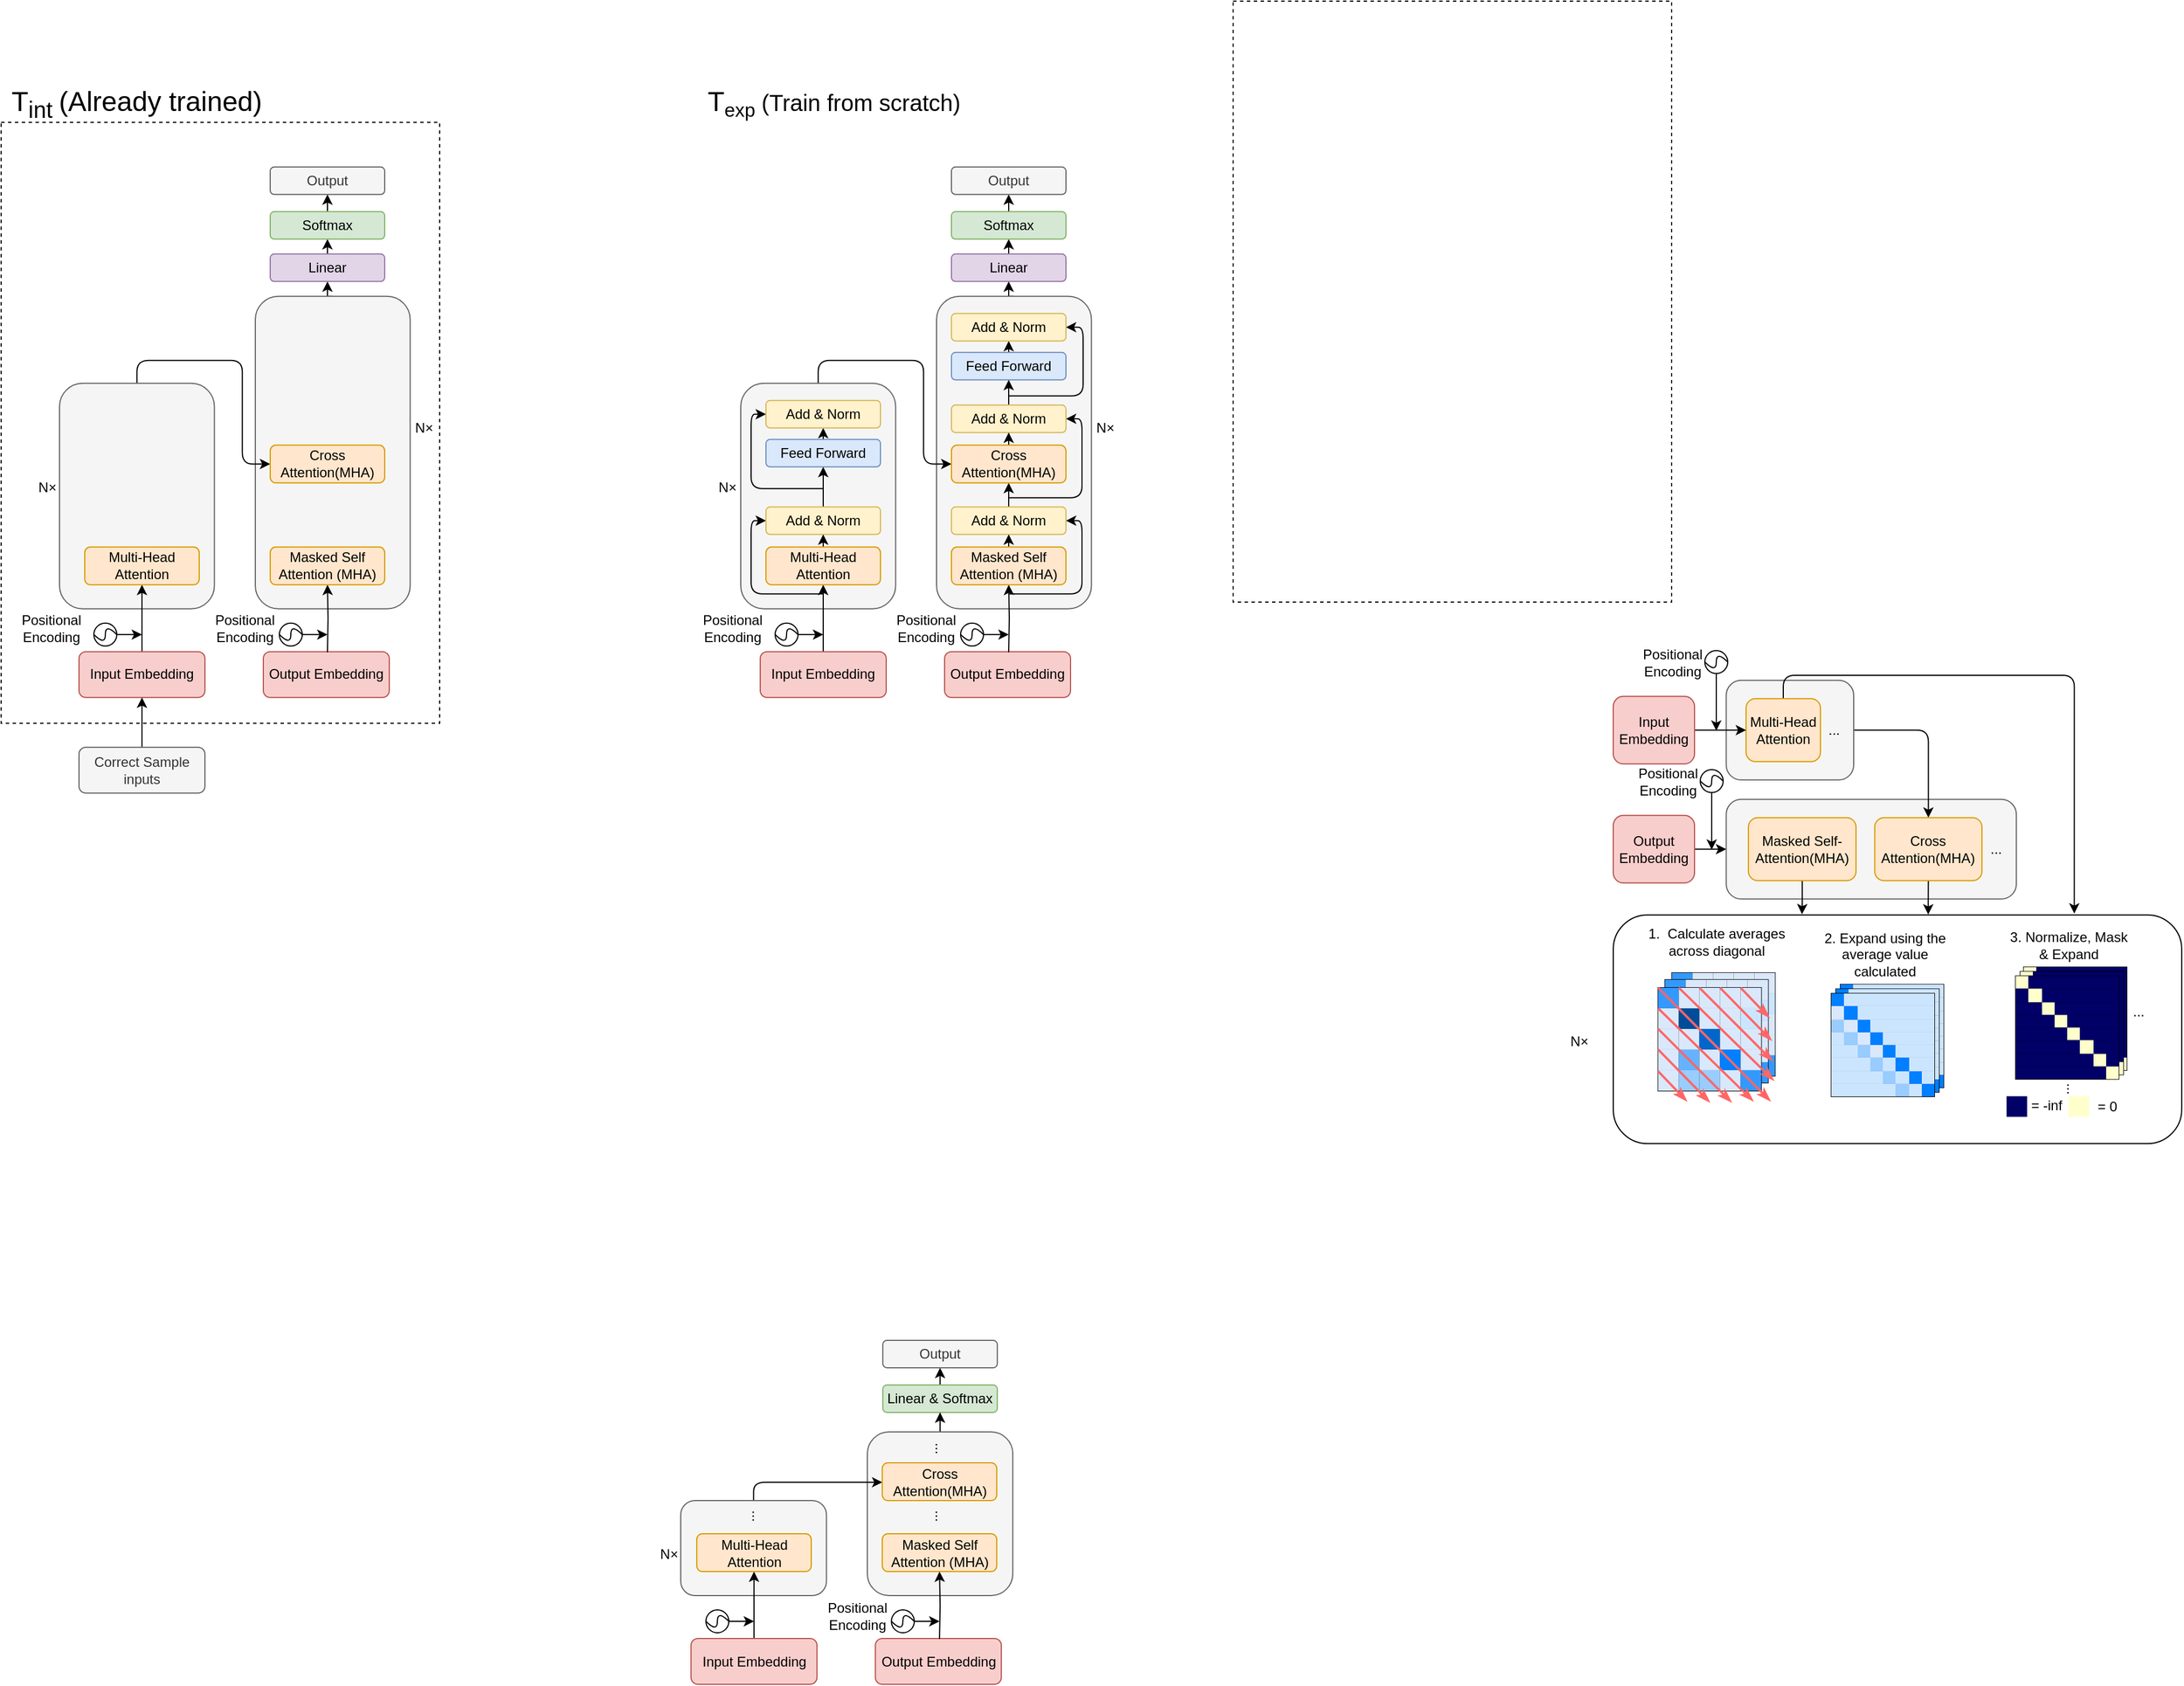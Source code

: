 <mxfile version="21.6.6" type="github">
  <diagram name="Page-1" id="SGjErqRY23zKP5JCBC3h">
    <mxGraphModel dx="795" dy="448" grid="1" gridSize="10" guides="1" tooltips="1" connect="1" arrows="1" fold="1" page="1" pageScale="1" pageWidth="2336" pageHeight="1654" math="0" shadow="0">
      <root>
        <mxCell id="0" />
        <mxCell id="1" parent="0" />
        <mxCell id="WrPCQ4P8EmqJ9TglsCui-675" value="" style="rounded=1;whiteSpace=wrap;html=1;align=center;fillColor=#f5f5f5;fontColor=#333333;strokeColor=#666666;" vertex="1" parent="1">
          <mxGeometry x="1598.69" y="737.39" width="253.37" height="87" as="geometry" />
        </mxCell>
        <mxCell id="WrPCQ4P8EmqJ9TglsCui-148" value="" style="rounded=0;whiteSpace=wrap;html=1;dashed=1;" vertex="1" parent="1">
          <mxGeometry x="92" y="145.89" width="383" height="525" as="geometry" />
        </mxCell>
        <mxCell id="WrPCQ4P8EmqJ9TglsCui-149" style="edgeStyle=orthogonalEdgeStyle;rounded=0;orthogonalLoop=1;jettySize=auto;html=1;exitX=0.5;exitY=0;exitDx=0;exitDy=0;entryX=0.5;entryY=1;entryDx=0;entryDy=0;" edge="1" parent="1" source="WrPCQ4P8EmqJ9TglsCui-150" target="WrPCQ4P8EmqJ9TglsCui-194">
          <mxGeometry relative="1" as="geometry" />
        </mxCell>
        <mxCell id="WrPCQ4P8EmqJ9TglsCui-150" value="" style="rounded=1;whiteSpace=wrap;html=1;align=center;fillColor=#f5f5f5;fontColor=#333333;strokeColor=#666666;movable=1;resizable=1;rotatable=1;deletable=1;editable=1;locked=0;connectable=1;" vertex="1" parent="1">
          <mxGeometry x="314" y="297.89" width="135.25" height="273" as="geometry" />
        </mxCell>
        <mxCell id="WrPCQ4P8EmqJ9TglsCui-151" style="edgeStyle=orthogonalEdgeStyle;rounded=1;orthogonalLoop=1;jettySize=auto;html=1;exitX=0.5;exitY=0;exitDx=0;exitDy=0;entryX=0;entryY=0.5;entryDx=0;entryDy=0;" edge="1" parent="1" source="WrPCQ4P8EmqJ9TglsCui-152" target="WrPCQ4P8EmqJ9TglsCui-190">
          <mxGeometry relative="1" as="geometry" />
        </mxCell>
        <mxCell id="WrPCQ4P8EmqJ9TglsCui-152" value="" style="rounded=1;whiteSpace=wrap;html=1;align=center;fillColor=#f5f5f5;fontColor=#333333;strokeColor=#666666;" vertex="1" parent="1">
          <mxGeometry x="143" y="373.89" width="135.25" height="197" as="geometry" />
        </mxCell>
        <mxCell id="WrPCQ4P8EmqJ9TglsCui-153" style="edgeStyle=orthogonalEdgeStyle;rounded=0;orthogonalLoop=1;jettySize=auto;html=1;exitX=0.5;exitY=0;exitDx=0;exitDy=0;entryX=0.5;entryY=1;entryDx=0;entryDy=0;" edge="1" parent="1" source="WrPCQ4P8EmqJ9TglsCui-154" target="WrPCQ4P8EmqJ9TglsCui-164">
          <mxGeometry relative="1" as="geometry" />
        </mxCell>
        <mxCell id="WrPCQ4P8EmqJ9TglsCui-154" value="Input Embedding" style="rounded=1;whiteSpace=wrap;html=1;fillColor=#f8cecc;strokeColor=#b85450;" vertex="1" parent="1">
          <mxGeometry x="160" y="608.39" width="110" height="40" as="geometry" />
        </mxCell>
        <mxCell id="WrPCQ4P8EmqJ9TglsCui-155" value="Output Embedding" style="rounded=1;whiteSpace=wrap;html=1;fillColor=#f8cecc;strokeColor=#b85450;" vertex="1" parent="1">
          <mxGeometry x="321" y="608.39" width="110" height="40" as="geometry" />
        </mxCell>
        <mxCell id="WrPCQ4P8EmqJ9TglsCui-156" value="Positional Encoding" style="text;html=1;strokeColor=none;fillColor=none;align=center;verticalAlign=middle;whiteSpace=wrap;rounded=0;" vertex="1" parent="1">
          <mxGeometry x="96" y="573.39" width="80" height="30" as="geometry" />
        </mxCell>
        <mxCell id="WrPCQ4P8EmqJ9TglsCui-157" value="" style="group" vertex="1" connectable="0" parent="1">
          <mxGeometry x="173" y="583.39" width="20" height="20" as="geometry" />
        </mxCell>
        <mxCell id="WrPCQ4P8EmqJ9TglsCui-158" style="edgeStyle=orthogonalEdgeStyle;rounded=0;orthogonalLoop=1;jettySize=auto;html=1;" edge="1" parent="WrPCQ4P8EmqJ9TglsCui-157" source="WrPCQ4P8EmqJ9TglsCui-159">
          <mxGeometry relative="1" as="geometry">
            <mxPoint x="42" y="10" as="targetPoint" />
          </mxGeometry>
        </mxCell>
        <mxCell id="WrPCQ4P8EmqJ9TglsCui-159" value="" style="ellipse;whiteSpace=wrap;html=1;aspect=fixed;" vertex="1" parent="WrPCQ4P8EmqJ9TglsCui-157">
          <mxGeometry width="20" height="20" as="geometry" />
        </mxCell>
        <mxCell id="WrPCQ4P8EmqJ9TglsCui-160" value="" style="curved=1;endArrow=none;html=1;rounded=0;exitX=0;exitY=0.5;exitDx=0;exitDy=0;entryX=1;entryY=0.5;entryDx=0;entryDy=0;endFill=0;" edge="1" parent="WrPCQ4P8EmqJ9TglsCui-157" source="WrPCQ4P8EmqJ9TglsCui-159" target="WrPCQ4P8EmqJ9TglsCui-159">
          <mxGeometry width="50" height="50" relative="1" as="geometry">
            <mxPoint x="-10" y="40" as="sourcePoint" />
            <mxPoint x="40" y="-10" as="targetPoint" />
            <Array as="points">
              <mxPoint x="10" y="20" />
              <mxPoint x="10" />
            </Array>
          </mxGeometry>
        </mxCell>
        <mxCell id="WrPCQ4P8EmqJ9TglsCui-164" value="Multi-Head Attention" style="rounded=1;whiteSpace=wrap;html=1;fillColor=#ffe6cc;strokeColor=#d79b00;" vertex="1" parent="1">
          <mxGeometry x="165" y="516.89" width="100" height="33" as="geometry" />
        </mxCell>
        <mxCell id="WrPCQ4P8EmqJ9TglsCui-171" style="edgeStyle=orthogonalEdgeStyle;rounded=0;orthogonalLoop=1;jettySize=auto;html=1;exitX=0.5;exitY=0;exitDx=0;exitDy=0;entryX=0.5;entryY=1;entryDx=0;entryDy=0;" edge="1" parent="1" target="WrPCQ4P8EmqJ9TglsCui-179">
          <mxGeometry relative="1" as="geometry">
            <mxPoint x="377" y="608.89" as="sourcePoint" />
          </mxGeometry>
        </mxCell>
        <mxCell id="WrPCQ4P8EmqJ9TglsCui-172" value="" style="group" vertex="1" connectable="0" parent="1">
          <mxGeometry x="335" y="583.39" width="20" height="20" as="geometry" />
        </mxCell>
        <mxCell id="WrPCQ4P8EmqJ9TglsCui-173" style="edgeStyle=orthogonalEdgeStyle;rounded=0;orthogonalLoop=1;jettySize=auto;html=1;" edge="1" parent="WrPCQ4P8EmqJ9TglsCui-172" source="WrPCQ4P8EmqJ9TglsCui-174">
          <mxGeometry relative="1" as="geometry">
            <mxPoint x="42" y="10" as="targetPoint" />
          </mxGeometry>
        </mxCell>
        <mxCell id="WrPCQ4P8EmqJ9TglsCui-174" value="" style="ellipse;whiteSpace=wrap;html=1;aspect=fixed;" vertex="1" parent="WrPCQ4P8EmqJ9TglsCui-172">
          <mxGeometry width="20" height="20" as="geometry" />
        </mxCell>
        <mxCell id="WrPCQ4P8EmqJ9TglsCui-175" value="" style="curved=1;endArrow=none;html=1;rounded=0;exitX=0;exitY=0.5;exitDx=0;exitDy=0;entryX=1;entryY=0.5;entryDx=0;entryDy=0;endFill=0;" edge="1" parent="WrPCQ4P8EmqJ9TglsCui-172" source="WrPCQ4P8EmqJ9TglsCui-174" target="WrPCQ4P8EmqJ9TglsCui-174">
          <mxGeometry width="50" height="50" relative="1" as="geometry">
            <mxPoint x="-10" y="40" as="sourcePoint" />
            <mxPoint x="40" y="-10" as="targetPoint" />
            <Array as="points">
              <mxPoint x="10" y="20" />
              <mxPoint x="10" />
            </Array>
          </mxGeometry>
        </mxCell>
        <mxCell id="WrPCQ4P8EmqJ9TglsCui-179" value="Masked Self Attention (MHA)" style="rounded=1;whiteSpace=wrap;html=1;fillColor=#ffe6cc;strokeColor=#d79b00;" vertex="1" parent="1">
          <mxGeometry x="327" y="516.89" width="100" height="33" as="geometry" />
        </mxCell>
        <mxCell id="WrPCQ4P8EmqJ9TglsCui-186" value="Positional Encoding" style="text;html=1;strokeColor=none;fillColor=none;align=center;verticalAlign=middle;whiteSpace=wrap;rounded=0;" vertex="1" parent="1">
          <mxGeometry x="265" y="573.39" width="80" height="30" as="geometry" />
        </mxCell>
        <mxCell id="WrPCQ4P8EmqJ9TglsCui-190" value="Cross Attention(MHA)" style="rounded=1;whiteSpace=wrap;html=1;fillColor=#ffe6cc;strokeColor=#d79b00;" vertex="1" parent="1">
          <mxGeometry x="327" y="427.89" width="100" height="33" as="geometry" />
        </mxCell>
        <mxCell id="WrPCQ4P8EmqJ9TglsCui-193" style="edgeStyle=orthogonalEdgeStyle;rounded=0;orthogonalLoop=1;jettySize=auto;html=1;exitX=0.5;exitY=0;exitDx=0;exitDy=0;entryX=0.5;entryY=1;entryDx=0;entryDy=0;" edge="1" parent="1" source="WrPCQ4P8EmqJ9TglsCui-194" target="WrPCQ4P8EmqJ9TglsCui-196">
          <mxGeometry relative="1" as="geometry" />
        </mxCell>
        <mxCell id="WrPCQ4P8EmqJ9TglsCui-194" value="Linear" style="rounded=1;whiteSpace=wrap;html=1;fillColor=#e1d5e7;strokeColor=#9673a6;" vertex="1" parent="1">
          <mxGeometry x="327" y="260.89" width="100" height="24" as="geometry" />
        </mxCell>
        <mxCell id="WrPCQ4P8EmqJ9TglsCui-195" style="edgeStyle=orthogonalEdgeStyle;rounded=0;orthogonalLoop=1;jettySize=auto;html=1;exitX=0.5;exitY=0;exitDx=0;exitDy=0;entryX=0.5;entryY=1;entryDx=0;entryDy=0;" edge="1" parent="1" source="WrPCQ4P8EmqJ9TglsCui-196" target="WrPCQ4P8EmqJ9TglsCui-197">
          <mxGeometry relative="1" as="geometry" />
        </mxCell>
        <mxCell id="WrPCQ4P8EmqJ9TglsCui-196" value="Softmax" style="rounded=1;whiteSpace=wrap;html=1;fillColor=#d5e8d4;strokeColor=#82b366;" vertex="1" parent="1">
          <mxGeometry x="327" y="223.89" width="100" height="24" as="geometry" />
        </mxCell>
        <mxCell id="WrPCQ4P8EmqJ9TglsCui-197" value="Output" style="rounded=1;whiteSpace=wrap;html=1;fillColor=#f5f5f5;fontColor=#333333;strokeColor=#666666;" vertex="1" parent="1">
          <mxGeometry x="327" y="184.89" width="100" height="24" as="geometry" />
        </mxCell>
        <mxCell id="WrPCQ4P8EmqJ9TglsCui-198" value="" style="rounded=0;whiteSpace=wrap;html=1;dashed=1;" vertex="1" parent="1">
          <mxGeometry x="1168" y="40.0" width="383" height="525" as="geometry" />
        </mxCell>
        <mxCell id="WrPCQ4P8EmqJ9TglsCui-199" style="edgeStyle=orthogonalEdgeStyle;rounded=0;orthogonalLoop=1;jettySize=auto;html=1;exitX=0.5;exitY=0;exitDx=0;exitDy=0;entryX=0.5;entryY=1;entryDx=0;entryDy=0;" edge="1" parent="1" source="WrPCQ4P8EmqJ9TglsCui-200" target="WrPCQ4P8EmqJ9TglsCui-241">
          <mxGeometry relative="1" as="geometry" />
        </mxCell>
        <mxCell id="WrPCQ4P8EmqJ9TglsCui-200" value="" style="rounded=1;whiteSpace=wrap;html=1;align=center;fillColor=#f5f5f5;fontColor=#333333;strokeColor=#666666;movable=1;resizable=1;rotatable=1;deletable=1;editable=1;locked=0;connectable=1;" vertex="1" parent="1">
          <mxGeometry x="909" y="297.89" width="135.25" height="273" as="geometry" />
        </mxCell>
        <mxCell id="WrPCQ4P8EmqJ9TglsCui-201" style="edgeStyle=orthogonalEdgeStyle;rounded=1;orthogonalLoop=1;jettySize=auto;html=1;exitX=0.5;exitY=0;exitDx=0;exitDy=0;entryX=0;entryY=0.5;entryDx=0;entryDy=0;" edge="1" parent="1" source="WrPCQ4P8EmqJ9TglsCui-202" target="WrPCQ4P8EmqJ9TglsCui-237">
          <mxGeometry relative="1" as="geometry" />
        </mxCell>
        <mxCell id="WrPCQ4P8EmqJ9TglsCui-202" value="" style="rounded=1;whiteSpace=wrap;html=1;align=center;fillColor=#f5f5f5;fontColor=#333333;strokeColor=#666666;" vertex="1" parent="1">
          <mxGeometry x="738" y="373.89" width="135.25" height="197" as="geometry" />
        </mxCell>
        <mxCell id="WrPCQ4P8EmqJ9TglsCui-203" style="edgeStyle=orthogonalEdgeStyle;rounded=0;orthogonalLoop=1;jettySize=auto;html=1;exitX=0.5;exitY=0;exitDx=0;exitDy=0;entryX=0.5;entryY=1;entryDx=0;entryDy=0;" edge="1" parent="1" source="WrPCQ4P8EmqJ9TglsCui-204" target="WrPCQ4P8EmqJ9TglsCui-213">
          <mxGeometry relative="1" as="geometry" />
        </mxCell>
        <mxCell id="WrPCQ4P8EmqJ9TglsCui-204" value="Input Embedding" style="rounded=1;whiteSpace=wrap;html=1;fillColor=#f8cecc;strokeColor=#b85450;" vertex="1" parent="1">
          <mxGeometry x="755" y="608.39" width="110" height="40" as="geometry" />
        </mxCell>
        <mxCell id="WrPCQ4P8EmqJ9TglsCui-205" value="Output Embedding" style="rounded=1;whiteSpace=wrap;html=1;fillColor=#f8cecc;strokeColor=#b85450;" vertex="1" parent="1">
          <mxGeometry x="916" y="608.39" width="110" height="40" as="geometry" />
        </mxCell>
        <mxCell id="WrPCQ4P8EmqJ9TglsCui-206" value="Positional Encoding" style="text;html=1;strokeColor=none;fillColor=none;align=center;verticalAlign=middle;whiteSpace=wrap;rounded=0;" vertex="1" parent="1">
          <mxGeometry x="691" y="573.39" width="80" height="30" as="geometry" />
        </mxCell>
        <mxCell id="WrPCQ4P8EmqJ9TglsCui-207" value="" style="group" vertex="1" connectable="0" parent="1">
          <mxGeometry x="768" y="583.39" width="20" height="20" as="geometry" />
        </mxCell>
        <mxCell id="WrPCQ4P8EmqJ9TglsCui-208" style="edgeStyle=orthogonalEdgeStyle;rounded=0;orthogonalLoop=1;jettySize=auto;html=1;" edge="1" parent="WrPCQ4P8EmqJ9TglsCui-207" source="WrPCQ4P8EmqJ9TglsCui-209">
          <mxGeometry relative="1" as="geometry">
            <mxPoint x="42" y="10" as="targetPoint" />
          </mxGeometry>
        </mxCell>
        <mxCell id="WrPCQ4P8EmqJ9TglsCui-209" value="" style="ellipse;whiteSpace=wrap;html=1;aspect=fixed;" vertex="1" parent="WrPCQ4P8EmqJ9TglsCui-207">
          <mxGeometry width="20" height="20" as="geometry" />
        </mxCell>
        <mxCell id="WrPCQ4P8EmqJ9TglsCui-210" value="" style="curved=1;endArrow=none;html=1;rounded=0;exitX=0;exitY=0.5;exitDx=0;exitDy=0;entryX=1;entryY=0.5;entryDx=0;entryDy=0;endFill=0;" edge="1" parent="WrPCQ4P8EmqJ9TglsCui-207" source="WrPCQ4P8EmqJ9TglsCui-209" target="WrPCQ4P8EmqJ9TglsCui-209">
          <mxGeometry width="50" height="50" relative="1" as="geometry">
            <mxPoint x="-10" y="40" as="sourcePoint" />
            <mxPoint x="40" y="-10" as="targetPoint" />
            <Array as="points">
              <mxPoint x="10" y="20" />
              <mxPoint x="10" />
            </Array>
          </mxGeometry>
        </mxCell>
        <mxCell id="WrPCQ4P8EmqJ9TglsCui-211" style="edgeStyle=orthogonalEdgeStyle;rounded=0;orthogonalLoop=1;jettySize=auto;html=1;entryX=0.5;entryY=1;entryDx=0;entryDy=0;" edge="1" parent="1" source="WrPCQ4P8EmqJ9TglsCui-213" target="WrPCQ4P8EmqJ9TglsCui-215">
          <mxGeometry relative="1" as="geometry" />
        </mxCell>
        <mxCell id="WrPCQ4P8EmqJ9TglsCui-212" style="edgeStyle=orthogonalEdgeStyle;rounded=1;orthogonalLoop=1;jettySize=auto;html=1;entryX=0;entryY=0.5;entryDx=0;entryDy=0;" edge="1" parent="1" target="WrPCQ4P8EmqJ9TglsCui-215">
          <mxGeometry relative="1" as="geometry">
            <mxPoint x="810" y="557.89" as="sourcePoint" />
            <Array as="points">
              <mxPoint x="747" y="557.89" />
              <mxPoint x="747" y="493.89" />
            </Array>
          </mxGeometry>
        </mxCell>
        <mxCell id="WrPCQ4P8EmqJ9TglsCui-213" value="Multi-Head Attention" style="rounded=1;whiteSpace=wrap;html=1;fillColor=#ffe6cc;strokeColor=#d79b00;" vertex="1" parent="1">
          <mxGeometry x="760" y="516.89" width="100" height="33" as="geometry" />
        </mxCell>
        <mxCell id="WrPCQ4P8EmqJ9TglsCui-214" style="edgeStyle=orthogonalEdgeStyle;rounded=0;orthogonalLoop=1;jettySize=auto;html=1;exitX=0.5;exitY=0;exitDx=0;exitDy=0;entryX=0.5;entryY=1;entryDx=0;entryDy=0;" edge="1" parent="1" source="WrPCQ4P8EmqJ9TglsCui-215" target="WrPCQ4P8EmqJ9TglsCui-218">
          <mxGeometry relative="1" as="geometry" />
        </mxCell>
        <mxCell id="WrPCQ4P8EmqJ9TglsCui-215" value="Add &amp;amp; Norm" style="rounded=1;whiteSpace=wrap;html=1;fillColor=#fff2cc;strokeColor=#d6b656;" vertex="1" parent="1">
          <mxGeometry x="760" y="481.89" width="100" height="24" as="geometry" />
        </mxCell>
        <mxCell id="WrPCQ4P8EmqJ9TglsCui-216" style="edgeStyle=orthogonalEdgeStyle;rounded=0;orthogonalLoop=1;jettySize=auto;html=1;exitX=0.5;exitY=0;exitDx=0;exitDy=0;entryX=0.5;entryY=1;entryDx=0;entryDy=0;" edge="1" parent="1" source="WrPCQ4P8EmqJ9TglsCui-218" target="WrPCQ4P8EmqJ9TglsCui-219">
          <mxGeometry relative="1" as="geometry" />
        </mxCell>
        <mxCell id="WrPCQ4P8EmqJ9TglsCui-217" style="edgeStyle=orthogonalEdgeStyle;rounded=1;orthogonalLoop=1;jettySize=auto;html=1;entryX=0;entryY=0.5;entryDx=0;entryDy=0;" edge="1" parent="1" target="WrPCQ4P8EmqJ9TglsCui-219">
          <mxGeometry relative="1" as="geometry">
            <mxPoint x="810" y="465.89" as="sourcePoint" />
            <Array as="points">
              <mxPoint x="747" y="465.89" />
              <mxPoint x="747" y="400.89" />
            </Array>
          </mxGeometry>
        </mxCell>
        <mxCell id="WrPCQ4P8EmqJ9TglsCui-218" value="Feed Forward" style="rounded=1;whiteSpace=wrap;html=1;fillColor=#dae8fc;strokeColor=#6c8ebf;" vertex="1" parent="1">
          <mxGeometry x="760" y="422.89" width="100" height="24" as="geometry" />
        </mxCell>
        <mxCell id="WrPCQ4P8EmqJ9TglsCui-219" value="Add &amp;amp; Norm" style="rounded=1;whiteSpace=wrap;html=1;fillColor=#fff2cc;strokeColor=#d6b656;" vertex="1" parent="1">
          <mxGeometry x="760" y="388.89" width="100" height="24" as="geometry" />
        </mxCell>
        <mxCell id="WrPCQ4P8EmqJ9TglsCui-220" style="edgeStyle=orthogonalEdgeStyle;rounded=0;orthogonalLoop=1;jettySize=auto;html=1;exitX=0.5;exitY=0;exitDx=0;exitDy=0;entryX=0.5;entryY=1;entryDx=0;entryDy=0;" edge="1" parent="1" target="WrPCQ4P8EmqJ9TglsCui-227">
          <mxGeometry relative="1" as="geometry">
            <mxPoint x="972" y="608.89" as="sourcePoint" />
          </mxGeometry>
        </mxCell>
        <mxCell id="WrPCQ4P8EmqJ9TglsCui-221" value="" style="group" vertex="1" connectable="0" parent="1">
          <mxGeometry x="930" y="583.39" width="20" height="20" as="geometry" />
        </mxCell>
        <mxCell id="WrPCQ4P8EmqJ9TglsCui-222" style="edgeStyle=orthogonalEdgeStyle;rounded=0;orthogonalLoop=1;jettySize=auto;html=1;" edge="1" parent="WrPCQ4P8EmqJ9TglsCui-221" source="WrPCQ4P8EmqJ9TglsCui-223">
          <mxGeometry relative="1" as="geometry">
            <mxPoint x="42" y="10" as="targetPoint" />
          </mxGeometry>
        </mxCell>
        <mxCell id="WrPCQ4P8EmqJ9TglsCui-223" value="" style="ellipse;whiteSpace=wrap;html=1;aspect=fixed;" vertex="1" parent="WrPCQ4P8EmqJ9TglsCui-221">
          <mxGeometry width="20" height="20" as="geometry" />
        </mxCell>
        <mxCell id="WrPCQ4P8EmqJ9TglsCui-224" value="" style="curved=1;endArrow=none;html=1;rounded=0;exitX=0;exitY=0.5;exitDx=0;exitDy=0;entryX=1;entryY=0.5;entryDx=0;entryDy=0;endFill=0;" edge="1" parent="WrPCQ4P8EmqJ9TglsCui-221" source="WrPCQ4P8EmqJ9TglsCui-223" target="WrPCQ4P8EmqJ9TglsCui-223">
          <mxGeometry width="50" height="50" relative="1" as="geometry">
            <mxPoint x="-10" y="40" as="sourcePoint" />
            <mxPoint x="40" y="-10" as="targetPoint" />
            <Array as="points">
              <mxPoint x="10" y="20" />
              <mxPoint x="10" />
            </Array>
          </mxGeometry>
        </mxCell>
        <mxCell id="WrPCQ4P8EmqJ9TglsCui-225" style="edgeStyle=orthogonalEdgeStyle;rounded=0;orthogonalLoop=1;jettySize=auto;html=1;entryX=0.5;entryY=1;entryDx=0;entryDy=0;" edge="1" parent="1" source="WrPCQ4P8EmqJ9TglsCui-227" target="WrPCQ4P8EmqJ9TglsCui-229">
          <mxGeometry relative="1" as="geometry" />
        </mxCell>
        <mxCell id="WrPCQ4P8EmqJ9TglsCui-226" style="edgeStyle=orthogonalEdgeStyle;rounded=1;orthogonalLoop=1;jettySize=auto;html=1;entryX=1;entryY=0.5;entryDx=0;entryDy=0;" edge="1" parent="1" target="WrPCQ4P8EmqJ9TglsCui-229">
          <mxGeometry relative="1" as="geometry">
            <mxPoint x="972" y="557.89" as="sourcePoint" />
            <Array as="points">
              <mxPoint x="1036" y="557.89" />
              <mxPoint x="1036" y="493.89" />
            </Array>
          </mxGeometry>
        </mxCell>
        <mxCell id="WrPCQ4P8EmqJ9TglsCui-227" value="Masked Self Attention (MHA)" style="rounded=1;whiteSpace=wrap;html=1;fillColor=#ffe6cc;strokeColor=#d79b00;" vertex="1" parent="1">
          <mxGeometry x="922" y="516.89" width="100" height="33" as="geometry" />
        </mxCell>
        <mxCell id="WrPCQ4P8EmqJ9TglsCui-228" style="edgeStyle=orthogonalEdgeStyle;rounded=0;orthogonalLoop=1;jettySize=auto;html=1;entryX=0.5;entryY=1;entryDx=0;entryDy=0;" edge="1" parent="1" source="WrPCQ4P8EmqJ9TglsCui-229" target="WrPCQ4P8EmqJ9TglsCui-237">
          <mxGeometry relative="1" as="geometry">
            <mxPoint x="972" y="462.135" as="targetPoint" />
          </mxGeometry>
        </mxCell>
        <mxCell id="WrPCQ4P8EmqJ9TglsCui-229" value="Add &amp;amp; Norm" style="rounded=1;whiteSpace=wrap;html=1;fillColor=#fff2cc;strokeColor=#d6b656;" vertex="1" parent="1">
          <mxGeometry x="922" y="481.89" width="100" height="24" as="geometry" />
        </mxCell>
        <mxCell id="WrPCQ4P8EmqJ9TglsCui-230" style="edgeStyle=orthogonalEdgeStyle;rounded=0;orthogonalLoop=1;jettySize=auto;html=1;exitX=0.5;exitY=0;exitDx=0;exitDy=0;entryX=0.5;entryY=1;entryDx=0;entryDy=0;" edge="1" parent="1" source="WrPCQ4P8EmqJ9TglsCui-232" target="WrPCQ4P8EmqJ9TglsCui-233">
          <mxGeometry relative="1" as="geometry" />
        </mxCell>
        <mxCell id="WrPCQ4P8EmqJ9TglsCui-231" style="edgeStyle=orthogonalEdgeStyle;rounded=1;orthogonalLoop=1;jettySize=auto;html=1;entryX=1;entryY=0.5;entryDx=0;entryDy=0;" edge="1" parent="1" target="WrPCQ4P8EmqJ9TglsCui-233">
          <mxGeometry relative="1" as="geometry">
            <mxPoint x="972" y="384.89" as="sourcePoint" />
            <Array as="points">
              <mxPoint x="972" y="384.89" />
              <mxPoint x="1037" y="384.89" />
              <mxPoint x="1037" y="324.89" />
            </Array>
          </mxGeometry>
        </mxCell>
        <mxCell id="WrPCQ4P8EmqJ9TglsCui-232" value="Feed Forward" style="rounded=1;whiteSpace=wrap;html=1;fillColor=#dae8fc;strokeColor=#6c8ebf;" vertex="1" parent="1">
          <mxGeometry x="922" y="346.89" width="100" height="24" as="geometry" />
        </mxCell>
        <mxCell id="WrPCQ4P8EmqJ9TglsCui-233" value="Add &amp;amp; Norm" style="rounded=1;whiteSpace=wrap;html=1;fillColor=#fff2cc;strokeColor=#d6b656;" vertex="1" parent="1">
          <mxGeometry x="922" y="312.89" width="100" height="24" as="geometry" />
        </mxCell>
        <mxCell id="WrPCQ4P8EmqJ9TglsCui-234" value="Positional Encoding" style="text;html=1;strokeColor=none;fillColor=none;align=center;verticalAlign=middle;whiteSpace=wrap;rounded=0;" vertex="1" parent="1">
          <mxGeometry x="860" y="573.39" width="80" height="30" as="geometry" />
        </mxCell>
        <mxCell id="WrPCQ4P8EmqJ9TglsCui-235" style="edgeStyle=orthogonalEdgeStyle;rounded=0;orthogonalLoop=1;jettySize=auto;html=1;entryX=0.5;entryY=1;entryDx=0;entryDy=0;" edge="1" parent="1" source="WrPCQ4P8EmqJ9TglsCui-237" target="WrPCQ4P8EmqJ9TglsCui-239">
          <mxGeometry relative="1" as="geometry" />
        </mxCell>
        <mxCell id="WrPCQ4P8EmqJ9TglsCui-236" style="edgeStyle=orthogonalEdgeStyle;rounded=1;orthogonalLoop=1;jettySize=auto;html=1;entryX=1;entryY=0.5;entryDx=0;entryDy=0;" edge="1" parent="1" target="WrPCQ4P8EmqJ9TglsCui-239">
          <mxGeometry relative="1" as="geometry">
            <mxPoint x="972" y="473.89" as="sourcePoint" />
            <Array as="points">
              <mxPoint x="1036" y="473.89" />
              <mxPoint x="1036" y="404.89" />
            </Array>
          </mxGeometry>
        </mxCell>
        <mxCell id="WrPCQ4P8EmqJ9TglsCui-237" value="Cross Attention(MHA)" style="rounded=1;whiteSpace=wrap;html=1;fillColor=#ffe6cc;strokeColor=#d79b00;" vertex="1" parent="1">
          <mxGeometry x="922" y="427.89" width="100" height="33" as="geometry" />
        </mxCell>
        <mxCell id="WrPCQ4P8EmqJ9TglsCui-238" style="edgeStyle=orthogonalEdgeStyle;rounded=0;orthogonalLoop=1;jettySize=auto;html=1;exitX=0.5;exitY=0;exitDx=0;exitDy=0;entryX=0.5;entryY=1;entryDx=0;entryDy=0;" edge="1" parent="1" source="WrPCQ4P8EmqJ9TglsCui-239" target="WrPCQ4P8EmqJ9TglsCui-232">
          <mxGeometry relative="1" as="geometry" />
        </mxCell>
        <mxCell id="WrPCQ4P8EmqJ9TglsCui-239" value="Add &amp;amp; Norm" style="rounded=1;whiteSpace=wrap;html=1;fillColor=#fff2cc;strokeColor=#d6b656;" vertex="1" parent="1">
          <mxGeometry x="922" y="392.89" width="100" height="24" as="geometry" />
        </mxCell>
        <mxCell id="WrPCQ4P8EmqJ9TglsCui-240" style="edgeStyle=orthogonalEdgeStyle;rounded=0;orthogonalLoop=1;jettySize=auto;html=1;exitX=0.5;exitY=0;exitDx=0;exitDy=0;entryX=0.5;entryY=1;entryDx=0;entryDy=0;" edge="1" parent="1" source="WrPCQ4P8EmqJ9TglsCui-241" target="WrPCQ4P8EmqJ9TglsCui-243">
          <mxGeometry relative="1" as="geometry" />
        </mxCell>
        <mxCell id="WrPCQ4P8EmqJ9TglsCui-241" value="Linear" style="rounded=1;whiteSpace=wrap;html=1;fillColor=#e1d5e7;strokeColor=#9673a6;" vertex="1" parent="1">
          <mxGeometry x="922" y="260.89" width="100" height="24" as="geometry" />
        </mxCell>
        <mxCell id="WrPCQ4P8EmqJ9TglsCui-242" style="edgeStyle=orthogonalEdgeStyle;rounded=0;orthogonalLoop=1;jettySize=auto;html=1;exitX=0.5;exitY=0;exitDx=0;exitDy=0;entryX=0.5;entryY=1;entryDx=0;entryDy=0;" edge="1" parent="1" source="WrPCQ4P8EmqJ9TglsCui-243" target="WrPCQ4P8EmqJ9TglsCui-244">
          <mxGeometry relative="1" as="geometry" />
        </mxCell>
        <mxCell id="WrPCQ4P8EmqJ9TglsCui-243" value="Softmax" style="rounded=1;whiteSpace=wrap;html=1;fillColor=#d5e8d4;strokeColor=#82b366;" vertex="1" parent="1">
          <mxGeometry x="922" y="223.89" width="100" height="24" as="geometry" />
        </mxCell>
        <mxCell id="WrPCQ4P8EmqJ9TglsCui-244" value="Output" style="rounded=1;whiteSpace=wrap;html=1;fillColor=#f5f5f5;fontColor=#333333;strokeColor=#666666;" vertex="1" parent="1">
          <mxGeometry x="922" y="184.89" width="100" height="24" as="geometry" />
        </mxCell>
        <mxCell id="WrPCQ4P8EmqJ9TglsCui-248" value="N×" style="text;html=1;align=center;verticalAlign=middle;resizable=0;points=[];autosize=1;strokeColor=none;fillColor=none;" vertex="1" parent="1">
          <mxGeometry x="706" y="449.89" width="40" height="30" as="geometry" />
        </mxCell>
        <mxCell id="WrPCQ4P8EmqJ9TglsCui-249" value="N×" style="text;html=1;align=center;verticalAlign=middle;resizable=0;points=[];autosize=1;strokeColor=none;fillColor=none;" vertex="1" parent="1">
          <mxGeometry x="1036" y="397.89" width="40" height="30" as="geometry" />
        </mxCell>
        <mxCell id="WrPCQ4P8EmqJ9TglsCui-250" value="N×" style="text;html=1;align=center;verticalAlign=middle;resizable=0;points=[];autosize=1;strokeColor=none;fillColor=none;" vertex="1" parent="1">
          <mxGeometry x="112" y="449.89" width="40" height="30" as="geometry" />
        </mxCell>
        <mxCell id="WrPCQ4P8EmqJ9TglsCui-251" value="N×" style="text;html=1;align=center;verticalAlign=middle;resizable=0;points=[];autosize=1;strokeColor=none;fillColor=none;" vertex="1" parent="1">
          <mxGeometry x="441" y="397.89" width="40" height="30" as="geometry" />
        </mxCell>
        <mxCell id="WrPCQ4P8EmqJ9TglsCui-252" value="&lt;font style=&quot;font-size: 24px;&quot;&gt;T&lt;sub&gt;int &lt;/sub&gt;(Already trained)&lt;/font&gt;" style="text;html=1;strokeColor=none;fillColor=none;align=center;verticalAlign=middle;whiteSpace=wrap;rounded=0;" vertex="1" parent="1">
          <mxGeometry x="92" y="114.89" width="237" height="30" as="geometry" />
        </mxCell>
        <mxCell id="WrPCQ4P8EmqJ9TglsCui-253" value="&lt;font style=&quot;font-size: 24px;&quot;&gt;T&lt;/font&gt;&lt;font style=&quot;font-size: 20px;&quot;&gt;&lt;sub&gt;exp&lt;/sub&gt;&amp;nbsp;(Train from scratch)&lt;/font&gt;" style="text;html=1;strokeColor=none;fillColor=none;align=center;verticalAlign=middle;whiteSpace=wrap;rounded=0;" vertex="1" parent="1">
          <mxGeometry x="687" y="113.89" width="265" height="30" as="geometry" />
        </mxCell>
        <mxCell id="WrPCQ4P8EmqJ9TglsCui-512" style="edgeStyle=orthogonalEdgeStyle;rounded=0;orthogonalLoop=1;jettySize=auto;html=1;exitX=0.5;exitY=0;exitDx=0;exitDy=0;entryX=0.5;entryY=1;entryDx=0;entryDy=0;" edge="1" parent="1" source="WrPCQ4P8EmqJ9TglsCui-513" target="WrPCQ4P8EmqJ9TglsCui-154">
          <mxGeometry relative="1" as="geometry" />
        </mxCell>
        <mxCell id="WrPCQ4P8EmqJ9TglsCui-513" value="Correct Sample inputs" style="rounded=1;whiteSpace=wrap;html=1;fillColor=#f5f5f5;fontColor=#333333;strokeColor=#666666;" vertex="1" parent="1">
          <mxGeometry x="160" y="691.89" width="110" height="40" as="geometry" />
        </mxCell>
        <mxCell id="WrPCQ4P8EmqJ9TglsCui-664" value="" style="group;movable=1;resizable=1;rotatable=1;deletable=1;editable=1;locked=0;connectable=1;" vertex="1" connectable="0" parent="1">
          <mxGeometry x="1500.005" y="838.355" width="496.52" height="199.81" as="geometry" />
        </mxCell>
        <mxCell id="WrPCQ4P8EmqJ9TglsCui-1" value="" style="rounded=1;whiteSpace=wrap;html=1;movable=1;resizable=1;rotatable=1;deletable=1;editable=1;locked=0;connectable=1;rotation=-90;" vertex="1" parent="WrPCQ4P8EmqJ9TglsCui-664">
          <mxGeometry x="148.355" y="-148.355" width="199.81" height="496.52" as="geometry" />
        </mxCell>
        <mxCell id="WrPCQ4P8EmqJ9TglsCui-254" value="1.&amp;nbsp; Calculate averages across diagonal" style="text;html=1;strokeColor=none;fillColor=none;align=center;verticalAlign=middle;whiteSpace=wrap;rounded=0;" vertex="1" parent="WrPCQ4P8EmqJ9TglsCui-664">
          <mxGeometry x="27.995" y="8.615" width="124.5" height="29.5" as="geometry" />
        </mxCell>
        <mxCell id="WrPCQ4P8EmqJ9TglsCui-255" value="" style="group" vertex="1" connectable="0" parent="WrPCQ4P8EmqJ9TglsCui-664">
          <mxGeometry x="183.995" y="49.615" width="108.5" height="113.89" as="geometry" />
        </mxCell>
        <mxCell id="WrPCQ4P8EmqJ9TglsCui-2" value="" style="shape=table;startSize=0;container=1;collapsible=0;childLayout=tableLayout;fontSize=16;" vertex="1" parent="WrPCQ4P8EmqJ9TglsCui-255">
          <mxGeometry x="14.5" y="11.11" width="90" height="90" as="geometry" />
        </mxCell>
        <mxCell id="WrPCQ4P8EmqJ9TglsCui-3" style="shape=tableRow;horizontal=0;startSize=0;swimlaneHead=0;swimlaneBody=0;strokeColor=inherit;top=0;left=0;bottom=0;right=0;collapsible=0;dropTarget=0;fillColor=none;points=[[0,0.5],[1,0.5]];portConstraint=eastwest;fontSize=16;" vertex="1" parent="WrPCQ4P8EmqJ9TglsCui-2">
          <mxGeometry width="90" height="11" as="geometry" />
        </mxCell>
        <mxCell id="WrPCQ4P8EmqJ9TglsCui-4" style="shape=partialRectangle;html=1;whiteSpace=wrap;connectable=0;strokeColor=#66B2FF;overflow=hidden;fillColor=#007FFF;top=0;left=0;bottom=0;right=0;pointerEvents=1;fontSize=16;" vertex="1" parent="WrPCQ4P8EmqJ9TglsCui-3">
          <mxGeometry width="11" height="11" as="geometry">
            <mxRectangle width="11" height="11" as="alternateBounds" />
          </mxGeometry>
        </mxCell>
        <mxCell id="WrPCQ4P8EmqJ9TglsCui-5" style="shape=partialRectangle;html=1;whiteSpace=wrap;connectable=0;strokeColor=#6c8ebf;overflow=hidden;fillColor=#CCE5FF;top=0;left=0;bottom=0;right=0;pointerEvents=1;fontSize=16;" vertex="1" parent="WrPCQ4P8EmqJ9TglsCui-3">
          <mxGeometry x="11" width="12" height="11" as="geometry">
            <mxRectangle width="12" height="11" as="alternateBounds" />
          </mxGeometry>
        </mxCell>
        <mxCell id="WrPCQ4P8EmqJ9TglsCui-6" style="shape=partialRectangle;html=1;whiteSpace=wrap;connectable=0;strokeColor=#6c8ebf;overflow=hidden;fillColor=#CCE5FF;top=0;left=0;bottom=0;right=0;pointerEvents=1;fontSize=16;" vertex="1" parent="WrPCQ4P8EmqJ9TglsCui-3">
          <mxGeometry x="23" width="11" height="11" as="geometry">
            <mxRectangle width="11" height="11" as="alternateBounds" />
          </mxGeometry>
        </mxCell>
        <mxCell id="WrPCQ4P8EmqJ9TglsCui-7" style="shape=partialRectangle;html=1;whiteSpace=wrap;connectable=0;strokeColor=#6c8ebf;overflow=hidden;fillColor=#CCE5FF;top=0;left=0;bottom=0;right=0;pointerEvents=1;fontSize=16;" vertex="1" parent="WrPCQ4P8EmqJ9TglsCui-3">
          <mxGeometry x="34" width="11" height="11" as="geometry">
            <mxRectangle width="11" height="11" as="alternateBounds" />
          </mxGeometry>
        </mxCell>
        <mxCell id="WrPCQ4P8EmqJ9TglsCui-8" style="shape=partialRectangle;html=1;whiteSpace=wrap;connectable=0;strokeColor=#6c8ebf;overflow=hidden;fillColor=#CCE5FF;top=0;left=0;bottom=0;right=0;pointerEvents=1;fontSize=16;" vertex="1" parent="WrPCQ4P8EmqJ9TglsCui-3">
          <mxGeometry x="45" width="11" height="11" as="geometry">
            <mxRectangle width="11" height="11" as="alternateBounds" />
          </mxGeometry>
        </mxCell>
        <mxCell id="WrPCQ4P8EmqJ9TglsCui-9" style="shape=partialRectangle;html=1;whiteSpace=wrap;connectable=0;strokeColor=#6c8ebf;overflow=hidden;fillColor=#CCE5FF;top=0;left=0;bottom=0;right=0;pointerEvents=1;fontSize=16;" vertex="1" parent="WrPCQ4P8EmqJ9TglsCui-3">
          <mxGeometry x="56" width="12" height="11" as="geometry">
            <mxRectangle width="12" height="11" as="alternateBounds" />
          </mxGeometry>
        </mxCell>
        <mxCell id="WrPCQ4P8EmqJ9TglsCui-10" style="shape=partialRectangle;html=1;whiteSpace=wrap;connectable=0;strokeColor=#6c8ebf;overflow=hidden;fillColor=#CCE5FF;top=0;left=0;bottom=0;right=0;pointerEvents=1;fontSize=16;" vertex="1" parent="WrPCQ4P8EmqJ9TglsCui-3">
          <mxGeometry x="68" width="11" height="11" as="geometry">
            <mxRectangle width="11" height="11" as="alternateBounds" />
          </mxGeometry>
        </mxCell>
        <mxCell id="WrPCQ4P8EmqJ9TglsCui-11" style="shape=partialRectangle;html=1;whiteSpace=wrap;connectable=0;strokeColor=#6c8ebf;overflow=hidden;fillColor=#CCE5FF;top=0;left=0;bottom=0;right=0;pointerEvents=1;fontSize=16;" vertex="1" parent="WrPCQ4P8EmqJ9TglsCui-3">
          <mxGeometry x="79" width="11" height="11" as="geometry">
            <mxRectangle width="11" height="11" as="alternateBounds" />
          </mxGeometry>
        </mxCell>
        <mxCell id="WrPCQ4P8EmqJ9TglsCui-12" style="shape=tableRow;horizontal=0;startSize=0;swimlaneHead=0;swimlaneBody=0;strokeColor=inherit;top=0;left=0;bottom=0;right=0;collapsible=0;dropTarget=0;fillColor=none;points=[[0,0.5],[1,0.5]];portConstraint=eastwest;fontSize=16;" vertex="1" parent="WrPCQ4P8EmqJ9TglsCui-2">
          <mxGeometry y="11" width="90" height="12" as="geometry" />
        </mxCell>
        <mxCell id="WrPCQ4P8EmqJ9TglsCui-13" style="shape=partialRectangle;html=1;whiteSpace=wrap;connectable=0;strokeColor=#6c8ebf;overflow=hidden;fillColor=#DAE8FC;top=0;left=0;bottom=0;right=0;pointerEvents=1;fontSize=16;" vertex="1" parent="WrPCQ4P8EmqJ9TglsCui-12">
          <mxGeometry width="11" height="12" as="geometry">
            <mxRectangle width="11" height="12" as="alternateBounds" />
          </mxGeometry>
        </mxCell>
        <mxCell id="WrPCQ4P8EmqJ9TglsCui-14" style="shape=partialRectangle;html=1;whiteSpace=wrap;connectable=0;strokeColor=#6c8ebf;overflow=hidden;fillColor=#007FFF;top=0;left=0;bottom=0;right=0;pointerEvents=1;fontSize=16;" vertex="1" parent="WrPCQ4P8EmqJ9TglsCui-12">
          <mxGeometry x="11" width="12" height="12" as="geometry">
            <mxRectangle width="12" height="12" as="alternateBounds" />
          </mxGeometry>
        </mxCell>
        <mxCell id="WrPCQ4P8EmqJ9TglsCui-15" style="shape=partialRectangle;html=1;whiteSpace=wrap;connectable=0;strokeColor=#6c8ebf;overflow=hidden;fillColor=#CCE5FF;top=0;left=0;bottom=0;right=0;pointerEvents=1;fontSize=16;" vertex="1" parent="WrPCQ4P8EmqJ9TglsCui-12">
          <mxGeometry x="23" width="11" height="12" as="geometry">
            <mxRectangle width="11" height="12" as="alternateBounds" />
          </mxGeometry>
        </mxCell>
        <mxCell id="WrPCQ4P8EmqJ9TglsCui-16" style="shape=partialRectangle;html=1;whiteSpace=wrap;connectable=0;strokeColor=#6c8ebf;overflow=hidden;fillColor=#CCE5FF;top=0;left=0;bottom=0;right=0;pointerEvents=1;fontSize=16;" vertex="1" parent="WrPCQ4P8EmqJ9TglsCui-12">
          <mxGeometry x="34" width="11" height="12" as="geometry">
            <mxRectangle width="11" height="12" as="alternateBounds" />
          </mxGeometry>
        </mxCell>
        <mxCell id="WrPCQ4P8EmqJ9TglsCui-17" style="shape=partialRectangle;html=1;whiteSpace=wrap;connectable=0;strokeColor=#6c8ebf;overflow=hidden;fillColor=#CCE5FF;top=0;left=0;bottom=0;right=0;pointerEvents=1;fontSize=16;" vertex="1" parent="WrPCQ4P8EmqJ9TglsCui-12">
          <mxGeometry x="45" width="11" height="12" as="geometry">
            <mxRectangle width="11" height="12" as="alternateBounds" />
          </mxGeometry>
        </mxCell>
        <mxCell id="WrPCQ4P8EmqJ9TglsCui-18" style="shape=partialRectangle;html=1;whiteSpace=wrap;connectable=0;strokeColor=#6c8ebf;overflow=hidden;fillColor=#CCE5FF;top=0;left=0;bottom=0;right=0;pointerEvents=1;fontSize=16;" vertex="1" parent="WrPCQ4P8EmqJ9TglsCui-12">
          <mxGeometry x="56" width="12" height="12" as="geometry">
            <mxRectangle width="12" height="12" as="alternateBounds" />
          </mxGeometry>
        </mxCell>
        <mxCell id="WrPCQ4P8EmqJ9TglsCui-19" style="shape=partialRectangle;html=1;whiteSpace=wrap;connectable=0;strokeColor=#6c8ebf;overflow=hidden;fillColor=#CCE5FF;top=0;left=0;bottom=0;right=0;pointerEvents=1;fontSize=16;" vertex="1" parent="WrPCQ4P8EmqJ9TglsCui-12">
          <mxGeometry x="68" width="11" height="12" as="geometry">
            <mxRectangle width="11" height="12" as="alternateBounds" />
          </mxGeometry>
        </mxCell>
        <mxCell id="WrPCQ4P8EmqJ9TglsCui-20" style="shape=partialRectangle;html=1;whiteSpace=wrap;connectable=0;strokeColor=#6c8ebf;overflow=hidden;fillColor=#CCE5FF;top=0;left=0;bottom=0;right=0;pointerEvents=1;fontSize=16;" vertex="1" parent="WrPCQ4P8EmqJ9TglsCui-12">
          <mxGeometry x="79" width="11" height="12" as="geometry">
            <mxRectangle width="11" height="12" as="alternateBounds" />
          </mxGeometry>
        </mxCell>
        <mxCell id="WrPCQ4P8EmqJ9TglsCui-21" value="" style="shape=tableRow;horizontal=0;startSize=0;swimlaneHead=0;swimlaneBody=0;strokeColor=inherit;top=0;left=0;bottom=0;right=0;collapsible=0;dropTarget=0;fillColor=none;points=[[0,0.5],[1,0.5]];portConstraint=eastwest;fontSize=16;" vertex="1" parent="WrPCQ4P8EmqJ9TglsCui-2">
          <mxGeometry y="23" width="90" height="11" as="geometry" />
        </mxCell>
        <mxCell id="WrPCQ4P8EmqJ9TglsCui-22" style="shape=partialRectangle;html=1;whiteSpace=wrap;connectable=0;strokeColor=#6c8ebf;overflow=hidden;fillColor=#99CCFF;top=0;left=0;bottom=0;right=0;pointerEvents=1;fontSize=16;" vertex="1" parent="WrPCQ4P8EmqJ9TglsCui-21">
          <mxGeometry width="11" height="11" as="geometry">
            <mxRectangle width="11" height="11" as="alternateBounds" />
          </mxGeometry>
        </mxCell>
        <mxCell id="WrPCQ4P8EmqJ9TglsCui-23" style="shape=partialRectangle;html=1;whiteSpace=wrap;connectable=0;strokeColor=#6c8ebf;overflow=hidden;fillColor=#dae8fc;top=0;left=0;bottom=0;right=0;pointerEvents=1;fontSize=16;perimeterSpacing=0;" vertex="1" parent="WrPCQ4P8EmqJ9TglsCui-21">
          <mxGeometry x="11" width="12" height="11" as="geometry">
            <mxRectangle width="12" height="11" as="alternateBounds" />
          </mxGeometry>
        </mxCell>
        <mxCell id="WrPCQ4P8EmqJ9TglsCui-24" value="" style="shape=partialRectangle;html=1;whiteSpace=wrap;connectable=0;strokeColor=#6c8ebf;overflow=hidden;fillColor=#007FFF;top=0;left=0;bottom=0;right=0;pointerEvents=1;fontSize=16;" vertex="1" parent="WrPCQ4P8EmqJ9TglsCui-21">
          <mxGeometry x="23" width="11" height="11" as="geometry">
            <mxRectangle width="11" height="11" as="alternateBounds" />
          </mxGeometry>
        </mxCell>
        <mxCell id="WrPCQ4P8EmqJ9TglsCui-25" value="" style="shape=partialRectangle;html=1;whiteSpace=wrap;connectable=0;strokeColor=#6c8ebf;overflow=hidden;fillColor=#CCE5FF;top=0;left=0;bottom=0;right=0;pointerEvents=1;fontSize=16;" vertex="1" parent="WrPCQ4P8EmqJ9TglsCui-21">
          <mxGeometry x="34" width="11" height="11" as="geometry">
            <mxRectangle width="11" height="11" as="alternateBounds" />
          </mxGeometry>
        </mxCell>
        <mxCell id="WrPCQ4P8EmqJ9TglsCui-26" value="" style="shape=partialRectangle;html=1;whiteSpace=wrap;connectable=0;strokeColor=#6c8ebf;overflow=hidden;fillColor=#CCE5FF;top=0;left=0;bottom=0;right=0;pointerEvents=1;fontSize=16;" vertex="1" parent="WrPCQ4P8EmqJ9TglsCui-21">
          <mxGeometry x="45" width="11" height="11" as="geometry">
            <mxRectangle width="11" height="11" as="alternateBounds" />
          </mxGeometry>
        </mxCell>
        <mxCell id="WrPCQ4P8EmqJ9TglsCui-27" style="shape=partialRectangle;html=1;whiteSpace=wrap;connectable=0;strokeColor=#6c8ebf;overflow=hidden;fillColor=#CCE5FF;top=0;left=0;bottom=0;right=0;pointerEvents=1;fontSize=16;" vertex="1" parent="WrPCQ4P8EmqJ9TglsCui-21">
          <mxGeometry x="56" width="12" height="11" as="geometry">
            <mxRectangle width="12" height="11" as="alternateBounds" />
          </mxGeometry>
        </mxCell>
        <mxCell id="WrPCQ4P8EmqJ9TglsCui-28" style="shape=partialRectangle;html=1;whiteSpace=wrap;connectable=0;strokeColor=#6c8ebf;overflow=hidden;fillColor=#CCE5FF;top=0;left=0;bottom=0;right=0;pointerEvents=1;fontSize=16;" vertex="1" parent="WrPCQ4P8EmqJ9TglsCui-21">
          <mxGeometry x="68" width="11" height="11" as="geometry">
            <mxRectangle width="11" height="11" as="alternateBounds" />
          </mxGeometry>
        </mxCell>
        <mxCell id="WrPCQ4P8EmqJ9TglsCui-29" style="shape=partialRectangle;html=1;whiteSpace=wrap;connectable=0;strokeColor=#6c8ebf;overflow=hidden;fillColor=#CCE5FF;top=0;left=0;bottom=0;right=0;pointerEvents=1;fontSize=16;" vertex="1" parent="WrPCQ4P8EmqJ9TglsCui-21">
          <mxGeometry x="79" width="11" height="11" as="geometry">
            <mxRectangle width="11" height="11" as="alternateBounds" />
          </mxGeometry>
        </mxCell>
        <mxCell id="WrPCQ4P8EmqJ9TglsCui-30" value="" style="shape=tableRow;horizontal=0;startSize=0;swimlaneHead=0;swimlaneBody=0;strokeColor=inherit;top=0;left=0;bottom=0;right=0;collapsible=0;dropTarget=0;fillColor=none;points=[[0,0.5],[1,0.5]];portConstraint=eastwest;fontSize=16;" vertex="1" parent="WrPCQ4P8EmqJ9TglsCui-2">
          <mxGeometry y="34" width="90" height="11" as="geometry" />
        </mxCell>
        <mxCell id="WrPCQ4P8EmqJ9TglsCui-31" style="shape=partialRectangle;html=1;whiteSpace=wrap;connectable=0;strokeColor=#6c8ebf;overflow=hidden;fillColor=#CCE5FF;top=0;left=0;bottom=0;right=0;pointerEvents=1;fontSize=16;" vertex="1" parent="WrPCQ4P8EmqJ9TglsCui-30">
          <mxGeometry width="11" height="11" as="geometry">
            <mxRectangle width="11" height="11" as="alternateBounds" />
          </mxGeometry>
        </mxCell>
        <mxCell id="WrPCQ4P8EmqJ9TglsCui-32" style="shape=partialRectangle;html=1;whiteSpace=wrap;connectable=0;strokeColor=#6c8ebf;overflow=hidden;fillColor=#99CCFF;top=0;left=0;bottom=0;right=0;pointerEvents=1;fontSize=16;" vertex="1" parent="WrPCQ4P8EmqJ9TglsCui-30">
          <mxGeometry x="11" width="12" height="11" as="geometry">
            <mxRectangle width="12" height="11" as="alternateBounds" />
          </mxGeometry>
        </mxCell>
        <mxCell id="WrPCQ4P8EmqJ9TglsCui-33" value="" style="shape=partialRectangle;html=1;whiteSpace=wrap;connectable=0;strokeColor=#6c8ebf;overflow=hidden;fillColor=#dae8fc;top=0;left=0;bottom=0;right=0;pointerEvents=1;fontSize=16;" vertex="1" parent="WrPCQ4P8EmqJ9TglsCui-30">
          <mxGeometry x="23" width="11" height="11" as="geometry">
            <mxRectangle width="11" height="11" as="alternateBounds" />
          </mxGeometry>
        </mxCell>
        <mxCell id="WrPCQ4P8EmqJ9TglsCui-34" value="" style="shape=partialRectangle;html=1;whiteSpace=wrap;connectable=0;strokeColor=#6c8ebf;overflow=hidden;fillColor=#007FFF;top=0;left=0;bottom=0;right=0;pointerEvents=1;fontSize=16;" vertex="1" parent="WrPCQ4P8EmqJ9TglsCui-30">
          <mxGeometry x="34" width="11" height="11" as="geometry">
            <mxRectangle width="11" height="11" as="alternateBounds" />
          </mxGeometry>
        </mxCell>
        <mxCell id="WrPCQ4P8EmqJ9TglsCui-35" value="" style="shape=partialRectangle;html=1;whiteSpace=wrap;connectable=0;strokeColor=#6c8ebf;overflow=hidden;fillColor=#CCE5FF;top=0;left=0;bottom=0;right=0;pointerEvents=1;fontSize=16;" vertex="1" parent="WrPCQ4P8EmqJ9TglsCui-30">
          <mxGeometry x="45" width="11" height="11" as="geometry">
            <mxRectangle width="11" height="11" as="alternateBounds" />
          </mxGeometry>
        </mxCell>
        <mxCell id="WrPCQ4P8EmqJ9TglsCui-36" style="shape=partialRectangle;html=1;whiteSpace=wrap;connectable=0;strokeColor=#6c8ebf;overflow=hidden;fillColor=#CCE5FF;top=0;left=0;bottom=0;right=0;pointerEvents=1;fontSize=16;" vertex="1" parent="WrPCQ4P8EmqJ9TglsCui-30">
          <mxGeometry x="56" width="12" height="11" as="geometry">
            <mxRectangle width="12" height="11" as="alternateBounds" />
          </mxGeometry>
        </mxCell>
        <mxCell id="WrPCQ4P8EmqJ9TglsCui-37" style="shape=partialRectangle;html=1;whiteSpace=wrap;connectable=0;strokeColor=#6c8ebf;overflow=hidden;fillColor=#CCE5FF;top=0;left=0;bottom=0;right=0;pointerEvents=1;fontSize=16;" vertex="1" parent="WrPCQ4P8EmqJ9TglsCui-30">
          <mxGeometry x="68" width="11" height="11" as="geometry">
            <mxRectangle width="11" height="11" as="alternateBounds" />
          </mxGeometry>
        </mxCell>
        <mxCell id="WrPCQ4P8EmqJ9TglsCui-38" style="shape=partialRectangle;html=1;whiteSpace=wrap;connectable=0;strokeColor=#6c8ebf;overflow=hidden;fillColor=#CCE5FF;top=0;left=0;bottom=0;right=0;pointerEvents=1;fontSize=16;" vertex="1" parent="WrPCQ4P8EmqJ9TglsCui-30">
          <mxGeometry x="79" width="11" height="11" as="geometry">
            <mxRectangle width="11" height="11" as="alternateBounds" />
          </mxGeometry>
        </mxCell>
        <mxCell id="WrPCQ4P8EmqJ9TglsCui-39" value="" style="shape=tableRow;horizontal=0;startSize=0;swimlaneHead=0;swimlaneBody=0;strokeColor=inherit;top=0;left=0;bottom=0;right=0;collapsible=0;dropTarget=0;fillColor=none;points=[[0,0.5],[1,0.5]];portConstraint=eastwest;fontSize=16;" vertex="1" parent="WrPCQ4P8EmqJ9TglsCui-2">
          <mxGeometry y="45" width="90" height="11" as="geometry" />
        </mxCell>
        <mxCell id="WrPCQ4P8EmqJ9TglsCui-40" style="shape=partialRectangle;html=1;whiteSpace=wrap;connectable=0;strokeColor=#6c8ebf;overflow=hidden;fillColor=#CCE5FF;top=0;left=0;bottom=0;right=0;pointerEvents=1;fontSize=16;" vertex="1" parent="WrPCQ4P8EmqJ9TglsCui-39">
          <mxGeometry width="11" height="11" as="geometry">
            <mxRectangle width="11" height="11" as="alternateBounds" />
          </mxGeometry>
        </mxCell>
        <mxCell id="WrPCQ4P8EmqJ9TglsCui-41" style="shape=partialRectangle;html=1;whiteSpace=wrap;connectable=0;strokeColor=#6c8ebf;overflow=hidden;fillColor=#CCE5FF;top=0;left=0;bottom=0;right=0;pointerEvents=1;fontSize=16;" vertex="1" parent="WrPCQ4P8EmqJ9TglsCui-39">
          <mxGeometry x="11" width="12" height="11" as="geometry">
            <mxRectangle width="12" height="11" as="alternateBounds" />
          </mxGeometry>
        </mxCell>
        <mxCell id="WrPCQ4P8EmqJ9TglsCui-42" value="" style="shape=partialRectangle;html=1;whiteSpace=wrap;connectable=0;strokeColor=#6c8ebf;overflow=hidden;fillColor=#99CCFF;top=0;left=0;bottom=0;right=0;pointerEvents=1;fontSize=16;" vertex="1" parent="WrPCQ4P8EmqJ9TglsCui-39">
          <mxGeometry x="23" width="11" height="11" as="geometry">
            <mxRectangle width="11" height="11" as="alternateBounds" />
          </mxGeometry>
        </mxCell>
        <mxCell id="WrPCQ4P8EmqJ9TglsCui-43" value="" style="shape=partialRectangle;html=1;whiteSpace=wrap;connectable=0;strokeColor=#6c8ebf;overflow=hidden;fillColor=#dae8fc;top=0;left=0;bottom=0;right=0;pointerEvents=1;fontSize=16;" vertex="1" parent="WrPCQ4P8EmqJ9TglsCui-39">
          <mxGeometry x="34" width="11" height="11" as="geometry">
            <mxRectangle width="11" height="11" as="alternateBounds" />
          </mxGeometry>
        </mxCell>
        <mxCell id="WrPCQ4P8EmqJ9TglsCui-44" value="" style="shape=partialRectangle;html=1;whiteSpace=wrap;connectable=0;strokeColor=#6c8ebf;overflow=hidden;fillColor=#007FFF;top=0;left=0;bottom=0;right=0;pointerEvents=1;fontSize=16;" vertex="1" parent="WrPCQ4P8EmqJ9TglsCui-39">
          <mxGeometry x="45" width="11" height="11" as="geometry">
            <mxRectangle width="11" height="11" as="alternateBounds" />
          </mxGeometry>
        </mxCell>
        <mxCell id="WrPCQ4P8EmqJ9TglsCui-45" style="shape=partialRectangle;html=1;whiteSpace=wrap;connectable=0;strokeColor=#6c8ebf;overflow=hidden;fillColor=#CCE5FF;top=0;left=0;bottom=0;right=0;pointerEvents=1;fontSize=16;" vertex="1" parent="WrPCQ4P8EmqJ9TglsCui-39">
          <mxGeometry x="56" width="12" height="11" as="geometry">
            <mxRectangle width="12" height="11" as="alternateBounds" />
          </mxGeometry>
        </mxCell>
        <mxCell id="WrPCQ4P8EmqJ9TglsCui-46" style="shape=partialRectangle;html=1;whiteSpace=wrap;connectable=0;strokeColor=#6c8ebf;overflow=hidden;fillColor=#CCE5FF;top=0;left=0;bottom=0;right=0;pointerEvents=1;fontSize=16;" vertex="1" parent="WrPCQ4P8EmqJ9TglsCui-39">
          <mxGeometry x="68" width="11" height="11" as="geometry">
            <mxRectangle width="11" height="11" as="alternateBounds" />
          </mxGeometry>
        </mxCell>
        <mxCell id="WrPCQ4P8EmqJ9TglsCui-47" style="shape=partialRectangle;html=1;whiteSpace=wrap;connectable=0;strokeColor=#6c8ebf;overflow=hidden;fillColor=#CCE5FF;top=0;left=0;bottom=0;right=0;pointerEvents=1;fontSize=16;" vertex="1" parent="WrPCQ4P8EmqJ9TglsCui-39">
          <mxGeometry x="79" width="11" height="11" as="geometry">
            <mxRectangle width="11" height="11" as="alternateBounds" />
          </mxGeometry>
        </mxCell>
        <mxCell id="WrPCQ4P8EmqJ9TglsCui-48" style="shape=tableRow;horizontal=0;startSize=0;swimlaneHead=0;swimlaneBody=0;strokeColor=inherit;top=0;left=0;bottom=0;right=0;collapsible=0;dropTarget=0;fillColor=none;points=[[0,0.5],[1,0.5]];portConstraint=eastwest;fontSize=16;" vertex="1" parent="WrPCQ4P8EmqJ9TglsCui-2">
          <mxGeometry y="56" width="90" height="12" as="geometry" />
        </mxCell>
        <mxCell id="WrPCQ4P8EmqJ9TglsCui-49" style="shape=partialRectangle;html=1;whiteSpace=wrap;connectable=0;strokeColor=#6c8ebf;overflow=hidden;fillColor=#CCE5FF;top=0;left=0;bottom=0;right=0;pointerEvents=1;fontSize=16;" vertex="1" parent="WrPCQ4P8EmqJ9TglsCui-48">
          <mxGeometry width="11" height="12" as="geometry">
            <mxRectangle width="11" height="12" as="alternateBounds" />
          </mxGeometry>
        </mxCell>
        <mxCell id="WrPCQ4P8EmqJ9TglsCui-50" style="shape=partialRectangle;html=1;whiteSpace=wrap;connectable=0;strokeColor=#6c8ebf;overflow=hidden;fillColor=#CCE5FF;top=0;left=0;bottom=0;right=0;pointerEvents=1;fontSize=16;" vertex="1" parent="WrPCQ4P8EmqJ9TglsCui-48">
          <mxGeometry x="11" width="12" height="12" as="geometry">
            <mxRectangle width="12" height="12" as="alternateBounds" />
          </mxGeometry>
        </mxCell>
        <mxCell id="WrPCQ4P8EmqJ9TglsCui-51" style="shape=partialRectangle;html=1;whiteSpace=wrap;connectable=0;strokeColor=#6c8ebf;overflow=hidden;fillColor=#CCE5FF;top=0;left=0;bottom=0;right=0;pointerEvents=1;fontSize=16;" vertex="1" parent="WrPCQ4P8EmqJ9TglsCui-48">
          <mxGeometry x="23" width="11" height="12" as="geometry">
            <mxRectangle width="11" height="12" as="alternateBounds" />
          </mxGeometry>
        </mxCell>
        <mxCell id="WrPCQ4P8EmqJ9TglsCui-52" style="shape=partialRectangle;html=1;whiteSpace=wrap;connectable=0;strokeColor=#6c8ebf;overflow=hidden;fillColor=#99CCFF;top=0;left=0;bottom=0;right=0;pointerEvents=1;fontSize=16;" vertex="1" parent="WrPCQ4P8EmqJ9TglsCui-48">
          <mxGeometry x="34" width="11" height="12" as="geometry">
            <mxRectangle width="11" height="12" as="alternateBounds" />
          </mxGeometry>
        </mxCell>
        <mxCell id="WrPCQ4P8EmqJ9TglsCui-53" style="shape=partialRectangle;html=1;whiteSpace=wrap;connectable=0;strokeColor=#6c8ebf;overflow=hidden;fillColor=#CCE5FF;top=0;left=0;bottom=0;right=0;pointerEvents=1;fontSize=16;" vertex="1" parent="WrPCQ4P8EmqJ9TglsCui-48">
          <mxGeometry x="45" width="11" height="12" as="geometry">
            <mxRectangle width="11" height="12" as="alternateBounds" />
          </mxGeometry>
        </mxCell>
        <mxCell id="WrPCQ4P8EmqJ9TglsCui-54" style="shape=partialRectangle;html=1;whiteSpace=wrap;connectable=0;strokeColor=#6c8ebf;overflow=hidden;fillColor=#007FFF;top=0;left=0;bottom=0;right=0;pointerEvents=1;fontSize=16;" vertex="1" parent="WrPCQ4P8EmqJ9TglsCui-48">
          <mxGeometry x="56" width="12" height="12" as="geometry">
            <mxRectangle width="12" height="12" as="alternateBounds" />
          </mxGeometry>
        </mxCell>
        <mxCell id="WrPCQ4P8EmqJ9TglsCui-55" style="shape=partialRectangle;html=1;whiteSpace=wrap;connectable=0;strokeColor=#6c8ebf;overflow=hidden;fillColor=#CCE5FF;top=0;left=0;bottom=0;right=0;pointerEvents=1;fontSize=16;" vertex="1" parent="WrPCQ4P8EmqJ9TglsCui-48">
          <mxGeometry x="68" width="11" height="12" as="geometry">
            <mxRectangle width="11" height="12" as="alternateBounds" />
          </mxGeometry>
        </mxCell>
        <mxCell id="WrPCQ4P8EmqJ9TglsCui-56" style="shape=partialRectangle;html=1;whiteSpace=wrap;connectable=0;strokeColor=#6c8ebf;overflow=hidden;fillColor=#CCE5FF;top=0;left=0;bottom=0;right=0;pointerEvents=1;fontSize=16;" vertex="1" parent="WrPCQ4P8EmqJ9TglsCui-48">
          <mxGeometry x="79" width="11" height="12" as="geometry">
            <mxRectangle width="11" height="12" as="alternateBounds" />
          </mxGeometry>
        </mxCell>
        <mxCell id="WrPCQ4P8EmqJ9TglsCui-57" style="shape=tableRow;horizontal=0;startSize=0;swimlaneHead=0;swimlaneBody=0;strokeColor=inherit;top=0;left=0;bottom=0;right=0;collapsible=0;dropTarget=0;fillColor=none;points=[[0,0.5],[1,0.5]];portConstraint=eastwest;fontSize=16;" vertex="1" parent="WrPCQ4P8EmqJ9TglsCui-2">
          <mxGeometry y="68" width="90" height="11" as="geometry" />
        </mxCell>
        <mxCell id="WrPCQ4P8EmqJ9TglsCui-58" style="shape=partialRectangle;html=1;whiteSpace=wrap;connectable=0;strokeColor=#6c8ebf;overflow=hidden;fillColor=#CCE5FF;top=0;left=0;bottom=0;right=0;pointerEvents=1;fontSize=16;" vertex="1" parent="WrPCQ4P8EmqJ9TglsCui-57">
          <mxGeometry width="11" height="11" as="geometry">
            <mxRectangle width="11" height="11" as="alternateBounds" />
          </mxGeometry>
        </mxCell>
        <mxCell id="WrPCQ4P8EmqJ9TglsCui-59" style="shape=partialRectangle;html=1;whiteSpace=wrap;connectable=0;strokeColor=#6c8ebf;overflow=hidden;fillColor=#CCE5FF;top=0;left=0;bottom=0;right=0;pointerEvents=1;fontSize=16;" vertex="1" parent="WrPCQ4P8EmqJ9TglsCui-57">
          <mxGeometry x="11" width="12" height="11" as="geometry">
            <mxRectangle width="12" height="11" as="alternateBounds" />
          </mxGeometry>
        </mxCell>
        <mxCell id="WrPCQ4P8EmqJ9TglsCui-60" style="shape=partialRectangle;html=1;whiteSpace=wrap;connectable=0;strokeColor=#6c8ebf;overflow=hidden;fillColor=#CCE5FF;top=0;left=0;bottom=0;right=0;pointerEvents=1;fontSize=16;" vertex="1" parent="WrPCQ4P8EmqJ9TglsCui-57">
          <mxGeometry x="23" width="11" height="11" as="geometry">
            <mxRectangle width="11" height="11" as="alternateBounds" />
          </mxGeometry>
        </mxCell>
        <mxCell id="WrPCQ4P8EmqJ9TglsCui-61" style="shape=partialRectangle;html=1;whiteSpace=wrap;connectable=0;strokeColor=#6c8ebf;overflow=hidden;fillColor=#CCE5FF;top=0;left=0;bottom=0;right=0;pointerEvents=1;fontSize=16;" vertex="1" parent="WrPCQ4P8EmqJ9TglsCui-57">
          <mxGeometry x="34" width="11" height="11" as="geometry">
            <mxRectangle width="11" height="11" as="alternateBounds" />
          </mxGeometry>
        </mxCell>
        <mxCell id="WrPCQ4P8EmqJ9TglsCui-62" style="shape=partialRectangle;html=1;whiteSpace=wrap;connectable=0;strokeColor=#6c8ebf;overflow=hidden;fillColor=#99CCFF;top=0;left=0;bottom=0;right=0;pointerEvents=1;fontSize=16;" vertex="1" parent="WrPCQ4P8EmqJ9TglsCui-57">
          <mxGeometry x="45" width="11" height="11" as="geometry">
            <mxRectangle width="11" height="11" as="alternateBounds" />
          </mxGeometry>
        </mxCell>
        <mxCell id="WrPCQ4P8EmqJ9TglsCui-63" style="shape=partialRectangle;html=1;whiteSpace=wrap;connectable=0;strokeColor=#6c8ebf;overflow=hidden;fillColor=#CCE5FF;top=0;left=0;bottom=0;right=0;pointerEvents=1;fontSize=16;" vertex="1" parent="WrPCQ4P8EmqJ9TglsCui-57">
          <mxGeometry x="56" width="12" height="11" as="geometry">
            <mxRectangle width="12" height="11" as="alternateBounds" />
          </mxGeometry>
        </mxCell>
        <mxCell id="WrPCQ4P8EmqJ9TglsCui-64" style="shape=partialRectangle;html=1;whiteSpace=wrap;connectable=0;strokeColor=#6c8ebf;overflow=hidden;fillColor=#007FFF;top=0;left=0;bottom=0;right=0;pointerEvents=1;fontSize=16;" vertex="1" parent="WrPCQ4P8EmqJ9TglsCui-57">
          <mxGeometry x="68" width="11" height="11" as="geometry">
            <mxRectangle width="11" height="11" as="alternateBounds" />
          </mxGeometry>
        </mxCell>
        <mxCell id="WrPCQ4P8EmqJ9TglsCui-65" style="shape=partialRectangle;html=1;whiteSpace=wrap;connectable=0;strokeColor=#6c8ebf;overflow=hidden;fillColor=#CCE5FF;top=0;left=0;bottom=0;right=0;pointerEvents=1;fontSize=16;" vertex="1" parent="WrPCQ4P8EmqJ9TglsCui-57">
          <mxGeometry x="79" width="11" height="11" as="geometry">
            <mxRectangle width="11" height="11" as="alternateBounds" />
          </mxGeometry>
        </mxCell>
        <mxCell id="WrPCQ4P8EmqJ9TglsCui-66" style="shape=tableRow;horizontal=0;startSize=0;swimlaneHead=0;swimlaneBody=0;strokeColor=inherit;top=0;left=0;bottom=0;right=0;collapsible=0;dropTarget=0;fillColor=none;points=[[0,0.5],[1,0.5]];portConstraint=eastwest;fontSize=16;" vertex="1" parent="WrPCQ4P8EmqJ9TglsCui-2">
          <mxGeometry y="79" width="90" height="11" as="geometry" />
        </mxCell>
        <mxCell id="WrPCQ4P8EmqJ9TglsCui-67" style="shape=partialRectangle;html=1;whiteSpace=wrap;connectable=0;strokeColor=#6c8ebf;overflow=hidden;fillColor=#CCE5FF;top=0;left=0;bottom=0;right=0;pointerEvents=1;fontSize=16;" vertex="1" parent="WrPCQ4P8EmqJ9TglsCui-66">
          <mxGeometry width="11" height="11" as="geometry">
            <mxRectangle width="11" height="11" as="alternateBounds" />
          </mxGeometry>
        </mxCell>
        <mxCell id="WrPCQ4P8EmqJ9TglsCui-68" style="shape=partialRectangle;html=1;whiteSpace=wrap;connectable=0;strokeColor=#6c8ebf;overflow=hidden;fillColor=#CCE5FF;top=0;left=0;bottom=0;right=0;pointerEvents=1;fontSize=16;" vertex="1" parent="WrPCQ4P8EmqJ9TglsCui-66">
          <mxGeometry x="11" width="12" height="11" as="geometry">
            <mxRectangle width="12" height="11" as="alternateBounds" />
          </mxGeometry>
        </mxCell>
        <mxCell id="WrPCQ4P8EmqJ9TglsCui-69" style="shape=partialRectangle;html=1;whiteSpace=wrap;connectable=0;strokeColor=#6c8ebf;overflow=hidden;fillColor=#CCE5FF;top=0;left=0;bottom=0;right=0;pointerEvents=1;fontSize=16;" vertex="1" parent="WrPCQ4P8EmqJ9TglsCui-66">
          <mxGeometry x="23" width="11" height="11" as="geometry">
            <mxRectangle width="11" height="11" as="alternateBounds" />
          </mxGeometry>
        </mxCell>
        <mxCell id="WrPCQ4P8EmqJ9TglsCui-70" style="shape=partialRectangle;html=1;whiteSpace=wrap;connectable=0;strokeColor=#6c8ebf;overflow=hidden;fillColor=#CCE5FF;top=0;left=0;bottom=0;right=0;pointerEvents=1;fontSize=16;" vertex="1" parent="WrPCQ4P8EmqJ9TglsCui-66">
          <mxGeometry x="34" width="11" height="11" as="geometry">
            <mxRectangle width="11" height="11" as="alternateBounds" />
          </mxGeometry>
        </mxCell>
        <mxCell id="WrPCQ4P8EmqJ9TglsCui-71" style="shape=partialRectangle;html=1;whiteSpace=wrap;connectable=0;strokeColor=#6c8ebf;overflow=hidden;fillColor=#CCE5FF;top=0;left=0;bottom=0;right=0;pointerEvents=1;fontSize=16;" vertex="1" parent="WrPCQ4P8EmqJ9TglsCui-66">
          <mxGeometry x="45" width="11" height="11" as="geometry">
            <mxRectangle width="11" height="11" as="alternateBounds" />
          </mxGeometry>
        </mxCell>
        <mxCell id="WrPCQ4P8EmqJ9TglsCui-72" style="shape=partialRectangle;html=1;whiteSpace=wrap;connectable=0;strokeColor=#6c8ebf;overflow=hidden;fillColor=#99CCFF;top=0;left=0;bottom=0;right=0;pointerEvents=1;fontSize=16;" vertex="1" parent="WrPCQ4P8EmqJ9TglsCui-66">
          <mxGeometry x="56" width="12" height="11" as="geometry">
            <mxRectangle width="12" height="11" as="alternateBounds" />
          </mxGeometry>
        </mxCell>
        <mxCell id="WrPCQ4P8EmqJ9TglsCui-73" style="shape=partialRectangle;html=1;whiteSpace=wrap;connectable=0;strokeColor=#6c8ebf;overflow=hidden;fillColor=#CCE5FF;top=0;left=0;bottom=0;right=0;pointerEvents=1;fontSize=16;" vertex="1" parent="WrPCQ4P8EmqJ9TglsCui-66">
          <mxGeometry x="68" width="11" height="11" as="geometry">
            <mxRectangle width="11" height="11" as="alternateBounds" />
          </mxGeometry>
        </mxCell>
        <mxCell id="WrPCQ4P8EmqJ9TglsCui-74" style="shape=partialRectangle;html=1;whiteSpace=wrap;connectable=0;strokeColor=#6c8ebf;overflow=hidden;fillColor=#007FFF;top=0;left=0;bottom=0;right=0;pointerEvents=1;fontSize=16;" vertex="1" parent="WrPCQ4P8EmqJ9TglsCui-66">
          <mxGeometry x="79" width="11" height="11" as="geometry">
            <mxRectangle width="11" height="11" as="alternateBounds" />
          </mxGeometry>
        </mxCell>
        <mxCell id="WrPCQ4P8EmqJ9TglsCui-75" value="" style="shape=table;startSize=0;container=1;collapsible=0;childLayout=tableLayout;fontSize=16;" vertex="1" parent="WrPCQ4P8EmqJ9TglsCui-255">
          <mxGeometry x="10.5" y="15.11" width="90" height="90" as="geometry" />
        </mxCell>
        <mxCell id="WrPCQ4P8EmqJ9TglsCui-76" style="shape=tableRow;horizontal=0;startSize=0;swimlaneHead=0;swimlaneBody=0;strokeColor=inherit;top=0;left=0;bottom=0;right=0;collapsible=0;dropTarget=0;fillColor=none;points=[[0,0.5],[1,0.5]];portConstraint=eastwest;fontSize=16;" vertex="1" parent="WrPCQ4P8EmqJ9TglsCui-75">
          <mxGeometry width="90" height="11" as="geometry" />
        </mxCell>
        <mxCell id="WrPCQ4P8EmqJ9TglsCui-77" style="shape=partialRectangle;html=1;whiteSpace=wrap;connectable=0;strokeColor=#66B2FF;overflow=hidden;fillColor=#007FFF;top=0;left=0;bottom=0;right=0;pointerEvents=1;fontSize=16;" vertex="1" parent="WrPCQ4P8EmqJ9TglsCui-76">
          <mxGeometry width="11" height="11" as="geometry">
            <mxRectangle width="11" height="11" as="alternateBounds" />
          </mxGeometry>
        </mxCell>
        <mxCell id="WrPCQ4P8EmqJ9TglsCui-78" style="shape=partialRectangle;html=1;whiteSpace=wrap;connectable=0;strokeColor=#6c8ebf;overflow=hidden;fillColor=#CCE5FF;top=0;left=0;bottom=0;right=0;pointerEvents=1;fontSize=16;" vertex="1" parent="WrPCQ4P8EmqJ9TglsCui-76">
          <mxGeometry x="11" width="12" height="11" as="geometry">
            <mxRectangle width="12" height="11" as="alternateBounds" />
          </mxGeometry>
        </mxCell>
        <mxCell id="WrPCQ4P8EmqJ9TglsCui-79" style="shape=partialRectangle;html=1;whiteSpace=wrap;connectable=0;strokeColor=#6c8ebf;overflow=hidden;fillColor=#CCE5FF;top=0;left=0;bottom=0;right=0;pointerEvents=1;fontSize=16;" vertex="1" parent="WrPCQ4P8EmqJ9TglsCui-76">
          <mxGeometry x="23" width="11" height="11" as="geometry">
            <mxRectangle width="11" height="11" as="alternateBounds" />
          </mxGeometry>
        </mxCell>
        <mxCell id="WrPCQ4P8EmqJ9TglsCui-80" style="shape=partialRectangle;html=1;whiteSpace=wrap;connectable=0;strokeColor=#6c8ebf;overflow=hidden;fillColor=#CCE5FF;top=0;left=0;bottom=0;right=0;pointerEvents=1;fontSize=16;" vertex="1" parent="WrPCQ4P8EmqJ9TglsCui-76">
          <mxGeometry x="34" width="11" height="11" as="geometry">
            <mxRectangle width="11" height="11" as="alternateBounds" />
          </mxGeometry>
        </mxCell>
        <mxCell id="WrPCQ4P8EmqJ9TglsCui-81" style="shape=partialRectangle;html=1;whiteSpace=wrap;connectable=0;strokeColor=#6c8ebf;overflow=hidden;fillColor=#CCE5FF;top=0;left=0;bottom=0;right=0;pointerEvents=1;fontSize=16;" vertex="1" parent="WrPCQ4P8EmqJ9TglsCui-76">
          <mxGeometry x="45" width="11" height="11" as="geometry">
            <mxRectangle width="11" height="11" as="alternateBounds" />
          </mxGeometry>
        </mxCell>
        <mxCell id="WrPCQ4P8EmqJ9TglsCui-82" style="shape=partialRectangle;html=1;whiteSpace=wrap;connectable=0;strokeColor=#6c8ebf;overflow=hidden;fillColor=#CCE5FF;top=0;left=0;bottom=0;right=0;pointerEvents=1;fontSize=16;" vertex="1" parent="WrPCQ4P8EmqJ9TglsCui-76">
          <mxGeometry x="56" width="12" height="11" as="geometry">
            <mxRectangle width="12" height="11" as="alternateBounds" />
          </mxGeometry>
        </mxCell>
        <mxCell id="WrPCQ4P8EmqJ9TglsCui-83" style="shape=partialRectangle;html=1;whiteSpace=wrap;connectable=0;strokeColor=#6c8ebf;overflow=hidden;fillColor=#CCE5FF;top=0;left=0;bottom=0;right=0;pointerEvents=1;fontSize=16;" vertex="1" parent="WrPCQ4P8EmqJ9TglsCui-76">
          <mxGeometry x="68" width="11" height="11" as="geometry">
            <mxRectangle width="11" height="11" as="alternateBounds" />
          </mxGeometry>
        </mxCell>
        <mxCell id="WrPCQ4P8EmqJ9TglsCui-84" style="shape=partialRectangle;html=1;whiteSpace=wrap;connectable=0;strokeColor=#6c8ebf;overflow=hidden;fillColor=#CCE5FF;top=0;left=0;bottom=0;right=0;pointerEvents=1;fontSize=16;" vertex="1" parent="WrPCQ4P8EmqJ9TglsCui-76">
          <mxGeometry x="79" width="11" height="11" as="geometry">
            <mxRectangle width="11" height="11" as="alternateBounds" />
          </mxGeometry>
        </mxCell>
        <mxCell id="WrPCQ4P8EmqJ9TglsCui-85" style="shape=tableRow;horizontal=0;startSize=0;swimlaneHead=0;swimlaneBody=0;strokeColor=inherit;top=0;left=0;bottom=0;right=0;collapsible=0;dropTarget=0;fillColor=none;points=[[0,0.5],[1,0.5]];portConstraint=eastwest;fontSize=16;" vertex="1" parent="WrPCQ4P8EmqJ9TglsCui-75">
          <mxGeometry y="11" width="90" height="12" as="geometry" />
        </mxCell>
        <mxCell id="WrPCQ4P8EmqJ9TglsCui-86" style="shape=partialRectangle;html=1;whiteSpace=wrap;connectable=0;strokeColor=#6c8ebf;overflow=hidden;fillColor=#DAE8FC;top=0;left=0;bottom=0;right=0;pointerEvents=1;fontSize=16;" vertex="1" parent="WrPCQ4P8EmqJ9TglsCui-85">
          <mxGeometry width="11" height="12" as="geometry">
            <mxRectangle width="11" height="12" as="alternateBounds" />
          </mxGeometry>
        </mxCell>
        <mxCell id="WrPCQ4P8EmqJ9TglsCui-87" style="shape=partialRectangle;html=1;whiteSpace=wrap;connectable=0;strokeColor=#6c8ebf;overflow=hidden;fillColor=#007FFF;top=0;left=0;bottom=0;right=0;pointerEvents=1;fontSize=16;" vertex="1" parent="WrPCQ4P8EmqJ9TglsCui-85">
          <mxGeometry x="11" width="12" height="12" as="geometry">
            <mxRectangle width="12" height="12" as="alternateBounds" />
          </mxGeometry>
        </mxCell>
        <mxCell id="WrPCQ4P8EmqJ9TglsCui-88" style="shape=partialRectangle;html=1;whiteSpace=wrap;connectable=0;strokeColor=#6c8ebf;overflow=hidden;fillColor=#CCE5FF;top=0;left=0;bottom=0;right=0;pointerEvents=1;fontSize=16;" vertex="1" parent="WrPCQ4P8EmqJ9TglsCui-85">
          <mxGeometry x="23" width="11" height="12" as="geometry">
            <mxRectangle width="11" height="12" as="alternateBounds" />
          </mxGeometry>
        </mxCell>
        <mxCell id="WrPCQ4P8EmqJ9TglsCui-89" style="shape=partialRectangle;html=1;whiteSpace=wrap;connectable=0;strokeColor=#6c8ebf;overflow=hidden;fillColor=#CCE5FF;top=0;left=0;bottom=0;right=0;pointerEvents=1;fontSize=16;" vertex="1" parent="WrPCQ4P8EmqJ9TglsCui-85">
          <mxGeometry x="34" width="11" height="12" as="geometry">
            <mxRectangle width="11" height="12" as="alternateBounds" />
          </mxGeometry>
        </mxCell>
        <mxCell id="WrPCQ4P8EmqJ9TglsCui-90" style="shape=partialRectangle;html=1;whiteSpace=wrap;connectable=0;strokeColor=#6c8ebf;overflow=hidden;fillColor=#CCE5FF;top=0;left=0;bottom=0;right=0;pointerEvents=1;fontSize=16;" vertex="1" parent="WrPCQ4P8EmqJ9TglsCui-85">
          <mxGeometry x="45" width="11" height="12" as="geometry">
            <mxRectangle width="11" height="12" as="alternateBounds" />
          </mxGeometry>
        </mxCell>
        <mxCell id="WrPCQ4P8EmqJ9TglsCui-91" style="shape=partialRectangle;html=1;whiteSpace=wrap;connectable=0;strokeColor=#6c8ebf;overflow=hidden;fillColor=#CCE5FF;top=0;left=0;bottom=0;right=0;pointerEvents=1;fontSize=16;" vertex="1" parent="WrPCQ4P8EmqJ9TglsCui-85">
          <mxGeometry x="56" width="12" height="12" as="geometry">
            <mxRectangle width="12" height="12" as="alternateBounds" />
          </mxGeometry>
        </mxCell>
        <mxCell id="WrPCQ4P8EmqJ9TglsCui-92" style="shape=partialRectangle;html=1;whiteSpace=wrap;connectable=0;strokeColor=#6c8ebf;overflow=hidden;fillColor=#CCE5FF;top=0;left=0;bottom=0;right=0;pointerEvents=1;fontSize=16;" vertex="1" parent="WrPCQ4P8EmqJ9TglsCui-85">
          <mxGeometry x="68" width="11" height="12" as="geometry">
            <mxRectangle width="11" height="12" as="alternateBounds" />
          </mxGeometry>
        </mxCell>
        <mxCell id="WrPCQ4P8EmqJ9TglsCui-93" style="shape=partialRectangle;html=1;whiteSpace=wrap;connectable=0;strokeColor=#6c8ebf;overflow=hidden;fillColor=#CCE5FF;top=0;left=0;bottom=0;right=0;pointerEvents=1;fontSize=16;" vertex="1" parent="WrPCQ4P8EmqJ9TglsCui-85">
          <mxGeometry x="79" width="11" height="12" as="geometry">
            <mxRectangle width="11" height="12" as="alternateBounds" />
          </mxGeometry>
        </mxCell>
        <mxCell id="WrPCQ4P8EmqJ9TglsCui-94" value="" style="shape=tableRow;horizontal=0;startSize=0;swimlaneHead=0;swimlaneBody=0;strokeColor=inherit;top=0;left=0;bottom=0;right=0;collapsible=0;dropTarget=0;fillColor=none;points=[[0,0.5],[1,0.5]];portConstraint=eastwest;fontSize=16;" vertex="1" parent="WrPCQ4P8EmqJ9TglsCui-75">
          <mxGeometry y="23" width="90" height="11" as="geometry" />
        </mxCell>
        <mxCell id="WrPCQ4P8EmqJ9TglsCui-95" style="shape=partialRectangle;html=1;whiteSpace=wrap;connectable=0;strokeColor=#6c8ebf;overflow=hidden;fillColor=#99CCFF;top=0;left=0;bottom=0;right=0;pointerEvents=1;fontSize=16;" vertex="1" parent="WrPCQ4P8EmqJ9TglsCui-94">
          <mxGeometry width="11" height="11" as="geometry">
            <mxRectangle width="11" height="11" as="alternateBounds" />
          </mxGeometry>
        </mxCell>
        <mxCell id="WrPCQ4P8EmqJ9TglsCui-96" style="shape=partialRectangle;html=1;whiteSpace=wrap;connectable=0;strokeColor=#6c8ebf;overflow=hidden;fillColor=#dae8fc;top=0;left=0;bottom=0;right=0;pointerEvents=1;fontSize=16;perimeterSpacing=0;" vertex="1" parent="WrPCQ4P8EmqJ9TglsCui-94">
          <mxGeometry x="11" width="12" height="11" as="geometry">
            <mxRectangle width="12" height="11" as="alternateBounds" />
          </mxGeometry>
        </mxCell>
        <mxCell id="WrPCQ4P8EmqJ9TglsCui-97" value="" style="shape=partialRectangle;html=1;whiteSpace=wrap;connectable=0;strokeColor=#6c8ebf;overflow=hidden;fillColor=#007FFF;top=0;left=0;bottom=0;right=0;pointerEvents=1;fontSize=16;" vertex="1" parent="WrPCQ4P8EmqJ9TglsCui-94">
          <mxGeometry x="23" width="11" height="11" as="geometry">
            <mxRectangle width="11" height="11" as="alternateBounds" />
          </mxGeometry>
        </mxCell>
        <mxCell id="WrPCQ4P8EmqJ9TglsCui-98" value="" style="shape=partialRectangle;html=1;whiteSpace=wrap;connectable=0;strokeColor=#6c8ebf;overflow=hidden;fillColor=#CCE5FF;top=0;left=0;bottom=0;right=0;pointerEvents=1;fontSize=16;" vertex="1" parent="WrPCQ4P8EmqJ9TglsCui-94">
          <mxGeometry x="34" width="11" height="11" as="geometry">
            <mxRectangle width="11" height="11" as="alternateBounds" />
          </mxGeometry>
        </mxCell>
        <mxCell id="WrPCQ4P8EmqJ9TglsCui-99" value="" style="shape=partialRectangle;html=1;whiteSpace=wrap;connectable=0;strokeColor=#6c8ebf;overflow=hidden;fillColor=#CCE5FF;top=0;left=0;bottom=0;right=0;pointerEvents=1;fontSize=16;" vertex="1" parent="WrPCQ4P8EmqJ9TglsCui-94">
          <mxGeometry x="45" width="11" height="11" as="geometry">
            <mxRectangle width="11" height="11" as="alternateBounds" />
          </mxGeometry>
        </mxCell>
        <mxCell id="WrPCQ4P8EmqJ9TglsCui-100" style="shape=partialRectangle;html=1;whiteSpace=wrap;connectable=0;strokeColor=#6c8ebf;overflow=hidden;fillColor=#CCE5FF;top=0;left=0;bottom=0;right=0;pointerEvents=1;fontSize=16;" vertex="1" parent="WrPCQ4P8EmqJ9TglsCui-94">
          <mxGeometry x="56" width="12" height="11" as="geometry">
            <mxRectangle width="12" height="11" as="alternateBounds" />
          </mxGeometry>
        </mxCell>
        <mxCell id="WrPCQ4P8EmqJ9TglsCui-101" style="shape=partialRectangle;html=1;whiteSpace=wrap;connectable=0;strokeColor=#6c8ebf;overflow=hidden;fillColor=#CCE5FF;top=0;left=0;bottom=0;right=0;pointerEvents=1;fontSize=16;" vertex="1" parent="WrPCQ4P8EmqJ9TglsCui-94">
          <mxGeometry x="68" width="11" height="11" as="geometry">
            <mxRectangle width="11" height="11" as="alternateBounds" />
          </mxGeometry>
        </mxCell>
        <mxCell id="WrPCQ4P8EmqJ9TglsCui-102" style="shape=partialRectangle;html=1;whiteSpace=wrap;connectable=0;strokeColor=#6c8ebf;overflow=hidden;fillColor=#CCE5FF;top=0;left=0;bottom=0;right=0;pointerEvents=1;fontSize=16;" vertex="1" parent="WrPCQ4P8EmqJ9TglsCui-94">
          <mxGeometry x="79" width="11" height="11" as="geometry">
            <mxRectangle width="11" height="11" as="alternateBounds" />
          </mxGeometry>
        </mxCell>
        <mxCell id="WrPCQ4P8EmqJ9TglsCui-103" value="" style="shape=tableRow;horizontal=0;startSize=0;swimlaneHead=0;swimlaneBody=0;strokeColor=inherit;top=0;left=0;bottom=0;right=0;collapsible=0;dropTarget=0;fillColor=none;points=[[0,0.5],[1,0.5]];portConstraint=eastwest;fontSize=16;" vertex="1" parent="WrPCQ4P8EmqJ9TglsCui-75">
          <mxGeometry y="34" width="90" height="11" as="geometry" />
        </mxCell>
        <mxCell id="WrPCQ4P8EmqJ9TglsCui-104" style="shape=partialRectangle;html=1;whiteSpace=wrap;connectable=0;strokeColor=#6c8ebf;overflow=hidden;fillColor=#CCE5FF;top=0;left=0;bottom=0;right=0;pointerEvents=1;fontSize=16;" vertex="1" parent="WrPCQ4P8EmqJ9TglsCui-103">
          <mxGeometry width="11" height="11" as="geometry">
            <mxRectangle width="11" height="11" as="alternateBounds" />
          </mxGeometry>
        </mxCell>
        <mxCell id="WrPCQ4P8EmqJ9TglsCui-105" style="shape=partialRectangle;html=1;whiteSpace=wrap;connectable=0;strokeColor=#6c8ebf;overflow=hidden;fillColor=#99CCFF;top=0;left=0;bottom=0;right=0;pointerEvents=1;fontSize=16;" vertex="1" parent="WrPCQ4P8EmqJ9TglsCui-103">
          <mxGeometry x="11" width="12" height="11" as="geometry">
            <mxRectangle width="12" height="11" as="alternateBounds" />
          </mxGeometry>
        </mxCell>
        <mxCell id="WrPCQ4P8EmqJ9TglsCui-106" value="" style="shape=partialRectangle;html=1;whiteSpace=wrap;connectable=0;strokeColor=#6c8ebf;overflow=hidden;fillColor=#dae8fc;top=0;left=0;bottom=0;right=0;pointerEvents=1;fontSize=16;" vertex="1" parent="WrPCQ4P8EmqJ9TglsCui-103">
          <mxGeometry x="23" width="11" height="11" as="geometry">
            <mxRectangle width="11" height="11" as="alternateBounds" />
          </mxGeometry>
        </mxCell>
        <mxCell id="WrPCQ4P8EmqJ9TglsCui-107" value="" style="shape=partialRectangle;html=1;whiteSpace=wrap;connectable=0;strokeColor=#6c8ebf;overflow=hidden;fillColor=#007FFF;top=0;left=0;bottom=0;right=0;pointerEvents=1;fontSize=16;" vertex="1" parent="WrPCQ4P8EmqJ9TglsCui-103">
          <mxGeometry x="34" width="11" height="11" as="geometry">
            <mxRectangle width="11" height="11" as="alternateBounds" />
          </mxGeometry>
        </mxCell>
        <mxCell id="WrPCQ4P8EmqJ9TglsCui-108" value="" style="shape=partialRectangle;html=1;whiteSpace=wrap;connectable=0;strokeColor=#6c8ebf;overflow=hidden;fillColor=#CCE5FF;top=0;left=0;bottom=0;right=0;pointerEvents=1;fontSize=16;" vertex="1" parent="WrPCQ4P8EmqJ9TglsCui-103">
          <mxGeometry x="45" width="11" height="11" as="geometry">
            <mxRectangle width="11" height="11" as="alternateBounds" />
          </mxGeometry>
        </mxCell>
        <mxCell id="WrPCQ4P8EmqJ9TglsCui-109" style="shape=partialRectangle;html=1;whiteSpace=wrap;connectable=0;strokeColor=#6c8ebf;overflow=hidden;fillColor=#CCE5FF;top=0;left=0;bottom=0;right=0;pointerEvents=1;fontSize=16;" vertex="1" parent="WrPCQ4P8EmqJ9TglsCui-103">
          <mxGeometry x="56" width="12" height="11" as="geometry">
            <mxRectangle width="12" height="11" as="alternateBounds" />
          </mxGeometry>
        </mxCell>
        <mxCell id="WrPCQ4P8EmqJ9TglsCui-110" style="shape=partialRectangle;html=1;whiteSpace=wrap;connectable=0;strokeColor=#6c8ebf;overflow=hidden;fillColor=#CCE5FF;top=0;left=0;bottom=0;right=0;pointerEvents=1;fontSize=16;" vertex="1" parent="WrPCQ4P8EmqJ9TglsCui-103">
          <mxGeometry x="68" width="11" height="11" as="geometry">
            <mxRectangle width="11" height="11" as="alternateBounds" />
          </mxGeometry>
        </mxCell>
        <mxCell id="WrPCQ4P8EmqJ9TglsCui-111" style="shape=partialRectangle;html=1;whiteSpace=wrap;connectable=0;strokeColor=#6c8ebf;overflow=hidden;fillColor=#CCE5FF;top=0;left=0;bottom=0;right=0;pointerEvents=1;fontSize=16;" vertex="1" parent="WrPCQ4P8EmqJ9TglsCui-103">
          <mxGeometry x="79" width="11" height="11" as="geometry">
            <mxRectangle width="11" height="11" as="alternateBounds" />
          </mxGeometry>
        </mxCell>
        <mxCell id="WrPCQ4P8EmqJ9TglsCui-112" value="" style="shape=tableRow;horizontal=0;startSize=0;swimlaneHead=0;swimlaneBody=0;strokeColor=inherit;top=0;left=0;bottom=0;right=0;collapsible=0;dropTarget=0;fillColor=none;points=[[0,0.5],[1,0.5]];portConstraint=eastwest;fontSize=16;" vertex="1" parent="WrPCQ4P8EmqJ9TglsCui-75">
          <mxGeometry y="45" width="90" height="11" as="geometry" />
        </mxCell>
        <mxCell id="WrPCQ4P8EmqJ9TglsCui-113" style="shape=partialRectangle;html=1;whiteSpace=wrap;connectable=0;strokeColor=#6c8ebf;overflow=hidden;fillColor=#CCE5FF;top=0;left=0;bottom=0;right=0;pointerEvents=1;fontSize=16;" vertex="1" parent="WrPCQ4P8EmqJ9TglsCui-112">
          <mxGeometry width="11" height="11" as="geometry">
            <mxRectangle width="11" height="11" as="alternateBounds" />
          </mxGeometry>
        </mxCell>
        <mxCell id="WrPCQ4P8EmqJ9TglsCui-114" style="shape=partialRectangle;html=1;whiteSpace=wrap;connectable=0;strokeColor=#6c8ebf;overflow=hidden;fillColor=#CCE5FF;top=0;left=0;bottom=0;right=0;pointerEvents=1;fontSize=16;" vertex="1" parent="WrPCQ4P8EmqJ9TglsCui-112">
          <mxGeometry x="11" width="12" height="11" as="geometry">
            <mxRectangle width="12" height="11" as="alternateBounds" />
          </mxGeometry>
        </mxCell>
        <mxCell id="WrPCQ4P8EmqJ9TglsCui-115" value="" style="shape=partialRectangle;html=1;whiteSpace=wrap;connectable=0;strokeColor=#6c8ebf;overflow=hidden;fillColor=#99CCFF;top=0;left=0;bottom=0;right=0;pointerEvents=1;fontSize=16;" vertex="1" parent="WrPCQ4P8EmqJ9TglsCui-112">
          <mxGeometry x="23" width="11" height="11" as="geometry">
            <mxRectangle width="11" height="11" as="alternateBounds" />
          </mxGeometry>
        </mxCell>
        <mxCell id="WrPCQ4P8EmqJ9TglsCui-116" value="" style="shape=partialRectangle;html=1;whiteSpace=wrap;connectable=0;strokeColor=#6c8ebf;overflow=hidden;fillColor=#dae8fc;top=0;left=0;bottom=0;right=0;pointerEvents=1;fontSize=16;" vertex="1" parent="WrPCQ4P8EmqJ9TglsCui-112">
          <mxGeometry x="34" width="11" height="11" as="geometry">
            <mxRectangle width="11" height="11" as="alternateBounds" />
          </mxGeometry>
        </mxCell>
        <mxCell id="WrPCQ4P8EmqJ9TglsCui-117" value="" style="shape=partialRectangle;html=1;whiteSpace=wrap;connectable=0;strokeColor=#6c8ebf;overflow=hidden;fillColor=#007FFF;top=0;left=0;bottom=0;right=0;pointerEvents=1;fontSize=16;" vertex="1" parent="WrPCQ4P8EmqJ9TglsCui-112">
          <mxGeometry x="45" width="11" height="11" as="geometry">
            <mxRectangle width="11" height="11" as="alternateBounds" />
          </mxGeometry>
        </mxCell>
        <mxCell id="WrPCQ4P8EmqJ9TglsCui-118" style="shape=partialRectangle;html=1;whiteSpace=wrap;connectable=0;strokeColor=#6c8ebf;overflow=hidden;fillColor=#CCE5FF;top=0;left=0;bottom=0;right=0;pointerEvents=1;fontSize=16;" vertex="1" parent="WrPCQ4P8EmqJ9TglsCui-112">
          <mxGeometry x="56" width="12" height="11" as="geometry">
            <mxRectangle width="12" height="11" as="alternateBounds" />
          </mxGeometry>
        </mxCell>
        <mxCell id="WrPCQ4P8EmqJ9TglsCui-119" style="shape=partialRectangle;html=1;whiteSpace=wrap;connectable=0;strokeColor=#6c8ebf;overflow=hidden;fillColor=#CCE5FF;top=0;left=0;bottom=0;right=0;pointerEvents=1;fontSize=16;" vertex="1" parent="WrPCQ4P8EmqJ9TglsCui-112">
          <mxGeometry x="68" width="11" height="11" as="geometry">
            <mxRectangle width="11" height="11" as="alternateBounds" />
          </mxGeometry>
        </mxCell>
        <mxCell id="WrPCQ4P8EmqJ9TglsCui-120" style="shape=partialRectangle;html=1;whiteSpace=wrap;connectable=0;strokeColor=#6c8ebf;overflow=hidden;fillColor=#CCE5FF;top=0;left=0;bottom=0;right=0;pointerEvents=1;fontSize=16;" vertex="1" parent="WrPCQ4P8EmqJ9TglsCui-112">
          <mxGeometry x="79" width="11" height="11" as="geometry">
            <mxRectangle width="11" height="11" as="alternateBounds" />
          </mxGeometry>
        </mxCell>
        <mxCell id="WrPCQ4P8EmqJ9TglsCui-121" style="shape=tableRow;horizontal=0;startSize=0;swimlaneHead=0;swimlaneBody=0;strokeColor=inherit;top=0;left=0;bottom=0;right=0;collapsible=0;dropTarget=0;fillColor=none;points=[[0,0.5],[1,0.5]];portConstraint=eastwest;fontSize=16;" vertex="1" parent="WrPCQ4P8EmqJ9TglsCui-75">
          <mxGeometry y="56" width="90" height="12" as="geometry" />
        </mxCell>
        <mxCell id="WrPCQ4P8EmqJ9TglsCui-122" style="shape=partialRectangle;html=1;whiteSpace=wrap;connectable=0;strokeColor=#6c8ebf;overflow=hidden;fillColor=#CCE5FF;top=0;left=0;bottom=0;right=0;pointerEvents=1;fontSize=16;" vertex="1" parent="WrPCQ4P8EmqJ9TglsCui-121">
          <mxGeometry width="11" height="12" as="geometry">
            <mxRectangle width="11" height="12" as="alternateBounds" />
          </mxGeometry>
        </mxCell>
        <mxCell id="WrPCQ4P8EmqJ9TglsCui-123" style="shape=partialRectangle;html=1;whiteSpace=wrap;connectable=0;strokeColor=#6c8ebf;overflow=hidden;fillColor=#CCE5FF;top=0;left=0;bottom=0;right=0;pointerEvents=1;fontSize=16;" vertex="1" parent="WrPCQ4P8EmqJ9TglsCui-121">
          <mxGeometry x="11" width="12" height="12" as="geometry">
            <mxRectangle width="12" height="12" as="alternateBounds" />
          </mxGeometry>
        </mxCell>
        <mxCell id="WrPCQ4P8EmqJ9TglsCui-124" style="shape=partialRectangle;html=1;whiteSpace=wrap;connectable=0;strokeColor=#6c8ebf;overflow=hidden;fillColor=#CCE5FF;top=0;left=0;bottom=0;right=0;pointerEvents=1;fontSize=16;" vertex="1" parent="WrPCQ4P8EmqJ9TglsCui-121">
          <mxGeometry x="23" width="11" height="12" as="geometry">
            <mxRectangle width="11" height="12" as="alternateBounds" />
          </mxGeometry>
        </mxCell>
        <mxCell id="WrPCQ4P8EmqJ9TglsCui-125" style="shape=partialRectangle;html=1;whiteSpace=wrap;connectable=0;strokeColor=#6c8ebf;overflow=hidden;fillColor=#99CCFF;top=0;left=0;bottom=0;right=0;pointerEvents=1;fontSize=16;" vertex="1" parent="WrPCQ4P8EmqJ9TglsCui-121">
          <mxGeometry x="34" width="11" height="12" as="geometry">
            <mxRectangle width="11" height="12" as="alternateBounds" />
          </mxGeometry>
        </mxCell>
        <mxCell id="WrPCQ4P8EmqJ9TglsCui-126" style="shape=partialRectangle;html=1;whiteSpace=wrap;connectable=0;strokeColor=#6c8ebf;overflow=hidden;fillColor=#CCE5FF;top=0;left=0;bottom=0;right=0;pointerEvents=1;fontSize=16;" vertex="1" parent="WrPCQ4P8EmqJ9TglsCui-121">
          <mxGeometry x="45" width="11" height="12" as="geometry">
            <mxRectangle width="11" height="12" as="alternateBounds" />
          </mxGeometry>
        </mxCell>
        <mxCell id="WrPCQ4P8EmqJ9TglsCui-127" style="shape=partialRectangle;html=1;whiteSpace=wrap;connectable=0;strokeColor=#6c8ebf;overflow=hidden;fillColor=#007FFF;top=0;left=0;bottom=0;right=0;pointerEvents=1;fontSize=16;" vertex="1" parent="WrPCQ4P8EmqJ9TglsCui-121">
          <mxGeometry x="56" width="12" height="12" as="geometry">
            <mxRectangle width="12" height="12" as="alternateBounds" />
          </mxGeometry>
        </mxCell>
        <mxCell id="WrPCQ4P8EmqJ9TglsCui-128" style="shape=partialRectangle;html=1;whiteSpace=wrap;connectable=0;strokeColor=#6c8ebf;overflow=hidden;fillColor=#CCE5FF;top=0;left=0;bottom=0;right=0;pointerEvents=1;fontSize=16;" vertex="1" parent="WrPCQ4P8EmqJ9TglsCui-121">
          <mxGeometry x="68" width="11" height="12" as="geometry">
            <mxRectangle width="11" height="12" as="alternateBounds" />
          </mxGeometry>
        </mxCell>
        <mxCell id="WrPCQ4P8EmqJ9TglsCui-129" style="shape=partialRectangle;html=1;whiteSpace=wrap;connectable=0;strokeColor=#6c8ebf;overflow=hidden;fillColor=#CCE5FF;top=0;left=0;bottom=0;right=0;pointerEvents=1;fontSize=16;" vertex="1" parent="WrPCQ4P8EmqJ9TglsCui-121">
          <mxGeometry x="79" width="11" height="12" as="geometry">
            <mxRectangle width="11" height="12" as="alternateBounds" />
          </mxGeometry>
        </mxCell>
        <mxCell id="WrPCQ4P8EmqJ9TglsCui-130" style="shape=tableRow;horizontal=0;startSize=0;swimlaneHead=0;swimlaneBody=0;strokeColor=inherit;top=0;left=0;bottom=0;right=0;collapsible=0;dropTarget=0;fillColor=none;points=[[0,0.5],[1,0.5]];portConstraint=eastwest;fontSize=16;" vertex="1" parent="WrPCQ4P8EmqJ9TglsCui-75">
          <mxGeometry y="68" width="90" height="11" as="geometry" />
        </mxCell>
        <mxCell id="WrPCQ4P8EmqJ9TglsCui-131" style="shape=partialRectangle;html=1;whiteSpace=wrap;connectable=0;strokeColor=#6c8ebf;overflow=hidden;fillColor=#CCE5FF;top=0;left=0;bottom=0;right=0;pointerEvents=1;fontSize=16;" vertex="1" parent="WrPCQ4P8EmqJ9TglsCui-130">
          <mxGeometry width="11" height="11" as="geometry">
            <mxRectangle width="11" height="11" as="alternateBounds" />
          </mxGeometry>
        </mxCell>
        <mxCell id="WrPCQ4P8EmqJ9TglsCui-132" style="shape=partialRectangle;html=1;whiteSpace=wrap;connectable=0;strokeColor=#6c8ebf;overflow=hidden;fillColor=#CCE5FF;top=0;left=0;bottom=0;right=0;pointerEvents=1;fontSize=16;" vertex="1" parent="WrPCQ4P8EmqJ9TglsCui-130">
          <mxGeometry x="11" width="12" height="11" as="geometry">
            <mxRectangle width="12" height="11" as="alternateBounds" />
          </mxGeometry>
        </mxCell>
        <mxCell id="WrPCQ4P8EmqJ9TglsCui-133" style="shape=partialRectangle;html=1;whiteSpace=wrap;connectable=0;strokeColor=#6c8ebf;overflow=hidden;fillColor=#CCE5FF;top=0;left=0;bottom=0;right=0;pointerEvents=1;fontSize=16;" vertex="1" parent="WrPCQ4P8EmqJ9TglsCui-130">
          <mxGeometry x="23" width="11" height="11" as="geometry">
            <mxRectangle width="11" height="11" as="alternateBounds" />
          </mxGeometry>
        </mxCell>
        <mxCell id="WrPCQ4P8EmqJ9TglsCui-134" style="shape=partialRectangle;html=1;whiteSpace=wrap;connectable=0;strokeColor=#6c8ebf;overflow=hidden;fillColor=#CCE5FF;top=0;left=0;bottom=0;right=0;pointerEvents=1;fontSize=16;" vertex="1" parent="WrPCQ4P8EmqJ9TglsCui-130">
          <mxGeometry x="34" width="11" height="11" as="geometry">
            <mxRectangle width="11" height="11" as="alternateBounds" />
          </mxGeometry>
        </mxCell>
        <mxCell id="WrPCQ4P8EmqJ9TglsCui-135" style="shape=partialRectangle;html=1;whiteSpace=wrap;connectable=0;strokeColor=#6c8ebf;overflow=hidden;fillColor=#99CCFF;top=0;left=0;bottom=0;right=0;pointerEvents=1;fontSize=16;" vertex="1" parent="WrPCQ4P8EmqJ9TglsCui-130">
          <mxGeometry x="45" width="11" height="11" as="geometry">
            <mxRectangle width="11" height="11" as="alternateBounds" />
          </mxGeometry>
        </mxCell>
        <mxCell id="WrPCQ4P8EmqJ9TglsCui-136" style="shape=partialRectangle;html=1;whiteSpace=wrap;connectable=0;strokeColor=#6c8ebf;overflow=hidden;fillColor=#CCE5FF;top=0;left=0;bottom=0;right=0;pointerEvents=1;fontSize=16;" vertex="1" parent="WrPCQ4P8EmqJ9TglsCui-130">
          <mxGeometry x="56" width="12" height="11" as="geometry">
            <mxRectangle width="12" height="11" as="alternateBounds" />
          </mxGeometry>
        </mxCell>
        <mxCell id="WrPCQ4P8EmqJ9TglsCui-137" style="shape=partialRectangle;html=1;whiteSpace=wrap;connectable=0;strokeColor=#6c8ebf;overflow=hidden;fillColor=#007FFF;top=0;left=0;bottom=0;right=0;pointerEvents=1;fontSize=16;" vertex="1" parent="WrPCQ4P8EmqJ9TglsCui-130">
          <mxGeometry x="68" width="11" height="11" as="geometry">
            <mxRectangle width="11" height="11" as="alternateBounds" />
          </mxGeometry>
        </mxCell>
        <mxCell id="WrPCQ4P8EmqJ9TglsCui-138" style="shape=partialRectangle;html=1;whiteSpace=wrap;connectable=0;strokeColor=#6c8ebf;overflow=hidden;fillColor=#CCE5FF;top=0;left=0;bottom=0;right=0;pointerEvents=1;fontSize=16;" vertex="1" parent="WrPCQ4P8EmqJ9TglsCui-130">
          <mxGeometry x="79" width="11" height="11" as="geometry">
            <mxRectangle width="11" height="11" as="alternateBounds" />
          </mxGeometry>
        </mxCell>
        <mxCell id="WrPCQ4P8EmqJ9TglsCui-139" style="shape=tableRow;horizontal=0;startSize=0;swimlaneHead=0;swimlaneBody=0;strokeColor=inherit;top=0;left=0;bottom=0;right=0;collapsible=0;dropTarget=0;fillColor=none;points=[[0,0.5],[1,0.5]];portConstraint=eastwest;fontSize=16;" vertex="1" parent="WrPCQ4P8EmqJ9TglsCui-75">
          <mxGeometry y="79" width="90" height="11" as="geometry" />
        </mxCell>
        <mxCell id="WrPCQ4P8EmqJ9TglsCui-140" style="shape=partialRectangle;html=1;whiteSpace=wrap;connectable=0;strokeColor=#6c8ebf;overflow=hidden;fillColor=#CCE5FF;top=0;left=0;bottom=0;right=0;pointerEvents=1;fontSize=16;" vertex="1" parent="WrPCQ4P8EmqJ9TglsCui-139">
          <mxGeometry width="11" height="11" as="geometry">
            <mxRectangle width="11" height="11" as="alternateBounds" />
          </mxGeometry>
        </mxCell>
        <mxCell id="WrPCQ4P8EmqJ9TglsCui-141" style="shape=partialRectangle;html=1;whiteSpace=wrap;connectable=0;strokeColor=#6c8ebf;overflow=hidden;fillColor=#CCE5FF;top=0;left=0;bottom=0;right=0;pointerEvents=1;fontSize=16;" vertex="1" parent="WrPCQ4P8EmqJ9TglsCui-139">
          <mxGeometry x="11" width="12" height="11" as="geometry">
            <mxRectangle width="12" height="11" as="alternateBounds" />
          </mxGeometry>
        </mxCell>
        <mxCell id="WrPCQ4P8EmqJ9TglsCui-142" style="shape=partialRectangle;html=1;whiteSpace=wrap;connectable=0;strokeColor=#6c8ebf;overflow=hidden;fillColor=#CCE5FF;top=0;left=0;bottom=0;right=0;pointerEvents=1;fontSize=16;" vertex="1" parent="WrPCQ4P8EmqJ9TglsCui-139">
          <mxGeometry x="23" width="11" height="11" as="geometry">
            <mxRectangle width="11" height="11" as="alternateBounds" />
          </mxGeometry>
        </mxCell>
        <mxCell id="WrPCQ4P8EmqJ9TglsCui-143" style="shape=partialRectangle;html=1;whiteSpace=wrap;connectable=0;strokeColor=#6c8ebf;overflow=hidden;fillColor=#CCE5FF;top=0;left=0;bottom=0;right=0;pointerEvents=1;fontSize=16;" vertex="1" parent="WrPCQ4P8EmqJ9TglsCui-139">
          <mxGeometry x="34" width="11" height="11" as="geometry">
            <mxRectangle width="11" height="11" as="alternateBounds" />
          </mxGeometry>
        </mxCell>
        <mxCell id="WrPCQ4P8EmqJ9TglsCui-144" style="shape=partialRectangle;html=1;whiteSpace=wrap;connectable=0;strokeColor=#6c8ebf;overflow=hidden;fillColor=#CCE5FF;top=0;left=0;bottom=0;right=0;pointerEvents=1;fontSize=16;" vertex="1" parent="WrPCQ4P8EmqJ9TglsCui-139">
          <mxGeometry x="45" width="11" height="11" as="geometry">
            <mxRectangle width="11" height="11" as="alternateBounds" />
          </mxGeometry>
        </mxCell>
        <mxCell id="WrPCQ4P8EmqJ9TglsCui-145" style="shape=partialRectangle;html=1;whiteSpace=wrap;connectable=0;strokeColor=#6c8ebf;overflow=hidden;fillColor=#99CCFF;top=0;left=0;bottom=0;right=0;pointerEvents=1;fontSize=16;" vertex="1" parent="WrPCQ4P8EmqJ9TglsCui-139">
          <mxGeometry x="56" width="12" height="11" as="geometry">
            <mxRectangle width="12" height="11" as="alternateBounds" />
          </mxGeometry>
        </mxCell>
        <mxCell id="WrPCQ4P8EmqJ9TglsCui-146" style="shape=partialRectangle;html=1;whiteSpace=wrap;connectable=0;strokeColor=#6c8ebf;overflow=hidden;fillColor=#CCE5FF;top=0;left=0;bottom=0;right=0;pointerEvents=1;fontSize=16;" vertex="1" parent="WrPCQ4P8EmqJ9TglsCui-139">
          <mxGeometry x="68" width="11" height="11" as="geometry">
            <mxRectangle width="11" height="11" as="alternateBounds" />
          </mxGeometry>
        </mxCell>
        <mxCell id="WrPCQ4P8EmqJ9TglsCui-147" style="shape=partialRectangle;html=1;whiteSpace=wrap;connectable=0;strokeColor=#6c8ebf;overflow=hidden;fillColor=#007FFF;top=0;left=0;bottom=0;right=0;pointerEvents=1;fontSize=16;" vertex="1" parent="WrPCQ4P8EmqJ9TglsCui-139">
          <mxGeometry x="79" width="11" height="11" as="geometry">
            <mxRectangle width="11" height="11" as="alternateBounds" />
          </mxGeometry>
        </mxCell>
        <mxCell id="WrPCQ4P8EmqJ9TglsCui-256" value="" style="group" vertex="1" connectable="0" parent="WrPCQ4P8EmqJ9TglsCui-255">
          <mxGeometry x="6.5" y="6" width="102" height="103" as="geometry" />
        </mxCell>
        <mxCell id="WrPCQ4P8EmqJ9TglsCui-257" value="" style="shape=table;startSize=0;container=1;collapsible=0;childLayout=tableLayout;fontSize=16;" vertex="1" parent="WrPCQ4P8EmqJ9TglsCui-256">
          <mxGeometry y="13" width="90" height="90" as="geometry" />
        </mxCell>
        <mxCell id="WrPCQ4P8EmqJ9TglsCui-258" style="shape=tableRow;horizontal=0;startSize=0;swimlaneHead=0;swimlaneBody=0;strokeColor=inherit;top=0;left=0;bottom=0;right=0;collapsible=0;dropTarget=0;fillColor=none;points=[[0,0.5],[1,0.5]];portConstraint=eastwest;fontSize=16;" vertex="1" parent="WrPCQ4P8EmqJ9TglsCui-257">
          <mxGeometry width="90" height="11" as="geometry" />
        </mxCell>
        <mxCell id="WrPCQ4P8EmqJ9TglsCui-259" style="shape=partialRectangle;html=1;whiteSpace=wrap;connectable=0;strokeColor=#66B2FF;overflow=hidden;fillColor=#007FFF;top=0;left=0;bottom=0;right=0;pointerEvents=1;fontSize=16;" vertex="1" parent="WrPCQ4P8EmqJ9TglsCui-258">
          <mxGeometry width="11" height="11" as="geometry">
            <mxRectangle width="11" height="11" as="alternateBounds" />
          </mxGeometry>
        </mxCell>
        <mxCell id="WrPCQ4P8EmqJ9TglsCui-260" style="shape=partialRectangle;html=1;whiteSpace=wrap;connectable=0;strokeColor=#6c8ebf;overflow=hidden;fillColor=#CCE5FF;top=0;left=0;bottom=0;right=0;pointerEvents=1;fontSize=16;" vertex="1" parent="WrPCQ4P8EmqJ9TglsCui-258">
          <mxGeometry x="11" width="12" height="11" as="geometry">
            <mxRectangle width="12" height="11" as="alternateBounds" />
          </mxGeometry>
        </mxCell>
        <mxCell id="WrPCQ4P8EmqJ9TglsCui-261" style="shape=partialRectangle;html=1;whiteSpace=wrap;connectable=0;strokeColor=#6c8ebf;overflow=hidden;fillColor=#CCE5FF;top=0;left=0;bottom=0;right=0;pointerEvents=1;fontSize=16;" vertex="1" parent="WrPCQ4P8EmqJ9TglsCui-258">
          <mxGeometry x="23" width="11" height="11" as="geometry">
            <mxRectangle width="11" height="11" as="alternateBounds" />
          </mxGeometry>
        </mxCell>
        <mxCell id="WrPCQ4P8EmqJ9TglsCui-262" style="shape=partialRectangle;html=1;whiteSpace=wrap;connectable=0;strokeColor=#6c8ebf;overflow=hidden;fillColor=#CCE5FF;top=0;left=0;bottom=0;right=0;pointerEvents=1;fontSize=16;" vertex="1" parent="WrPCQ4P8EmqJ9TglsCui-258">
          <mxGeometry x="34" width="11" height="11" as="geometry">
            <mxRectangle width="11" height="11" as="alternateBounds" />
          </mxGeometry>
        </mxCell>
        <mxCell id="WrPCQ4P8EmqJ9TglsCui-263" style="shape=partialRectangle;html=1;whiteSpace=wrap;connectable=0;strokeColor=#6c8ebf;overflow=hidden;fillColor=#CCE5FF;top=0;left=0;bottom=0;right=0;pointerEvents=1;fontSize=16;" vertex="1" parent="WrPCQ4P8EmqJ9TglsCui-258">
          <mxGeometry x="45" width="11" height="11" as="geometry">
            <mxRectangle width="11" height="11" as="alternateBounds" />
          </mxGeometry>
        </mxCell>
        <mxCell id="WrPCQ4P8EmqJ9TglsCui-264" style="shape=partialRectangle;html=1;whiteSpace=wrap;connectable=0;strokeColor=#6c8ebf;overflow=hidden;fillColor=#CCE5FF;top=0;left=0;bottom=0;right=0;pointerEvents=1;fontSize=16;" vertex="1" parent="WrPCQ4P8EmqJ9TglsCui-258">
          <mxGeometry x="56" width="12" height="11" as="geometry">
            <mxRectangle width="12" height="11" as="alternateBounds" />
          </mxGeometry>
        </mxCell>
        <mxCell id="WrPCQ4P8EmqJ9TglsCui-265" style="shape=partialRectangle;html=1;whiteSpace=wrap;connectable=0;strokeColor=#6c8ebf;overflow=hidden;fillColor=#CCE5FF;top=0;left=0;bottom=0;right=0;pointerEvents=1;fontSize=16;" vertex="1" parent="WrPCQ4P8EmqJ9TglsCui-258">
          <mxGeometry x="68" width="11" height="11" as="geometry">
            <mxRectangle width="11" height="11" as="alternateBounds" />
          </mxGeometry>
        </mxCell>
        <mxCell id="WrPCQ4P8EmqJ9TglsCui-266" style="shape=partialRectangle;html=1;whiteSpace=wrap;connectable=0;strokeColor=#6c8ebf;overflow=hidden;fillColor=#CCE5FF;top=0;left=0;bottom=0;right=0;pointerEvents=1;fontSize=16;" vertex="1" parent="WrPCQ4P8EmqJ9TglsCui-258">
          <mxGeometry x="79" width="11" height="11" as="geometry">
            <mxRectangle width="11" height="11" as="alternateBounds" />
          </mxGeometry>
        </mxCell>
        <mxCell id="WrPCQ4P8EmqJ9TglsCui-267" style="shape=tableRow;horizontal=0;startSize=0;swimlaneHead=0;swimlaneBody=0;strokeColor=inherit;top=0;left=0;bottom=0;right=0;collapsible=0;dropTarget=0;fillColor=none;points=[[0,0.5],[1,0.5]];portConstraint=eastwest;fontSize=16;" vertex="1" parent="WrPCQ4P8EmqJ9TglsCui-257">
          <mxGeometry y="11" width="90" height="12" as="geometry" />
        </mxCell>
        <mxCell id="WrPCQ4P8EmqJ9TglsCui-268" style="shape=partialRectangle;html=1;whiteSpace=wrap;connectable=0;strokeColor=#6c8ebf;overflow=hidden;fillColor=#DAE8FC;top=0;left=0;bottom=0;right=0;pointerEvents=1;fontSize=16;" vertex="1" parent="WrPCQ4P8EmqJ9TglsCui-267">
          <mxGeometry width="11" height="12" as="geometry">
            <mxRectangle width="11" height="12" as="alternateBounds" />
          </mxGeometry>
        </mxCell>
        <mxCell id="WrPCQ4P8EmqJ9TglsCui-269" style="shape=partialRectangle;html=1;whiteSpace=wrap;connectable=0;strokeColor=#6c8ebf;overflow=hidden;fillColor=#007FFF;top=0;left=0;bottom=0;right=0;pointerEvents=1;fontSize=16;" vertex="1" parent="WrPCQ4P8EmqJ9TglsCui-267">
          <mxGeometry x="11" width="12" height="12" as="geometry">
            <mxRectangle width="12" height="12" as="alternateBounds" />
          </mxGeometry>
        </mxCell>
        <mxCell id="WrPCQ4P8EmqJ9TglsCui-270" style="shape=partialRectangle;html=1;whiteSpace=wrap;connectable=0;strokeColor=#6c8ebf;overflow=hidden;fillColor=#CCE5FF;top=0;left=0;bottom=0;right=0;pointerEvents=1;fontSize=16;" vertex="1" parent="WrPCQ4P8EmqJ9TglsCui-267">
          <mxGeometry x="23" width="11" height="12" as="geometry">
            <mxRectangle width="11" height="12" as="alternateBounds" />
          </mxGeometry>
        </mxCell>
        <mxCell id="WrPCQ4P8EmqJ9TglsCui-271" style="shape=partialRectangle;html=1;whiteSpace=wrap;connectable=0;strokeColor=#6c8ebf;overflow=hidden;fillColor=#CCE5FF;top=0;left=0;bottom=0;right=0;pointerEvents=1;fontSize=16;" vertex="1" parent="WrPCQ4P8EmqJ9TglsCui-267">
          <mxGeometry x="34" width="11" height="12" as="geometry">
            <mxRectangle width="11" height="12" as="alternateBounds" />
          </mxGeometry>
        </mxCell>
        <mxCell id="WrPCQ4P8EmqJ9TglsCui-272" style="shape=partialRectangle;html=1;whiteSpace=wrap;connectable=0;strokeColor=#6c8ebf;overflow=hidden;fillColor=#CCE5FF;top=0;left=0;bottom=0;right=0;pointerEvents=1;fontSize=16;" vertex="1" parent="WrPCQ4P8EmqJ9TglsCui-267">
          <mxGeometry x="45" width="11" height="12" as="geometry">
            <mxRectangle width="11" height="12" as="alternateBounds" />
          </mxGeometry>
        </mxCell>
        <mxCell id="WrPCQ4P8EmqJ9TglsCui-273" style="shape=partialRectangle;html=1;whiteSpace=wrap;connectable=0;strokeColor=#6c8ebf;overflow=hidden;fillColor=#CCE5FF;top=0;left=0;bottom=0;right=0;pointerEvents=1;fontSize=16;" vertex="1" parent="WrPCQ4P8EmqJ9TglsCui-267">
          <mxGeometry x="56" width="12" height="12" as="geometry">
            <mxRectangle width="12" height="12" as="alternateBounds" />
          </mxGeometry>
        </mxCell>
        <mxCell id="WrPCQ4P8EmqJ9TglsCui-274" style="shape=partialRectangle;html=1;whiteSpace=wrap;connectable=0;strokeColor=#6c8ebf;overflow=hidden;fillColor=#CCE5FF;top=0;left=0;bottom=0;right=0;pointerEvents=1;fontSize=16;" vertex="1" parent="WrPCQ4P8EmqJ9TglsCui-267">
          <mxGeometry x="68" width="11" height="12" as="geometry">
            <mxRectangle width="11" height="12" as="alternateBounds" />
          </mxGeometry>
        </mxCell>
        <mxCell id="WrPCQ4P8EmqJ9TglsCui-275" style="shape=partialRectangle;html=1;whiteSpace=wrap;connectable=0;strokeColor=#6c8ebf;overflow=hidden;fillColor=#CCE5FF;top=0;left=0;bottom=0;right=0;pointerEvents=1;fontSize=16;" vertex="1" parent="WrPCQ4P8EmqJ9TglsCui-267">
          <mxGeometry x="79" width="11" height="12" as="geometry">
            <mxRectangle width="11" height="12" as="alternateBounds" />
          </mxGeometry>
        </mxCell>
        <mxCell id="WrPCQ4P8EmqJ9TglsCui-276" value="" style="shape=tableRow;horizontal=0;startSize=0;swimlaneHead=0;swimlaneBody=0;strokeColor=inherit;top=0;left=0;bottom=0;right=0;collapsible=0;dropTarget=0;fillColor=none;points=[[0,0.5],[1,0.5]];portConstraint=eastwest;fontSize=16;" vertex="1" parent="WrPCQ4P8EmqJ9TglsCui-257">
          <mxGeometry y="23" width="90" height="11" as="geometry" />
        </mxCell>
        <mxCell id="WrPCQ4P8EmqJ9TglsCui-277" style="shape=partialRectangle;html=1;whiteSpace=wrap;connectable=0;strokeColor=#6c8ebf;overflow=hidden;fillColor=#99CCFF;top=0;left=0;bottom=0;right=0;pointerEvents=1;fontSize=16;" vertex="1" parent="WrPCQ4P8EmqJ9TglsCui-276">
          <mxGeometry width="11" height="11" as="geometry">
            <mxRectangle width="11" height="11" as="alternateBounds" />
          </mxGeometry>
        </mxCell>
        <mxCell id="WrPCQ4P8EmqJ9TglsCui-278" style="shape=partialRectangle;html=1;whiteSpace=wrap;connectable=0;strokeColor=#6c8ebf;overflow=hidden;fillColor=#dae8fc;top=0;left=0;bottom=0;right=0;pointerEvents=1;fontSize=16;perimeterSpacing=0;" vertex="1" parent="WrPCQ4P8EmqJ9TglsCui-276">
          <mxGeometry x="11" width="12" height="11" as="geometry">
            <mxRectangle width="12" height="11" as="alternateBounds" />
          </mxGeometry>
        </mxCell>
        <mxCell id="WrPCQ4P8EmqJ9TglsCui-279" value="" style="shape=partialRectangle;html=1;whiteSpace=wrap;connectable=0;strokeColor=#6c8ebf;overflow=hidden;fillColor=#007FFF;top=0;left=0;bottom=0;right=0;pointerEvents=1;fontSize=16;" vertex="1" parent="WrPCQ4P8EmqJ9TglsCui-276">
          <mxGeometry x="23" width="11" height="11" as="geometry">
            <mxRectangle width="11" height="11" as="alternateBounds" />
          </mxGeometry>
        </mxCell>
        <mxCell id="WrPCQ4P8EmqJ9TglsCui-280" value="" style="shape=partialRectangle;html=1;whiteSpace=wrap;connectable=0;strokeColor=#6c8ebf;overflow=hidden;fillColor=#CCE5FF;top=0;left=0;bottom=0;right=0;pointerEvents=1;fontSize=16;" vertex="1" parent="WrPCQ4P8EmqJ9TglsCui-276">
          <mxGeometry x="34" width="11" height="11" as="geometry">
            <mxRectangle width="11" height="11" as="alternateBounds" />
          </mxGeometry>
        </mxCell>
        <mxCell id="WrPCQ4P8EmqJ9TglsCui-281" value="" style="shape=partialRectangle;html=1;whiteSpace=wrap;connectable=0;strokeColor=#6c8ebf;overflow=hidden;fillColor=#CCE5FF;top=0;left=0;bottom=0;right=0;pointerEvents=1;fontSize=16;" vertex="1" parent="WrPCQ4P8EmqJ9TglsCui-276">
          <mxGeometry x="45" width="11" height="11" as="geometry">
            <mxRectangle width="11" height="11" as="alternateBounds" />
          </mxGeometry>
        </mxCell>
        <mxCell id="WrPCQ4P8EmqJ9TglsCui-282" style="shape=partialRectangle;html=1;whiteSpace=wrap;connectable=0;strokeColor=#6c8ebf;overflow=hidden;fillColor=#CCE5FF;top=0;left=0;bottom=0;right=0;pointerEvents=1;fontSize=16;" vertex="1" parent="WrPCQ4P8EmqJ9TglsCui-276">
          <mxGeometry x="56" width="12" height="11" as="geometry">
            <mxRectangle width="12" height="11" as="alternateBounds" />
          </mxGeometry>
        </mxCell>
        <mxCell id="WrPCQ4P8EmqJ9TglsCui-283" style="shape=partialRectangle;html=1;whiteSpace=wrap;connectable=0;strokeColor=#6c8ebf;overflow=hidden;fillColor=#CCE5FF;top=0;left=0;bottom=0;right=0;pointerEvents=1;fontSize=16;" vertex="1" parent="WrPCQ4P8EmqJ9TglsCui-276">
          <mxGeometry x="68" width="11" height="11" as="geometry">
            <mxRectangle width="11" height="11" as="alternateBounds" />
          </mxGeometry>
        </mxCell>
        <mxCell id="WrPCQ4P8EmqJ9TglsCui-284" style="shape=partialRectangle;html=1;whiteSpace=wrap;connectable=0;strokeColor=#6c8ebf;overflow=hidden;fillColor=#CCE5FF;top=0;left=0;bottom=0;right=0;pointerEvents=1;fontSize=16;" vertex="1" parent="WrPCQ4P8EmqJ9TglsCui-276">
          <mxGeometry x="79" width="11" height="11" as="geometry">
            <mxRectangle width="11" height="11" as="alternateBounds" />
          </mxGeometry>
        </mxCell>
        <mxCell id="WrPCQ4P8EmqJ9TglsCui-285" value="" style="shape=tableRow;horizontal=0;startSize=0;swimlaneHead=0;swimlaneBody=0;strokeColor=inherit;top=0;left=0;bottom=0;right=0;collapsible=0;dropTarget=0;fillColor=none;points=[[0,0.5],[1,0.5]];portConstraint=eastwest;fontSize=16;" vertex="1" parent="WrPCQ4P8EmqJ9TglsCui-257">
          <mxGeometry y="34" width="90" height="11" as="geometry" />
        </mxCell>
        <mxCell id="WrPCQ4P8EmqJ9TglsCui-286" style="shape=partialRectangle;html=1;whiteSpace=wrap;connectable=0;strokeColor=#6c8ebf;overflow=hidden;fillColor=#CCE5FF;top=0;left=0;bottom=0;right=0;pointerEvents=1;fontSize=16;" vertex="1" parent="WrPCQ4P8EmqJ9TglsCui-285">
          <mxGeometry width="11" height="11" as="geometry">
            <mxRectangle width="11" height="11" as="alternateBounds" />
          </mxGeometry>
        </mxCell>
        <mxCell id="WrPCQ4P8EmqJ9TglsCui-287" style="shape=partialRectangle;html=1;whiteSpace=wrap;connectable=0;strokeColor=#6c8ebf;overflow=hidden;fillColor=#99CCFF;top=0;left=0;bottom=0;right=0;pointerEvents=1;fontSize=16;" vertex="1" parent="WrPCQ4P8EmqJ9TglsCui-285">
          <mxGeometry x="11" width="12" height="11" as="geometry">
            <mxRectangle width="12" height="11" as="alternateBounds" />
          </mxGeometry>
        </mxCell>
        <mxCell id="WrPCQ4P8EmqJ9TglsCui-288" value="" style="shape=partialRectangle;html=1;whiteSpace=wrap;connectable=0;strokeColor=#6c8ebf;overflow=hidden;fillColor=#dae8fc;top=0;left=0;bottom=0;right=0;pointerEvents=1;fontSize=16;" vertex="1" parent="WrPCQ4P8EmqJ9TglsCui-285">
          <mxGeometry x="23" width="11" height="11" as="geometry">
            <mxRectangle width="11" height="11" as="alternateBounds" />
          </mxGeometry>
        </mxCell>
        <mxCell id="WrPCQ4P8EmqJ9TglsCui-289" value="" style="shape=partialRectangle;html=1;whiteSpace=wrap;connectable=0;strokeColor=#6c8ebf;overflow=hidden;fillColor=#007FFF;top=0;left=0;bottom=0;right=0;pointerEvents=1;fontSize=16;" vertex="1" parent="WrPCQ4P8EmqJ9TglsCui-285">
          <mxGeometry x="34" width="11" height="11" as="geometry">
            <mxRectangle width="11" height="11" as="alternateBounds" />
          </mxGeometry>
        </mxCell>
        <mxCell id="WrPCQ4P8EmqJ9TglsCui-290" value="" style="shape=partialRectangle;html=1;whiteSpace=wrap;connectable=0;strokeColor=#6c8ebf;overflow=hidden;fillColor=#CCE5FF;top=0;left=0;bottom=0;right=0;pointerEvents=1;fontSize=16;" vertex="1" parent="WrPCQ4P8EmqJ9TglsCui-285">
          <mxGeometry x="45" width="11" height="11" as="geometry">
            <mxRectangle width="11" height="11" as="alternateBounds" />
          </mxGeometry>
        </mxCell>
        <mxCell id="WrPCQ4P8EmqJ9TglsCui-291" style="shape=partialRectangle;html=1;whiteSpace=wrap;connectable=0;strokeColor=#6c8ebf;overflow=hidden;fillColor=#CCE5FF;top=0;left=0;bottom=0;right=0;pointerEvents=1;fontSize=16;" vertex="1" parent="WrPCQ4P8EmqJ9TglsCui-285">
          <mxGeometry x="56" width="12" height="11" as="geometry">
            <mxRectangle width="12" height="11" as="alternateBounds" />
          </mxGeometry>
        </mxCell>
        <mxCell id="WrPCQ4P8EmqJ9TglsCui-292" style="shape=partialRectangle;html=1;whiteSpace=wrap;connectable=0;strokeColor=#6c8ebf;overflow=hidden;fillColor=#CCE5FF;top=0;left=0;bottom=0;right=0;pointerEvents=1;fontSize=16;" vertex="1" parent="WrPCQ4P8EmqJ9TglsCui-285">
          <mxGeometry x="68" width="11" height="11" as="geometry">
            <mxRectangle width="11" height="11" as="alternateBounds" />
          </mxGeometry>
        </mxCell>
        <mxCell id="WrPCQ4P8EmqJ9TglsCui-293" style="shape=partialRectangle;html=1;whiteSpace=wrap;connectable=0;strokeColor=#6c8ebf;overflow=hidden;fillColor=#CCE5FF;top=0;left=0;bottom=0;right=0;pointerEvents=1;fontSize=16;" vertex="1" parent="WrPCQ4P8EmqJ9TglsCui-285">
          <mxGeometry x="79" width="11" height="11" as="geometry">
            <mxRectangle width="11" height="11" as="alternateBounds" />
          </mxGeometry>
        </mxCell>
        <mxCell id="WrPCQ4P8EmqJ9TglsCui-294" value="" style="shape=tableRow;horizontal=0;startSize=0;swimlaneHead=0;swimlaneBody=0;strokeColor=inherit;top=0;left=0;bottom=0;right=0;collapsible=0;dropTarget=0;fillColor=none;points=[[0,0.5],[1,0.5]];portConstraint=eastwest;fontSize=16;" vertex="1" parent="WrPCQ4P8EmqJ9TglsCui-257">
          <mxGeometry y="45" width="90" height="11" as="geometry" />
        </mxCell>
        <mxCell id="WrPCQ4P8EmqJ9TglsCui-295" style="shape=partialRectangle;html=1;whiteSpace=wrap;connectable=0;strokeColor=#6c8ebf;overflow=hidden;fillColor=#CCE5FF;top=0;left=0;bottom=0;right=0;pointerEvents=1;fontSize=16;" vertex="1" parent="WrPCQ4P8EmqJ9TglsCui-294">
          <mxGeometry width="11" height="11" as="geometry">
            <mxRectangle width="11" height="11" as="alternateBounds" />
          </mxGeometry>
        </mxCell>
        <mxCell id="WrPCQ4P8EmqJ9TglsCui-296" style="shape=partialRectangle;html=1;whiteSpace=wrap;connectable=0;strokeColor=#6c8ebf;overflow=hidden;fillColor=#CCE5FF;top=0;left=0;bottom=0;right=0;pointerEvents=1;fontSize=16;" vertex="1" parent="WrPCQ4P8EmqJ9TglsCui-294">
          <mxGeometry x="11" width="12" height="11" as="geometry">
            <mxRectangle width="12" height="11" as="alternateBounds" />
          </mxGeometry>
        </mxCell>
        <mxCell id="WrPCQ4P8EmqJ9TglsCui-297" value="" style="shape=partialRectangle;html=1;whiteSpace=wrap;connectable=0;strokeColor=#6c8ebf;overflow=hidden;fillColor=#99CCFF;top=0;left=0;bottom=0;right=0;pointerEvents=1;fontSize=16;" vertex="1" parent="WrPCQ4P8EmqJ9TglsCui-294">
          <mxGeometry x="23" width="11" height="11" as="geometry">
            <mxRectangle width="11" height="11" as="alternateBounds" />
          </mxGeometry>
        </mxCell>
        <mxCell id="WrPCQ4P8EmqJ9TglsCui-298" value="" style="shape=partialRectangle;html=1;whiteSpace=wrap;connectable=0;strokeColor=#6c8ebf;overflow=hidden;fillColor=#dae8fc;top=0;left=0;bottom=0;right=0;pointerEvents=1;fontSize=16;" vertex="1" parent="WrPCQ4P8EmqJ9TglsCui-294">
          <mxGeometry x="34" width="11" height="11" as="geometry">
            <mxRectangle width="11" height="11" as="alternateBounds" />
          </mxGeometry>
        </mxCell>
        <mxCell id="WrPCQ4P8EmqJ9TglsCui-299" value="" style="shape=partialRectangle;html=1;whiteSpace=wrap;connectable=0;strokeColor=#6c8ebf;overflow=hidden;fillColor=#007FFF;top=0;left=0;bottom=0;right=0;pointerEvents=1;fontSize=16;" vertex="1" parent="WrPCQ4P8EmqJ9TglsCui-294">
          <mxGeometry x="45" width="11" height="11" as="geometry">
            <mxRectangle width="11" height="11" as="alternateBounds" />
          </mxGeometry>
        </mxCell>
        <mxCell id="WrPCQ4P8EmqJ9TglsCui-300" style="shape=partialRectangle;html=1;whiteSpace=wrap;connectable=0;strokeColor=#6c8ebf;overflow=hidden;fillColor=#CCE5FF;top=0;left=0;bottom=0;right=0;pointerEvents=1;fontSize=16;" vertex="1" parent="WrPCQ4P8EmqJ9TglsCui-294">
          <mxGeometry x="56" width="12" height="11" as="geometry">
            <mxRectangle width="12" height="11" as="alternateBounds" />
          </mxGeometry>
        </mxCell>
        <mxCell id="WrPCQ4P8EmqJ9TglsCui-301" style="shape=partialRectangle;html=1;whiteSpace=wrap;connectable=0;strokeColor=#6c8ebf;overflow=hidden;fillColor=#CCE5FF;top=0;left=0;bottom=0;right=0;pointerEvents=1;fontSize=16;" vertex="1" parent="WrPCQ4P8EmqJ9TglsCui-294">
          <mxGeometry x="68" width="11" height="11" as="geometry">
            <mxRectangle width="11" height="11" as="alternateBounds" />
          </mxGeometry>
        </mxCell>
        <mxCell id="WrPCQ4P8EmqJ9TglsCui-302" style="shape=partialRectangle;html=1;whiteSpace=wrap;connectable=0;strokeColor=#6c8ebf;overflow=hidden;fillColor=#CCE5FF;top=0;left=0;bottom=0;right=0;pointerEvents=1;fontSize=16;" vertex="1" parent="WrPCQ4P8EmqJ9TglsCui-294">
          <mxGeometry x="79" width="11" height="11" as="geometry">
            <mxRectangle width="11" height="11" as="alternateBounds" />
          </mxGeometry>
        </mxCell>
        <mxCell id="WrPCQ4P8EmqJ9TglsCui-303" style="shape=tableRow;horizontal=0;startSize=0;swimlaneHead=0;swimlaneBody=0;strokeColor=inherit;top=0;left=0;bottom=0;right=0;collapsible=0;dropTarget=0;fillColor=none;points=[[0,0.5],[1,0.5]];portConstraint=eastwest;fontSize=16;" vertex="1" parent="WrPCQ4P8EmqJ9TglsCui-257">
          <mxGeometry y="56" width="90" height="12" as="geometry" />
        </mxCell>
        <mxCell id="WrPCQ4P8EmqJ9TglsCui-304" style="shape=partialRectangle;html=1;whiteSpace=wrap;connectable=0;strokeColor=#6c8ebf;overflow=hidden;fillColor=#CCE5FF;top=0;left=0;bottom=0;right=0;pointerEvents=1;fontSize=16;" vertex="1" parent="WrPCQ4P8EmqJ9TglsCui-303">
          <mxGeometry width="11" height="12" as="geometry">
            <mxRectangle width="11" height="12" as="alternateBounds" />
          </mxGeometry>
        </mxCell>
        <mxCell id="WrPCQ4P8EmqJ9TglsCui-305" style="shape=partialRectangle;html=1;whiteSpace=wrap;connectable=0;strokeColor=#6c8ebf;overflow=hidden;fillColor=#CCE5FF;top=0;left=0;bottom=0;right=0;pointerEvents=1;fontSize=16;" vertex="1" parent="WrPCQ4P8EmqJ9TglsCui-303">
          <mxGeometry x="11" width="12" height="12" as="geometry">
            <mxRectangle width="12" height="12" as="alternateBounds" />
          </mxGeometry>
        </mxCell>
        <mxCell id="WrPCQ4P8EmqJ9TglsCui-306" style="shape=partialRectangle;html=1;whiteSpace=wrap;connectable=0;strokeColor=#6c8ebf;overflow=hidden;fillColor=#CCE5FF;top=0;left=0;bottom=0;right=0;pointerEvents=1;fontSize=16;" vertex="1" parent="WrPCQ4P8EmqJ9TglsCui-303">
          <mxGeometry x="23" width="11" height="12" as="geometry">
            <mxRectangle width="11" height="12" as="alternateBounds" />
          </mxGeometry>
        </mxCell>
        <mxCell id="WrPCQ4P8EmqJ9TglsCui-307" style="shape=partialRectangle;html=1;whiteSpace=wrap;connectable=0;strokeColor=#6c8ebf;overflow=hidden;fillColor=#99CCFF;top=0;left=0;bottom=0;right=0;pointerEvents=1;fontSize=16;" vertex="1" parent="WrPCQ4P8EmqJ9TglsCui-303">
          <mxGeometry x="34" width="11" height="12" as="geometry">
            <mxRectangle width="11" height="12" as="alternateBounds" />
          </mxGeometry>
        </mxCell>
        <mxCell id="WrPCQ4P8EmqJ9TglsCui-308" style="shape=partialRectangle;html=1;whiteSpace=wrap;connectable=0;strokeColor=#6c8ebf;overflow=hidden;fillColor=#CCE5FF;top=0;left=0;bottom=0;right=0;pointerEvents=1;fontSize=16;" vertex="1" parent="WrPCQ4P8EmqJ9TglsCui-303">
          <mxGeometry x="45" width="11" height="12" as="geometry">
            <mxRectangle width="11" height="12" as="alternateBounds" />
          </mxGeometry>
        </mxCell>
        <mxCell id="WrPCQ4P8EmqJ9TglsCui-309" style="shape=partialRectangle;html=1;whiteSpace=wrap;connectable=0;strokeColor=#6c8ebf;overflow=hidden;fillColor=#007FFF;top=0;left=0;bottom=0;right=0;pointerEvents=1;fontSize=16;" vertex="1" parent="WrPCQ4P8EmqJ9TglsCui-303">
          <mxGeometry x="56" width="12" height="12" as="geometry">
            <mxRectangle width="12" height="12" as="alternateBounds" />
          </mxGeometry>
        </mxCell>
        <mxCell id="WrPCQ4P8EmqJ9TglsCui-310" style="shape=partialRectangle;html=1;whiteSpace=wrap;connectable=0;strokeColor=#6c8ebf;overflow=hidden;fillColor=#CCE5FF;top=0;left=0;bottom=0;right=0;pointerEvents=1;fontSize=16;" vertex="1" parent="WrPCQ4P8EmqJ9TglsCui-303">
          <mxGeometry x="68" width="11" height="12" as="geometry">
            <mxRectangle width="11" height="12" as="alternateBounds" />
          </mxGeometry>
        </mxCell>
        <mxCell id="WrPCQ4P8EmqJ9TglsCui-311" style="shape=partialRectangle;html=1;whiteSpace=wrap;connectable=0;strokeColor=#6c8ebf;overflow=hidden;fillColor=#CCE5FF;top=0;left=0;bottom=0;right=0;pointerEvents=1;fontSize=16;" vertex="1" parent="WrPCQ4P8EmqJ9TglsCui-303">
          <mxGeometry x="79" width="11" height="12" as="geometry">
            <mxRectangle width="11" height="12" as="alternateBounds" />
          </mxGeometry>
        </mxCell>
        <mxCell id="WrPCQ4P8EmqJ9TglsCui-312" style="shape=tableRow;horizontal=0;startSize=0;swimlaneHead=0;swimlaneBody=0;strokeColor=inherit;top=0;left=0;bottom=0;right=0;collapsible=0;dropTarget=0;fillColor=none;points=[[0,0.5],[1,0.5]];portConstraint=eastwest;fontSize=16;" vertex="1" parent="WrPCQ4P8EmqJ9TglsCui-257">
          <mxGeometry y="68" width="90" height="11" as="geometry" />
        </mxCell>
        <mxCell id="WrPCQ4P8EmqJ9TglsCui-313" style="shape=partialRectangle;html=1;whiteSpace=wrap;connectable=0;strokeColor=#6c8ebf;overflow=hidden;fillColor=#CCE5FF;top=0;left=0;bottom=0;right=0;pointerEvents=1;fontSize=16;" vertex="1" parent="WrPCQ4P8EmqJ9TglsCui-312">
          <mxGeometry width="11" height="11" as="geometry">
            <mxRectangle width="11" height="11" as="alternateBounds" />
          </mxGeometry>
        </mxCell>
        <mxCell id="WrPCQ4P8EmqJ9TglsCui-314" style="shape=partialRectangle;html=1;whiteSpace=wrap;connectable=0;strokeColor=#6c8ebf;overflow=hidden;fillColor=#CCE5FF;top=0;left=0;bottom=0;right=0;pointerEvents=1;fontSize=16;" vertex="1" parent="WrPCQ4P8EmqJ9TglsCui-312">
          <mxGeometry x="11" width="12" height="11" as="geometry">
            <mxRectangle width="12" height="11" as="alternateBounds" />
          </mxGeometry>
        </mxCell>
        <mxCell id="WrPCQ4P8EmqJ9TglsCui-315" style="shape=partialRectangle;html=1;whiteSpace=wrap;connectable=0;strokeColor=#6c8ebf;overflow=hidden;fillColor=#CCE5FF;top=0;left=0;bottom=0;right=0;pointerEvents=1;fontSize=16;" vertex="1" parent="WrPCQ4P8EmqJ9TglsCui-312">
          <mxGeometry x="23" width="11" height="11" as="geometry">
            <mxRectangle width="11" height="11" as="alternateBounds" />
          </mxGeometry>
        </mxCell>
        <mxCell id="WrPCQ4P8EmqJ9TglsCui-316" style="shape=partialRectangle;html=1;whiteSpace=wrap;connectable=0;strokeColor=#6c8ebf;overflow=hidden;fillColor=#CCE5FF;top=0;left=0;bottom=0;right=0;pointerEvents=1;fontSize=16;" vertex="1" parent="WrPCQ4P8EmqJ9TglsCui-312">
          <mxGeometry x="34" width="11" height="11" as="geometry">
            <mxRectangle width="11" height="11" as="alternateBounds" />
          </mxGeometry>
        </mxCell>
        <mxCell id="WrPCQ4P8EmqJ9TglsCui-317" style="shape=partialRectangle;html=1;whiteSpace=wrap;connectable=0;strokeColor=#6c8ebf;overflow=hidden;fillColor=#99CCFF;top=0;left=0;bottom=0;right=0;pointerEvents=1;fontSize=16;" vertex="1" parent="WrPCQ4P8EmqJ9TglsCui-312">
          <mxGeometry x="45" width="11" height="11" as="geometry">
            <mxRectangle width="11" height="11" as="alternateBounds" />
          </mxGeometry>
        </mxCell>
        <mxCell id="WrPCQ4P8EmqJ9TglsCui-318" style="shape=partialRectangle;html=1;whiteSpace=wrap;connectable=0;strokeColor=#6c8ebf;overflow=hidden;fillColor=#CCE5FF;top=0;left=0;bottom=0;right=0;pointerEvents=1;fontSize=16;" vertex="1" parent="WrPCQ4P8EmqJ9TglsCui-312">
          <mxGeometry x="56" width="12" height="11" as="geometry">
            <mxRectangle width="12" height="11" as="alternateBounds" />
          </mxGeometry>
        </mxCell>
        <mxCell id="WrPCQ4P8EmqJ9TglsCui-319" style="shape=partialRectangle;html=1;whiteSpace=wrap;connectable=0;strokeColor=#6c8ebf;overflow=hidden;fillColor=#007FFF;top=0;left=0;bottom=0;right=0;pointerEvents=1;fontSize=16;" vertex="1" parent="WrPCQ4P8EmqJ9TglsCui-312">
          <mxGeometry x="68" width="11" height="11" as="geometry">
            <mxRectangle width="11" height="11" as="alternateBounds" />
          </mxGeometry>
        </mxCell>
        <mxCell id="WrPCQ4P8EmqJ9TglsCui-320" style="shape=partialRectangle;html=1;whiteSpace=wrap;connectable=0;strokeColor=#6c8ebf;overflow=hidden;fillColor=#CCE5FF;top=0;left=0;bottom=0;right=0;pointerEvents=1;fontSize=16;" vertex="1" parent="WrPCQ4P8EmqJ9TglsCui-312">
          <mxGeometry x="79" width="11" height="11" as="geometry">
            <mxRectangle width="11" height="11" as="alternateBounds" />
          </mxGeometry>
        </mxCell>
        <mxCell id="WrPCQ4P8EmqJ9TglsCui-321" style="shape=tableRow;horizontal=0;startSize=0;swimlaneHead=0;swimlaneBody=0;strokeColor=inherit;top=0;left=0;bottom=0;right=0;collapsible=0;dropTarget=0;fillColor=none;points=[[0,0.5],[1,0.5]];portConstraint=eastwest;fontSize=16;" vertex="1" parent="WrPCQ4P8EmqJ9TglsCui-257">
          <mxGeometry y="79" width="90" height="11" as="geometry" />
        </mxCell>
        <mxCell id="WrPCQ4P8EmqJ9TglsCui-322" style="shape=partialRectangle;html=1;whiteSpace=wrap;connectable=0;strokeColor=#6c8ebf;overflow=hidden;fillColor=#CCE5FF;top=0;left=0;bottom=0;right=0;pointerEvents=1;fontSize=16;" vertex="1" parent="WrPCQ4P8EmqJ9TglsCui-321">
          <mxGeometry width="11" height="11" as="geometry">
            <mxRectangle width="11" height="11" as="alternateBounds" />
          </mxGeometry>
        </mxCell>
        <mxCell id="WrPCQ4P8EmqJ9TglsCui-323" style="shape=partialRectangle;html=1;whiteSpace=wrap;connectable=0;strokeColor=#6c8ebf;overflow=hidden;fillColor=#CCE5FF;top=0;left=0;bottom=0;right=0;pointerEvents=1;fontSize=16;" vertex="1" parent="WrPCQ4P8EmqJ9TglsCui-321">
          <mxGeometry x="11" width="12" height="11" as="geometry">
            <mxRectangle width="12" height="11" as="alternateBounds" />
          </mxGeometry>
        </mxCell>
        <mxCell id="WrPCQ4P8EmqJ9TglsCui-324" style="shape=partialRectangle;html=1;whiteSpace=wrap;connectable=0;strokeColor=#6c8ebf;overflow=hidden;fillColor=#CCE5FF;top=0;left=0;bottom=0;right=0;pointerEvents=1;fontSize=16;" vertex="1" parent="WrPCQ4P8EmqJ9TglsCui-321">
          <mxGeometry x="23" width="11" height="11" as="geometry">
            <mxRectangle width="11" height="11" as="alternateBounds" />
          </mxGeometry>
        </mxCell>
        <mxCell id="WrPCQ4P8EmqJ9TglsCui-325" style="shape=partialRectangle;html=1;whiteSpace=wrap;connectable=0;strokeColor=#6c8ebf;overflow=hidden;fillColor=#CCE5FF;top=0;left=0;bottom=0;right=0;pointerEvents=1;fontSize=16;" vertex="1" parent="WrPCQ4P8EmqJ9TglsCui-321">
          <mxGeometry x="34" width="11" height="11" as="geometry">
            <mxRectangle width="11" height="11" as="alternateBounds" />
          </mxGeometry>
        </mxCell>
        <mxCell id="WrPCQ4P8EmqJ9TglsCui-326" style="shape=partialRectangle;html=1;whiteSpace=wrap;connectable=0;strokeColor=#6c8ebf;overflow=hidden;fillColor=#CCE5FF;top=0;left=0;bottom=0;right=0;pointerEvents=1;fontSize=16;" vertex="1" parent="WrPCQ4P8EmqJ9TglsCui-321">
          <mxGeometry x="45" width="11" height="11" as="geometry">
            <mxRectangle width="11" height="11" as="alternateBounds" />
          </mxGeometry>
        </mxCell>
        <mxCell id="WrPCQ4P8EmqJ9TglsCui-327" style="shape=partialRectangle;html=1;whiteSpace=wrap;connectable=0;strokeColor=#6c8ebf;overflow=hidden;fillColor=#99CCFF;top=0;left=0;bottom=0;right=0;pointerEvents=1;fontSize=16;" vertex="1" parent="WrPCQ4P8EmqJ9TglsCui-321">
          <mxGeometry x="56" width="12" height="11" as="geometry">
            <mxRectangle width="12" height="11" as="alternateBounds" />
          </mxGeometry>
        </mxCell>
        <mxCell id="WrPCQ4P8EmqJ9TglsCui-328" style="shape=partialRectangle;html=1;whiteSpace=wrap;connectable=0;strokeColor=#6c8ebf;overflow=hidden;fillColor=#CCE5FF;top=0;left=0;bottom=0;right=0;pointerEvents=1;fontSize=16;" vertex="1" parent="WrPCQ4P8EmqJ9TglsCui-321">
          <mxGeometry x="68" width="11" height="11" as="geometry">
            <mxRectangle width="11" height="11" as="alternateBounds" />
          </mxGeometry>
        </mxCell>
        <mxCell id="WrPCQ4P8EmqJ9TglsCui-329" style="shape=partialRectangle;html=1;whiteSpace=wrap;connectable=0;strokeColor=#6c8ebf;overflow=hidden;fillColor=#007FFF;top=0;left=0;bottom=0;right=0;pointerEvents=1;fontSize=16;" vertex="1" parent="WrPCQ4P8EmqJ9TglsCui-321">
          <mxGeometry x="79" width="11" height="11" as="geometry">
            <mxRectangle width="11" height="11" as="alternateBounds" />
          </mxGeometry>
        </mxCell>
        <mxCell id="WrPCQ4P8EmqJ9TglsCui-330" value="" style="shape=table;startSize=0;container=1;collapsible=0;childLayout=tableLayout;fontSize=16;" vertex="1" parent="WrPCQ4P8EmqJ9TglsCui-664">
          <mxGeometry x="51.245" y="50.615" width="90" height="90" as="geometry" />
        </mxCell>
        <mxCell id="WrPCQ4P8EmqJ9TglsCui-331" style="shape=tableRow;horizontal=0;startSize=0;swimlaneHead=0;swimlaneBody=0;strokeColor=inherit;top=0;left=0;bottom=0;right=0;collapsible=0;dropTarget=0;fillColor=none;points=[[0,0.5],[1,0.5]];portConstraint=eastwest;fontSize=16;" vertex="1" parent="WrPCQ4P8EmqJ9TglsCui-330">
          <mxGeometry width="90" height="18" as="geometry" />
        </mxCell>
        <mxCell id="WrPCQ4P8EmqJ9TglsCui-332" style="shape=partialRectangle;html=1;whiteSpace=wrap;connectable=0;strokeColor=#66B2FF;overflow=hidden;fillColor=#3399FF;top=0;left=0;bottom=0;right=0;pointerEvents=1;fontSize=16;" vertex="1" parent="WrPCQ4P8EmqJ9TglsCui-331">
          <mxGeometry width="18" height="18" as="geometry">
            <mxRectangle width="18" height="18" as="alternateBounds" />
          </mxGeometry>
        </mxCell>
        <mxCell id="WrPCQ4P8EmqJ9TglsCui-333" style="shape=partialRectangle;html=1;whiteSpace=wrap;connectable=0;strokeColor=#6c8ebf;overflow=hidden;fillColor=#dae8fc;top=0;left=0;bottom=0;right=0;pointerEvents=1;fontSize=16;" vertex="1" parent="WrPCQ4P8EmqJ9TglsCui-331">
          <mxGeometry x="18" width="18" height="18" as="geometry">
            <mxRectangle width="18" height="18" as="alternateBounds" />
          </mxGeometry>
        </mxCell>
        <mxCell id="WrPCQ4P8EmqJ9TglsCui-334" style="shape=partialRectangle;html=1;whiteSpace=wrap;connectable=0;strokeColor=#6c8ebf;overflow=hidden;fillColor=#dae8fc;top=0;left=0;bottom=0;right=0;pointerEvents=1;fontSize=16;" vertex="1" parent="WrPCQ4P8EmqJ9TglsCui-331">
          <mxGeometry x="36" width="18" height="18" as="geometry">
            <mxRectangle width="18" height="18" as="alternateBounds" />
          </mxGeometry>
        </mxCell>
        <mxCell id="WrPCQ4P8EmqJ9TglsCui-335" style="shape=partialRectangle;html=1;whiteSpace=wrap;connectable=0;strokeColor=#6c8ebf;overflow=hidden;fillColor=#dae8fc;top=0;left=0;bottom=0;right=0;pointerEvents=1;fontSize=16;" vertex="1" parent="WrPCQ4P8EmqJ9TglsCui-331">
          <mxGeometry x="54" width="18" height="18" as="geometry">
            <mxRectangle width="18" height="18" as="alternateBounds" />
          </mxGeometry>
        </mxCell>
        <mxCell id="WrPCQ4P8EmqJ9TglsCui-336" style="shape=partialRectangle;html=1;whiteSpace=wrap;connectable=0;strokeColor=#6c8ebf;overflow=hidden;fillColor=#dae8fc;top=0;left=0;bottom=0;right=0;pointerEvents=1;fontSize=16;" vertex="1" parent="WrPCQ4P8EmqJ9TglsCui-331">
          <mxGeometry x="72" width="18" height="18" as="geometry">
            <mxRectangle width="18" height="18" as="alternateBounds" />
          </mxGeometry>
        </mxCell>
        <mxCell id="WrPCQ4P8EmqJ9TglsCui-337" style="shape=tableRow;horizontal=0;startSize=0;swimlaneHead=0;swimlaneBody=0;strokeColor=inherit;top=0;left=0;bottom=0;right=0;collapsible=0;dropTarget=0;fillColor=none;points=[[0,0.5],[1,0.5]];portConstraint=eastwest;fontSize=16;" vertex="1" parent="WrPCQ4P8EmqJ9TglsCui-330">
          <mxGeometry y="18" width="90" height="18" as="geometry" />
        </mxCell>
        <mxCell id="WrPCQ4P8EmqJ9TglsCui-338" style="shape=partialRectangle;html=1;whiteSpace=wrap;connectable=0;strokeColor=#6c8ebf;overflow=hidden;fillColor=#DAE8FC;top=0;left=0;bottom=0;right=0;pointerEvents=1;fontSize=16;" vertex="1" parent="WrPCQ4P8EmqJ9TglsCui-337">
          <mxGeometry width="18" height="18" as="geometry">
            <mxRectangle width="18" height="18" as="alternateBounds" />
          </mxGeometry>
        </mxCell>
        <mxCell id="WrPCQ4P8EmqJ9TglsCui-339" style="shape=partialRectangle;html=1;whiteSpace=wrap;connectable=0;strokeColor=#6c8ebf;overflow=hidden;fillColor=#99CCFF;top=0;left=0;bottom=0;right=0;pointerEvents=1;fontSize=16;" vertex="1" parent="WrPCQ4P8EmqJ9TglsCui-337">
          <mxGeometry x="18" width="18" height="18" as="geometry">
            <mxRectangle width="18" height="18" as="alternateBounds" />
          </mxGeometry>
        </mxCell>
        <mxCell id="WrPCQ4P8EmqJ9TglsCui-340" style="shape=partialRectangle;html=1;whiteSpace=wrap;connectable=0;strokeColor=#6c8ebf;overflow=hidden;fillColor=#dae8fc;top=0;left=0;bottom=0;right=0;pointerEvents=1;fontSize=16;" vertex="1" parent="WrPCQ4P8EmqJ9TglsCui-337">
          <mxGeometry x="36" width="18" height="18" as="geometry">
            <mxRectangle width="18" height="18" as="alternateBounds" />
          </mxGeometry>
        </mxCell>
        <mxCell id="WrPCQ4P8EmqJ9TglsCui-341" style="shape=partialRectangle;html=1;whiteSpace=wrap;connectable=0;strokeColor=#6c8ebf;overflow=hidden;fillColor=#dae8fc;top=0;left=0;bottom=0;right=0;pointerEvents=1;fontSize=16;" vertex="1" parent="WrPCQ4P8EmqJ9TglsCui-337">
          <mxGeometry x="54" width="18" height="18" as="geometry">
            <mxRectangle width="18" height="18" as="alternateBounds" />
          </mxGeometry>
        </mxCell>
        <mxCell id="WrPCQ4P8EmqJ9TglsCui-342" style="shape=partialRectangle;html=1;whiteSpace=wrap;connectable=0;strokeColor=#6c8ebf;overflow=hidden;fillColor=#CCE5FF;top=0;left=0;bottom=0;right=0;pointerEvents=1;fontSize=16;" vertex="1" parent="WrPCQ4P8EmqJ9TglsCui-337">
          <mxGeometry x="72" width="18" height="18" as="geometry">
            <mxRectangle width="18" height="18" as="alternateBounds" />
          </mxGeometry>
        </mxCell>
        <mxCell id="WrPCQ4P8EmqJ9TglsCui-343" value="" style="shape=tableRow;horizontal=0;startSize=0;swimlaneHead=0;swimlaneBody=0;strokeColor=inherit;top=0;left=0;bottom=0;right=0;collapsible=0;dropTarget=0;fillColor=none;points=[[0,0.5],[1,0.5]];portConstraint=eastwest;fontSize=16;" vertex="1" parent="WrPCQ4P8EmqJ9TglsCui-330">
          <mxGeometry y="36" width="90" height="18" as="geometry" />
        </mxCell>
        <mxCell id="WrPCQ4P8EmqJ9TglsCui-344" style="shape=partialRectangle;html=1;whiteSpace=wrap;connectable=0;strokeColor=#6c8ebf;overflow=hidden;fillColor=#dae8fc;top=0;left=0;bottom=0;right=0;pointerEvents=1;fontSize=16;" vertex="1" parent="WrPCQ4P8EmqJ9TglsCui-343">
          <mxGeometry width="18" height="18" as="geometry">
            <mxRectangle width="18" height="18" as="alternateBounds" />
          </mxGeometry>
        </mxCell>
        <mxCell id="WrPCQ4P8EmqJ9TglsCui-345" style="shape=partialRectangle;html=1;whiteSpace=wrap;connectable=0;strokeColor=#6c8ebf;overflow=hidden;fillColor=#dae8fc;top=0;left=0;bottom=0;right=0;pointerEvents=1;fontSize=16;" vertex="1" parent="WrPCQ4P8EmqJ9TglsCui-343">
          <mxGeometry x="18" width="18" height="18" as="geometry">
            <mxRectangle width="18" height="18" as="alternateBounds" />
          </mxGeometry>
        </mxCell>
        <mxCell id="WrPCQ4P8EmqJ9TglsCui-346" value="" style="shape=partialRectangle;html=1;whiteSpace=wrap;connectable=0;strokeColor=#6c8ebf;overflow=hidden;fillColor=#66B2FF;top=0;left=0;bottom=0;right=0;pointerEvents=1;fontSize=16;" vertex="1" parent="WrPCQ4P8EmqJ9TglsCui-343">
          <mxGeometry x="36" width="18" height="18" as="geometry">
            <mxRectangle width="18" height="18" as="alternateBounds" />
          </mxGeometry>
        </mxCell>
        <mxCell id="WrPCQ4P8EmqJ9TglsCui-347" value="" style="shape=partialRectangle;html=1;whiteSpace=wrap;connectable=0;strokeColor=#6c8ebf;overflow=hidden;fillColor=#dae8fc;top=0;left=0;bottom=0;right=0;pointerEvents=1;fontSize=16;" vertex="1" parent="WrPCQ4P8EmqJ9TglsCui-343">
          <mxGeometry x="54" width="18" height="18" as="geometry">
            <mxRectangle width="18" height="18" as="alternateBounds" />
          </mxGeometry>
        </mxCell>
        <mxCell id="WrPCQ4P8EmqJ9TglsCui-348" value="" style="shape=partialRectangle;html=1;whiteSpace=wrap;connectable=0;strokeColor=#6c8ebf;overflow=hidden;fillColor=#dae8fc;top=0;left=0;bottom=0;right=0;pointerEvents=1;fontSize=16;" vertex="1" parent="WrPCQ4P8EmqJ9TglsCui-343">
          <mxGeometry x="72" width="18" height="18" as="geometry">
            <mxRectangle width="18" height="18" as="alternateBounds" />
          </mxGeometry>
        </mxCell>
        <mxCell id="WrPCQ4P8EmqJ9TglsCui-349" value="" style="shape=tableRow;horizontal=0;startSize=0;swimlaneHead=0;swimlaneBody=0;strokeColor=inherit;top=0;left=0;bottom=0;right=0;collapsible=0;dropTarget=0;fillColor=none;points=[[0,0.5],[1,0.5]];portConstraint=eastwest;fontSize=16;" vertex="1" parent="WrPCQ4P8EmqJ9TglsCui-330">
          <mxGeometry y="54" width="90" height="18" as="geometry" />
        </mxCell>
        <mxCell id="WrPCQ4P8EmqJ9TglsCui-350" style="shape=partialRectangle;html=1;whiteSpace=wrap;connectable=0;strokeColor=#6c8ebf;overflow=hidden;fillColor=#dae8fc;top=0;left=0;bottom=0;right=0;pointerEvents=1;fontSize=16;" vertex="1" parent="WrPCQ4P8EmqJ9TglsCui-349">
          <mxGeometry width="18" height="18" as="geometry">
            <mxRectangle width="18" height="18" as="alternateBounds" />
          </mxGeometry>
        </mxCell>
        <mxCell id="WrPCQ4P8EmqJ9TglsCui-351" style="shape=partialRectangle;html=1;whiteSpace=wrap;connectable=0;strokeColor=#6c8ebf;overflow=hidden;fillColor=#dae8fc;top=0;left=0;bottom=0;right=0;pointerEvents=1;fontSize=16;" vertex="1" parent="WrPCQ4P8EmqJ9TglsCui-349">
          <mxGeometry x="18" width="18" height="18" as="geometry">
            <mxRectangle width="18" height="18" as="alternateBounds" />
          </mxGeometry>
        </mxCell>
        <mxCell id="WrPCQ4P8EmqJ9TglsCui-352" value="" style="shape=partialRectangle;html=1;whiteSpace=wrap;connectable=0;strokeColor=#6c8ebf;overflow=hidden;fillColor=#dae8fc;top=0;left=0;bottom=0;right=0;pointerEvents=1;fontSize=16;" vertex="1" parent="WrPCQ4P8EmqJ9TglsCui-349">
          <mxGeometry x="36" width="18" height="18" as="geometry">
            <mxRectangle width="18" height="18" as="alternateBounds" />
          </mxGeometry>
        </mxCell>
        <mxCell id="WrPCQ4P8EmqJ9TglsCui-353" value="" style="shape=partialRectangle;html=1;whiteSpace=wrap;connectable=0;strokeColor=#6c8ebf;overflow=hidden;fillColor=#007FFF;top=0;left=0;bottom=0;right=0;pointerEvents=1;fontSize=16;" vertex="1" parent="WrPCQ4P8EmqJ9TglsCui-349">
          <mxGeometry x="54" width="18" height="18" as="geometry">
            <mxRectangle width="18" height="18" as="alternateBounds" />
          </mxGeometry>
        </mxCell>
        <mxCell id="WrPCQ4P8EmqJ9TglsCui-354" value="" style="shape=partialRectangle;html=1;whiteSpace=wrap;connectable=0;strokeColor=#6c8ebf;overflow=hidden;fillColor=#dae8fc;top=0;left=0;bottom=0;right=0;pointerEvents=1;fontSize=16;" vertex="1" parent="WrPCQ4P8EmqJ9TglsCui-349">
          <mxGeometry x="72" width="18" height="18" as="geometry">
            <mxRectangle width="18" height="18" as="alternateBounds" />
          </mxGeometry>
        </mxCell>
        <mxCell id="WrPCQ4P8EmqJ9TglsCui-355" value="" style="shape=tableRow;horizontal=0;startSize=0;swimlaneHead=0;swimlaneBody=0;strokeColor=inherit;top=0;left=0;bottom=0;right=0;collapsible=0;dropTarget=0;fillColor=none;points=[[0,0.5],[1,0.5]];portConstraint=eastwest;fontSize=16;" vertex="1" parent="WrPCQ4P8EmqJ9TglsCui-330">
          <mxGeometry y="72" width="90" height="18" as="geometry" />
        </mxCell>
        <mxCell id="WrPCQ4P8EmqJ9TglsCui-356" style="shape=partialRectangle;html=1;whiteSpace=wrap;connectable=0;strokeColor=#6c8ebf;overflow=hidden;fillColor=#dae8fc;top=0;left=0;bottom=0;right=0;pointerEvents=1;fontSize=16;" vertex="1" parent="WrPCQ4P8EmqJ9TglsCui-355">
          <mxGeometry width="18" height="18" as="geometry">
            <mxRectangle width="18" height="18" as="alternateBounds" />
          </mxGeometry>
        </mxCell>
        <mxCell id="WrPCQ4P8EmqJ9TglsCui-357" style="shape=partialRectangle;html=1;whiteSpace=wrap;connectable=0;strokeColor=#6c8ebf;overflow=hidden;fillColor=#99CCFF;top=0;left=0;bottom=0;right=0;pointerEvents=1;fontSize=16;" vertex="1" parent="WrPCQ4P8EmqJ9TglsCui-355">
          <mxGeometry x="18" width="18" height="18" as="geometry">
            <mxRectangle width="18" height="18" as="alternateBounds" />
          </mxGeometry>
        </mxCell>
        <mxCell id="WrPCQ4P8EmqJ9TglsCui-358" value="" style="shape=partialRectangle;html=1;whiteSpace=wrap;connectable=0;strokeColor=#6c8ebf;overflow=hidden;fillColor=#dae8fc;top=0;left=0;bottom=0;right=0;pointerEvents=1;fontSize=16;" vertex="1" parent="WrPCQ4P8EmqJ9TglsCui-355">
          <mxGeometry x="36" width="18" height="18" as="geometry">
            <mxRectangle width="18" height="18" as="alternateBounds" />
          </mxGeometry>
        </mxCell>
        <mxCell id="WrPCQ4P8EmqJ9TglsCui-359" value="" style="shape=partialRectangle;html=1;whiteSpace=wrap;connectable=0;strokeColor=#6c8ebf;overflow=hidden;fillColor=#dae8fc;top=0;left=0;bottom=0;right=0;pointerEvents=1;fontSize=16;" vertex="1" parent="WrPCQ4P8EmqJ9TglsCui-355">
          <mxGeometry x="54" width="18" height="18" as="geometry">
            <mxRectangle width="18" height="18" as="alternateBounds" />
          </mxGeometry>
        </mxCell>
        <mxCell id="WrPCQ4P8EmqJ9TglsCui-360" value="" style="shape=partialRectangle;html=1;whiteSpace=wrap;connectable=0;strokeColor=#6c8ebf;overflow=hidden;fillColor=#3399FF;top=0;left=0;bottom=0;right=0;pointerEvents=1;fontSize=16;" vertex="1" parent="WrPCQ4P8EmqJ9TglsCui-355">
          <mxGeometry x="72" width="18" height="18" as="geometry">
            <mxRectangle width="18" height="18" as="alternateBounds" />
          </mxGeometry>
        </mxCell>
        <mxCell id="WrPCQ4P8EmqJ9TglsCui-361" value="" style="shape=table;startSize=0;container=1;collapsible=0;childLayout=tableLayout;fontSize=16;" vertex="1" parent="WrPCQ4P8EmqJ9TglsCui-664">
          <mxGeometry x="45.245" y="56.615" width="90" height="90" as="geometry" />
        </mxCell>
        <mxCell id="WrPCQ4P8EmqJ9TglsCui-362" style="shape=tableRow;horizontal=0;startSize=0;swimlaneHead=0;swimlaneBody=0;strokeColor=inherit;top=0;left=0;bottom=0;right=0;collapsible=0;dropTarget=0;fillColor=none;points=[[0,0.5],[1,0.5]];portConstraint=eastwest;fontSize=16;" vertex="1" parent="WrPCQ4P8EmqJ9TglsCui-361">
          <mxGeometry width="90" height="18" as="geometry" />
        </mxCell>
        <mxCell id="WrPCQ4P8EmqJ9TglsCui-363" style="shape=partialRectangle;html=1;whiteSpace=wrap;connectable=0;strokeColor=#66B2FF;overflow=hidden;fillColor=#3399FF;top=0;left=0;bottom=0;right=0;pointerEvents=1;fontSize=16;" vertex="1" parent="WrPCQ4P8EmqJ9TglsCui-362">
          <mxGeometry width="18" height="18" as="geometry">
            <mxRectangle width="18" height="18" as="alternateBounds" />
          </mxGeometry>
        </mxCell>
        <mxCell id="WrPCQ4P8EmqJ9TglsCui-364" style="shape=partialRectangle;html=1;whiteSpace=wrap;connectable=0;strokeColor=#6c8ebf;overflow=hidden;fillColor=#dae8fc;top=0;left=0;bottom=0;right=0;pointerEvents=1;fontSize=16;" vertex="1" parent="WrPCQ4P8EmqJ9TglsCui-362">
          <mxGeometry x="18" width="18" height="18" as="geometry">
            <mxRectangle width="18" height="18" as="alternateBounds" />
          </mxGeometry>
        </mxCell>
        <mxCell id="WrPCQ4P8EmqJ9TglsCui-365" style="shape=partialRectangle;html=1;whiteSpace=wrap;connectable=0;strokeColor=#6c8ebf;overflow=hidden;fillColor=#dae8fc;top=0;left=0;bottom=0;right=0;pointerEvents=1;fontSize=16;" vertex="1" parent="WrPCQ4P8EmqJ9TglsCui-362">
          <mxGeometry x="36" width="18" height="18" as="geometry">
            <mxRectangle width="18" height="18" as="alternateBounds" />
          </mxGeometry>
        </mxCell>
        <mxCell id="WrPCQ4P8EmqJ9TglsCui-366" style="shape=partialRectangle;html=1;whiteSpace=wrap;connectable=0;strokeColor=#6c8ebf;overflow=hidden;fillColor=#dae8fc;top=0;left=0;bottom=0;right=0;pointerEvents=1;fontSize=16;" vertex="1" parent="WrPCQ4P8EmqJ9TglsCui-362">
          <mxGeometry x="54" width="18" height="18" as="geometry">
            <mxRectangle width="18" height="18" as="alternateBounds" />
          </mxGeometry>
        </mxCell>
        <mxCell id="WrPCQ4P8EmqJ9TglsCui-367" style="shape=partialRectangle;html=1;whiteSpace=wrap;connectable=0;strokeColor=#6c8ebf;overflow=hidden;fillColor=#dae8fc;top=0;left=0;bottom=0;right=0;pointerEvents=1;fontSize=16;" vertex="1" parent="WrPCQ4P8EmqJ9TglsCui-362">
          <mxGeometry x="72" width="18" height="18" as="geometry">
            <mxRectangle width="18" height="18" as="alternateBounds" />
          </mxGeometry>
        </mxCell>
        <mxCell id="WrPCQ4P8EmqJ9TglsCui-368" style="shape=tableRow;horizontal=0;startSize=0;swimlaneHead=0;swimlaneBody=0;strokeColor=inherit;top=0;left=0;bottom=0;right=0;collapsible=0;dropTarget=0;fillColor=none;points=[[0,0.5],[1,0.5]];portConstraint=eastwest;fontSize=16;" vertex="1" parent="WrPCQ4P8EmqJ9TglsCui-361">
          <mxGeometry y="18" width="90" height="18" as="geometry" />
        </mxCell>
        <mxCell id="WrPCQ4P8EmqJ9TglsCui-369" style="shape=partialRectangle;html=1;whiteSpace=wrap;connectable=0;strokeColor=#6c8ebf;overflow=hidden;fillColor=#DAE8FC;top=0;left=0;bottom=0;right=0;pointerEvents=1;fontSize=16;" vertex="1" parent="WrPCQ4P8EmqJ9TglsCui-368">
          <mxGeometry width="18" height="18" as="geometry">
            <mxRectangle width="18" height="18" as="alternateBounds" />
          </mxGeometry>
        </mxCell>
        <mxCell id="WrPCQ4P8EmqJ9TglsCui-370" style="shape=partialRectangle;html=1;whiteSpace=wrap;connectable=0;strokeColor=#6c8ebf;overflow=hidden;fillColor=#99CCFF;top=0;left=0;bottom=0;right=0;pointerEvents=1;fontSize=16;" vertex="1" parent="WrPCQ4P8EmqJ9TglsCui-368">
          <mxGeometry x="18" width="18" height="18" as="geometry">
            <mxRectangle width="18" height="18" as="alternateBounds" />
          </mxGeometry>
        </mxCell>
        <mxCell id="WrPCQ4P8EmqJ9TglsCui-371" style="shape=partialRectangle;html=1;whiteSpace=wrap;connectable=0;strokeColor=#6c8ebf;overflow=hidden;fillColor=#dae8fc;top=0;left=0;bottom=0;right=0;pointerEvents=1;fontSize=16;" vertex="1" parent="WrPCQ4P8EmqJ9TglsCui-368">
          <mxGeometry x="36" width="18" height="18" as="geometry">
            <mxRectangle width="18" height="18" as="alternateBounds" />
          </mxGeometry>
        </mxCell>
        <mxCell id="WrPCQ4P8EmqJ9TglsCui-372" style="shape=partialRectangle;html=1;whiteSpace=wrap;connectable=0;strokeColor=#6c8ebf;overflow=hidden;fillColor=#dae8fc;top=0;left=0;bottom=0;right=0;pointerEvents=1;fontSize=16;" vertex="1" parent="WrPCQ4P8EmqJ9TglsCui-368">
          <mxGeometry x="54" width="18" height="18" as="geometry">
            <mxRectangle width="18" height="18" as="alternateBounds" />
          </mxGeometry>
        </mxCell>
        <mxCell id="WrPCQ4P8EmqJ9TglsCui-373" style="shape=partialRectangle;html=1;whiteSpace=wrap;connectable=0;strokeColor=#6c8ebf;overflow=hidden;fillColor=#CCE5FF;top=0;left=0;bottom=0;right=0;pointerEvents=1;fontSize=16;" vertex="1" parent="WrPCQ4P8EmqJ9TglsCui-368">
          <mxGeometry x="72" width="18" height="18" as="geometry">
            <mxRectangle width="18" height="18" as="alternateBounds" />
          </mxGeometry>
        </mxCell>
        <mxCell id="WrPCQ4P8EmqJ9TglsCui-374" value="" style="shape=tableRow;horizontal=0;startSize=0;swimlaneHead=0;swimlaneBody=0;strokeColor=inherit;top=0;left=0;bottom=0;right=0;collapsible=0;dropTarget=0;fillColor=none;points=[[0,0.5],[1,0.5]];portConstraint=eastwest;fontSize=16;" vertex="1" parent="WrPCQ4P8EmqJ9TglsCui-361">
          <mxGeometry y="36" width="90" height="18" as="geometry" />
        </mxCell>
        <mxCell id="WrPCQ4P8EmqJ9TglsCui-375" style="shape=partialRectangle;html=1;whiteSpace=wrap;connectable=0;strokeColor=#6c8ebf;overflow=hidden;fillColor=#dae8fc;top=0;left=0;bottom=0;right=0;pointerEvents=1;fontSize=16;" vertex="1" parent="WrPCQ4P8EmqJ9TglsCui-374">
          <mxGeometry width="18" height="18" as="geometry">
            <mxRectangle width="18" height="18" as="alternateBounds" />
          </mxGeometry>
        </mxCell>
        <mxCell id="WrPCQ4P8EmqJ9TglsCui-376" style="shape=partialRectangle;html=1;whiteSpace=wrap;connectable=0;strokeColor=#6c8ebf;overflow=hidden;fillColor=#dae8fc;top=0;left=0;bottom=0;right=0;pointerEvents=1;fontSize=16;" vertex="1" parent="WrPCQ4P8EmqJ9TglsCui-374">
          <mxGeometry x="18" width="18" height="18" as="geometry">
            <mxRectangle width="18" height="18" as="alternateBounds" />
          </mxGeometry>
        </mxCell>
        <mxCell id="WrPCQ4P8EmqJ9TglsCui-377" value="" style="shape=partialRectangle;html=1;whiteSpace=wrap;connectable=0;strokeColor=#6c8ebf;overflow=hidden;fillColor=#66B2FF;top=0;left=0;bottom=0;right=0;pointerEvents=1;fontSize=16;" vertex="1" parent="WrPCQ4P8EmqJ9TglsCui-374">
          <mxGeometry x="36" width="18" height="18" as="geometry">
            <mxRectangle width="18" height="18" as="alternateBounds" />
          </mxGeometry>
        </mxCell>
        <mxCell id="WrPCQ4P8EmqJ9TglsCui-378" value="" style="shape=partialRectangle;html=1;whiteSpace=wrap;connectable=0;strokeColor=#6c8ebf;overflow=hidden;fillColor=#dae8fc;top=0;left=0;bottom=0;right=0;pointerEvents=1;fontSize=16;" vertex="1" parent="WrPCQ4P8EmqJ9TglsCui-374">
          <mxGeometry x="54" width="18" height="18" as="geometry">
            <mxRectangle width="18" height="18" as="alternateBounds" />
          </mxGeometry>
        </mxCell>
        <mxCell id="WrPCQ4P8EmqJ9TglsCui-379" value="" style="shape=partialRectangle;html=1;whiteSpace=wrap;connectable=0;strokeColor=#6c8ebf;overflow=hidden;fillColor=#dae8fc;top=0;left=0;bottom=0;right=0;pointerEvents=1;fontSize=16;" vertex="1" parent="WrPCQ4P8EmqJ9TglsCui-374">
          <mxGeometry x="72" width="18" height="18" as="geometry">
            <mxRectangle width="18" height="18" as="alternateBounds" />
          </mxGeometry>
        </mxCell>
        <mxCell id="WrPCQ4P8EmqJ9TglsCui-380" value="" style="shape=tableRow;horizontal=0;startSize=0;swimlaneHead=0;swimlaneBody=0;strokeColor=inherit;top=0;left=0;bottom=0;right=0;collapsible=0;dropTarget=0;fillColor=none;points=[[0,0.5],[1,0.5]];portConstraint=eastwest;fontSize=16;" vertex="1" parent="WrPCQ4P8EmqJ9TglsCui-361">
          <mxGeometry y="54" width="90" height="18" as="geometry" />
        </mxCell>
        <mxCell id="WrPCQ4P8EmqJ9TglsCui-381" style="shape=partialRectangle;html=1;whiteSpace=wrap;connectable=0;strokeColor=#6c8ebf;overflow=hidden;fillColor=#dae8fc;top=0;left=0;bottom=0;right=0;pointerEvents=1;fontSize=16;" vertex="1" parent="WrPCQ4P8EmqJ9TglsCui-380">
          <mxGeometry width="18" height="18" as="geometry">
            <mxRectangle width="18" height="18" as="alternateBounds" />
          </mxGeometry>
        </mxCell>
        <mxCell id="WrPCQ4P8EmqJ9TglsCui-382" style="shape=partialRectangle;html=1;whiteSpace=wrap;connectable=0;strokeColor=#6c8ebf;overflow=hidden;fillColor=#dae8fc;top=0;left=0;bottom=0;right=0;pointerEvents=1;fontSize=16;" vertex="1" parent="WrPCQ4P8EmqJ9TglsCui-380">
          <mxGeometry x="18" width="18" height="18" as="geometry">
            <mxRectangle width="18" height="18" as="alternateBounds" />
          </mxGeometry>
        </mxCell>
        <mxCell id="WrPCQ4P8EmqJ9TglsCui-383" value="" style="shape=partialRectangle;html=1;whiteSpace=wrap;connectable=0;strokeColor=#6c8ebf;overflow=hidden;fillColor=#dae8fc;top=0;left=0;bottom=0;right=0;pointerEvents=1;fontSize=16;" vertex="1" parent="WrPCQ4P8EmqJ9TglsCui-380">
          <mxGeometry x="36" width="18" height="18" as="geometry">
            <mxRectangle width="18" height="18" as="alternateBounds" />
          </mxGeometry>
        </mxCell>
        <mxCell id="WrPCQ4P8EmqJ9TglsCui-384" value="" style="shape=partialRectangle;html=1;whiteSpace=wrap;connectable=0;strokeColor=#6c8ebf;overflow=hidden;fillColor=#007FFF;top=0;left=0;bottom=0;right=0;pointerEvents=1;fontSize=16;" vertex="1" parent="WrPCQ4P8EmqJ9TglsCui-380">
          <mxGeometry x="54" width="18" height="18" as="geometry">
            <mxRectangle width="18" height="18" as="alternateBounds" />
          </mxGeometry>
        </mxCell>
        <mxCell id="WrPCQ4P8EmqJ9TglsCui-385" value="" style="shape=partialRectangle;html=1;whiteSpace=wrap;connectable=0;strokeColor=#6c8ebf;overflow=hidden;fillColor=#dae8fc;top=0;left=0;bottom=0;right=0;pointerEvents=1;fontSize=16;" vertex="1" parent="WrPCQ4P8EmqJ9TglsCui-380">
          <mxGeometry x="72" width="18" height="18" as="geometry">
            <mxRectangle width="18" height="18" as="alternateBounds" />
          </mxGeometry>
        </mxCell>
        <mxCell id="WrPCQ4P8EmqJ9TglsCui-386" value="" style="shape=tableRow;horizontal=0;startSize=0;swimlaneHead=0;swimlaneBody=0;strokeColor=inherit;top=0;left=0;bottom=0;right=0;collapsible=0;dropTarget=0;fillColor=none;points=[[0,0.5],[1,0.5]];portConstraint=eastwest;fontSize=16;" vertex="1" parent="WrPCQ4P8EmqJ9TglsCui-361">
          <mxGeometry y="72" width="90" height="18" as="geometry" />
        </mxCell>
        <mxCell id="WrPCQ4P8EmqJ9TglsCui-387" style="shape=partialRectangle;html=1;whiteSpace=wrap;connectable=0;strokeColor=#6c8ebf;overflow=hidden;fillColor=#dae8fc;top=0;left=0;bottom=0;right=0;pointerEvents=1;fontSize=16;" vertex="1" parent="WrPCQ4P8EmqJ9TglsCui-386">
          <mxGeometry width="18" height="18" as="geometry">
            <mxRectangle width="18" height="18" as="alternateBounds" />
          </mxGeometry>
        </mxCell>
        <mxCell id="WrPCQ4P8EmqJ9TglsCui-388" style="shape=partialRectangle;html=1;whiteSpace=wrap;connectable=0;strokeColor=#6c8ebf;overflow=hidden;fillColor=#99CCFF;top=0;left=0;bottom=0;right=0;pointerEvents=1;fontSize=16;" vertex="1" parent="WrPCQ4P8EmqJ9TglsCui-386">
          <mxGeometry x="18" width="18" height="18" as="geometry">
            <mxRectangle width="18" height="18" as="alternateBounds" />
          </mxGeometry>
        </mxCell>
        <mxCell id="WrPCQ4P8EmqJ9TglsCui-389" value="" style="shape=partialRectangle;html=1;whiteSpace=wrap;connectable=0;strokeColor=#6c8ebf;overflow=hidden;fillColor=#dae8fc;top=0;left=0;bottom=0;right=0;pointerEvents=1;fontSize=16;" vertex="1" parent="WrPCQ4P8EmqJ9TglsCui-386">
          <mxGeometry x="36" width="18" height="18" as="geometry">
            <mxRectangle width="18" height="18" as="alternateBounds" />
          </mxGeometry>
        </mxCell>
        <mxCell id="WrPCQ4P8EmqJ9TglsCui-390" value="" style="shape=partialRectangle;html=1;whiteSpace=wrap;connectable=0;strokeColor=#6c8ebf;overflow=hidden;fillColor=#dae8fc;top=0;left=0;bottom=0;right=0;pointerEvents=1;fontSize=16;" vertex="1" parent="WrPCQ4P8EmqJ9TglsCui-386">
          <mxGeometry x="54" width="18" height="18" as="geometry">
            <mxRectangle width="18" height="18" as="alternateBounds" />
          </mxGeometry>
        </mxCell>
        <mxCell id="WrPCQ4P8EmqJ9TglsCui-391" value="" style="shape=partialRectangle;html=1;whiteSpace=wrap;connectable=0;strokeColor=#6c8ebf;overflow=hidden;fillColor=#3399FF;top=0;left=0;bottom=0;right=0;pointerEvents=1;fontSize=16;" vertex="1" parent="WrPCQ4P8EmqJ9TglsCui-386">
          <mxGeometry x="72" width="18" height="18" as="geometry">
            <mxRectangle width="18" height="18" as="alternateBounds" />
          </mxGeometry>
        </mxCell>
        <mxCell id="WrPCQ4P8EmqJ9TglsCui-392" value="" style="shape=table;startSize=0;container=1;collapsible=0;childLayout=tableLayout;fontSize=16;" vertex="1" parent="WrPCQ4P8EmqJ9TglsCui-664">
          <mxGeometry x="39.245" y="63.615" width="90" height="90" as="geometry" />
        </mxCell>
        <mxCell id="WrPCQ4P8EmqJ9TglsCui-393" style="shape=tableRow;horizontal=0;startSize=0;swimlaneHead=0;swimlaneBody=0;strokeColor=inherit;top=0;left=0;bottom=0;right=0;collapsible=0;dropTarget=0;fillColor=none;points=[[0,0.5],[1,0.5]];portConstraint=eastwest;fontSize=16;" vertex="1" parent="WrPCQ4P8EmqJ9TglsCui-392">
          <mxGeometry width="90" height="18" as="geometry" />
        </mxCell>
        <mxCell id="WrPCQ4P8EmqJ9TglsCui-394" style="shape=partialRectangle;html=1;whiteSpace=wrap;connectable=0;strokeColor=#66B2FF;overflow=hidden;fillColor=#3399FF;top=0;left=0;bottom=0;right=0;pointerEvents=1;fontSize=16;" vertex="1" parent="WrPCQ4P8EmqJ9TglsCui-393">
          <mxGeometry width="18" height="18" as="geometry">
            <mxRectangle width="18" height="18" as="alternateBounds" />
          </mxGeometry>
        </mxCell>
        <mxCell id="WrPCQ4P8EmqJ9TglsCui-395" style="shape=partialRectangle;html=1;whiteSpace=wrap;connectable=0;strokeColor=#6c8ebf;overflow=hidden;fillColor=#dae8fc;top=0;left=0;bottom=0;right=0;pointerEvents=1;fontSize=16;" vertex="1" parent="WrPCQ4P8EmqJ9TglsCui-393">
          <mxGeometry x="18" width="18" height="18" as="geometry">
            <mxRectangle width="18" height="18" as="alternateBounds" />
          </mxGeometry>
        </mxCell>
        <mxCell id="WrPCQ4P8EmqJ9TglsCui-396" style="shape=partialRectangle;html=1;whiteSpace=wrap;connectable=0;strokeColor=#6c8ebf;overflow=hidden;fillColor=#dae8fc;top=0;left=0;bottom=0;right=0;pointerEvents=1;fontSize=16;" vertex="1" parent="WrPCQ4P8EmqJ9TglsCui-393">
          <mxGeometry x="36" width="18" height="18" as="geometry">
            <mxRectangle width="18" height="18" as="alternateBounds" />
          </mxGeometry>
        </mxCell>
        <mxCell id="WrPCQ4P8EmqJ9TglsCui-397" style="shape=partialRectangle;html=1;whiteSpace=wrap;connectable=0;strokeColor=#6c8ebf;overflow=hidden;fillColor=#dae8fc;top=0;left=0;bottom=0;right=0;pointerEvents=1;fontSize=16;" vertex="1" parent="WrPCQ4P8EmqJ9TglsCui-393">
          <mxGeometry x="54" width="18" height="18" as="geometry">
            <mxRectangle width="18" height="18" as="alternateBounds" />
          </mxGeometry>
        </mxCell>
        <mxCell id="WrPCQ4P8EmqJ9TglsCui-398" style="shape=partialRectangle;html=1;whiteSpace=wrap;connectable=0;strokeColor=#6c8ebf;overflow=hidden;fillColor=#dae8fc;top=0;left=0;bottom=0;right=0;pointerEvents=1;fontSize=16;" vertex="1" parent="WrPCQ4P8EmqJ9TglsCui-393">
          <mxGeometry x="72" width="18" height="18" as="geometry">
            <mxRectangle width="18" height="18" as="alternateBounds" />
          </mxGeometry>
        </mxCell>
        <mxCell id="WrPCQ4P8EmqJ9TglsCui-399" style="shape=tableRow;horizontal=0;startSize=0;swimlaneHead=0;swimlaneBody=0;strokeColor=inherit;top=0;left=0;bottom=0;right=0;collapsible=0;dropTarget=0;fillColor=none;points=[[0,0.5],[1,0.5]];portConstraint=eastwest;fontSize=16;" vertex="1" parent="WrPCQ4P8EmqJ9TglsCui-392">
          <mxGeometry y="18" width="90" height="18" as="geometry" />
        </mxCell>
        <mxCell id="WrPCQ4P8EmqJ9TglsCui-400" style="shape=partialRectangle;html=1;whiteSpace=wrap;connectable=0;strokeColor=#6c8ebf;overflow=hidden;fillColor=#DAE8FC;top=0;left=0;bottom=0;right=0;pointerEvents=1;fontSize=16;" vertex="1" parent="WrPCQ4P8EmqJ9TglsCui-399">
          <mxGeometry width="18" height="18" as="geometry">
            <mxRectangle width="18" height="18" as="alternateBounds" />
          </mxGeometry>
        </mxCell>
        <mxCell id="WrPCQ4P8EmqJ9TglsCui-401" style="shape=partialRectangle;html=1;whiteSpace=wrap;connectable=0;strokeColor=#6c8ebf;overflow=hidden;fillColor=#004C99;top=0;left=0;bottom=0;right=0;pointerEvents=1;fontSize=16;" vertex="1" parent="WrPCQ4P8EmqJ9TglsCui-399">
          <mxGeometry x="18" width="18" height="18" as="geometry">
            <mxRectangle width="18" height="18" as="alternateBounds" />
          </mxGeometry>
        </mxCell>
        <mxCell id="WrPCQ4P8EmqJ9TglsCui-402" style="shape=partialRectangle;html=1;whiteSpace=wrap;connectable=0;strokeColor=#6c8ebf;overflow=hidden;fillColor=#dae8fc;top=0;left=0;bottom=0;right=0;pointerEvents=1;fontSize=16;" vertex="1" parent="WrPCQ4P8EmqJ9TglsCui-399">
          <mxGeometry x="36" width="18" height="18" as="geometry">
            <mxRectangle width="18" height="18" as="alternateBounds" />
          </mxGeometry>
        </mxCell>
        <mxCell id="WrPCQ4P8EmqJ9TglsCui-403" style="shape=partialRectangle;html=1;whiteSpace=wrap;connectable=0;strokeColor=#6c8ebf;overflow=hidden;fillColor=#dae8fc;top=0;left=0;bottom=0;right=0;pointerEvents=1;fontSize=16;" vertex="1" parent="WrPCQ4P8EmqJ9TglsCui-399">
          <mxGeometry x="54" width="18" height="18" as="geometry">
            <mxRectangle width="18" height="18" as="alternateBounds" />
          </mxGeometry>
        </mxCell>
        <mxCell id="WrPCQ4P8EmqJ9TglsCui-404" style="shape=partialRectangle;html=1;whiteSpace=wrap;connectable=0;strokeColor=#6c8ebf;overflow=hidden;fillColor=#CCE5FF;top=0;left=0;bottom=0;right=0;pointerEvents=1;fontSize=16;" vertex="1" parent="WrPCQ4P8EmqJ9TglsCui-399">
          <mxGeometry x="72" width="18" height="18" as="geometry">
            <mxRectangle width="18" height="18" as="alternateBounds" />
          </mxGeometry>
        </mxCell>
        <mxCell id="WrPCQ4P8EmqJ9TglsCui-405" value="" style="shape=tableRow;horizontal=0;startSize=0;swimlaneHead=0;swimlaneBody=0;strokeColor=inherit;top=0;left=0;bottom=0;right=0;collapsible=0;dropTarget=0;fillColor=none;points=[[0,0.5],[1,0.5]];portConstraint=eastwest;fontSize=16;" vertex="1" parent="WrPCQ4P8EmqJ9TglsCui-392">
          <mxGeometry y="36" width="90" height="18" as="geometry" />
        </mxCell>
        <mxCell id="WrPCQ4P8EmqJ9TglsCui-406" style="shape=partialRectangle;html=1;whiteSpace=wrap;connectable=0;strokeColor=#6c8ebf;overflow=hidden;fillColor=#dae8fc;top=0;left=0;bottom=0;right=0;pointerEvents=1;fontSize=16;" vertex="1" parent="WrPCQ4P8EmqJ9TglsCui-405">
          <mxGeometry width="18" height="18" as="geometry">
            <mxRectangle width="18" height="18" as="alternateBounds" />
          </mxGeometry>
        </mxCell>
        <mxCell id="WrPCQ4P8EmqJ9TglsCui-407" style="shape=partialRectangle;html=1;whiteSpace=wrap;connectable=0;strokeColor=#6c8ebf;overflow=hidden;fillColor=#dae8fc;top=0;left=0;bottom=0;right=0;pointerEvents=1;fontSize=16;" vertex="1" parent="WrPCQ4P8EmqJ9TglsCui-405">
          <mxGeometry x="18" width="18" height="18" as="geometry">
            <mxRectangle width="18" height="18" as="alternateBounds" />
          </mxGeometry>
        </mxCell>
        <mxCell id="WrPCQ4P8EmqJ9TglsCui-408" value="" style="shape=partialRectangle;html=1;whiteSpace=wrap;connectable=0;strokeColor=#6c8ebf;overflow=hidden;fillColor=#0066CC;top=0;left=0;bottom=0;right=0;pointerEvents=1;fontSize=16;" vertex="1" parent="WrPCQ4P8EmqJ9TglsCui-405">
          <mxGeometry x="36" width="18" height="18" as="geometry">
            <mxRectangle width="18" height="18" as="alternateBounds" />
          </mxGeometry>
        </mxCell>
        <mxCell id="WrPCQ4P8EmqJ9TglsCui-409" value="" style="shape=partialRectangle;html=1;whiteSpace=wrap;connectable=0;strokeColor=#6c8ebf;overflow=hidden;fillColor=#dae8fc;top=0;left=0;bottom=0;right=0;pointerEvents=1;fontSize=16;" vertex="1" parent="WrPCQ4P8EmqJ9TglsCui-405">
          <mxGeometry x="54" width="18" height="18" as="geometry">
            <mxRectangle width="18" height="18" as="alternateBounds" />
          </mxGeometry>
        </mxCell>
        <mxCell id="WrPCQ4P8EmqJ9TglsCui-410" value="" style="shape=partialRectangle;html=1;whiteSpace=wrap;connectable=0;strokeColor=#6c8ebf;overflow=hidden;fillColor=#dae8fc;top=0;left=0;bottom=0;right=0;pointerEvents=1;fontSize=16;" vertex="1" parent="WrPCQ4P8EmqJ9TglsCui-405">
          <mxGeometry x="72" width="18" height="18" as="geometry">
            <mxRectangle width="18" height="18" as="alternateBounds" />
          </mxGeometry>
        </mxCell>
        <mxCell id="WrPCQ4P8EmqJ9TglsCui-411" value="" style="shape=tableRow;horizontal=0;startSize=0;swimlaneHead=0;swimlaneBody=0;strokeColor=inherit;top=0;left=0;bottom=0;right=0;collapsible=0;dropTarget=0;fillColor=none;points=[[0,0.5],[1,0.5]];portConstraint=eastwest;fontSize=16;" vertex="1" parent="WrPCQ4P8EmqJ9TglsCui-392">
          <mxGeometry y="54" width="90" height="18" as="geometry" />
        </mxCell>
        <mxCell id="WrPCQ4P8EmqJ9TglsCui-412" style="shape=partialRectangle;html=1;whiteSpace=wrap;connectable=0;strokeColor=#6c8ebf;overflow=hidden;fillColor=#dae8fc;top=0;left=0;bottom=0;right=0;pointerEvents=1;fontSize=16;" vertex="1" parent="WrPCQ4P8EmqJ9TglsCui-411">
          <mxGeometry width="18" height="18" as="geometry">
            <mxRectangle width="18" height="18" as="alternateBounds" />
          </mxGeometry>
        </mxCell>
        <mxCell id="WrPCQ4P8EmqJ9TglsCui-413" style="shape=partialRectangle;html=1;whiteSpace=wrap;connectable=0;strokeColor=#66B2FF;overflow=hidden;fillColor=#66B2FF;top=0;left=0;bottom=0;right=0;pointerEvents=1;fontSize=16;" vertex="1" parent="WrPCQ4P8EmqJ9TglsCui-411">
          <mxGeometry x="18" width="18" height="18" as="geometry">
            <mxRectangle width="18" height="18" as="alternateBounds" />
          </mxGeometry>
        </mxCell>
        <mxCell id="WrPCQ4P8EmqJ9TglsCui-414" value="" style="shape=partialRectangle;html=1;whiteSpace=wrap;connectable=0;strokeColor=#6c8ebf;overflow=hidden;fillColor=#dae8fc;top=0;left=0;bottom=0;right=0;pointerEvents=1;fontSize=16;" vertex="1" parent="WrPCQ4P8EmqJ9TglsCui-411">
          <mxGeometry x="36" width="18" height="18" as="geometry">
            <mxRectangle width="18" height="18" as="alternateBounds" />
          </mxGeometry>
        </mxCell>
        <mxCell id="WrPCQ4P8EmqJ9TglsCui-415" value="" style="shape=partialRectangle;html=1;whiteSpace=wrap;connectable=0;strokeColor=#6c8ebf;overflow=hidden;fillColor=#007FFF;top=0;left=0;bottom=0;right=0;pointerEvents=1;fontSize=16;" vertex="1" parent="WrPCQ4P8EmqJ9TglsCui-411">
          <mxGeometry x="54" width="18" height="18" as="geometry">
            <mxRectangle width="18" height="18" as="alternateBounds" />
          </mxGeometry>
        </mxCell>
        <mxCell id="WrPCQ4P8EmqJ9TglsCui-416" value="" style="shape=partialRectangle;html=1;whiteSpace=wrap;connectable=0;strokeColor=#6c8ebf;overflow=hidden;fillColor=#dae8fc;top=0;left=0;bottom=0;right=0;pointerEvents=1;fontSize=16;" vertex="1" parent="WrPCQ4P8EmqJ9TglsCui-411">
          <mxGeometry x="72" width="18" height="18" as="geometry">
            <mxRectangle width="18" height="18" as="alternateBounds" />
          </mxGeometry>
        </mxCell>
        <mxCell id="WrPCQ4P8EmqJ9TglsCui-417" value="" style="shape=tableRow;horizontal=0;startSize=0;swimlaneHead=0;swimlaneBody=0;strokeColor=inherit;top=0;left=0;bottom=0;right=0;collapsible=0;dropTarget=0;fillColor=none;points=[[0,0.5],[1,0.5]];portConstraint=eastwest;fontSize=16;" vertex="1" parent="WrPCQ4P8EmqJ9TglsCui-392">
          <mxGeometry y="72" width="90" height="18" as="geometry" />
        </mxCell>
        <mxCell id="WrPCQ4P8EmqJ9TglsCui-418" style="shape=partialRectangle;html=1;whiteSpace=wrap;connectable=0;strokeColor=#6c8ebf;overflow=hidden;fillColor=#dae8fc;top=0;left=0;bottom=0;right=0;pointerEvents=1;fontSize=16;" vertex="1" parent="WrPCQ4P8EmqJ9TglsCui-417">
          <mxGeometry width="18" height="18" as="geometry">
            <mxRectangle width="18" height="18" as="alternateBounds" />
          </mxGeometry>
        </mxCell>
        <mxCell id="WrPCQ4P8EmqJ9TglsCui-419" style="shape=partialRectangle;html=1;whiteSpace=wrap;connectable=0;strokeColor=#6c8ebf;overflow=hidden;fillColor=#99CCFF;top=0;left=0;bottom=0;right=0;pointerEvents=1;fontSize=16;" vertex="1" parent="WrPCQ4P8EmqJ9TglsCui-417">
          <mxGeometry x="18" width="18" height="18" as="geometry">
            <mxRectangle width="18" height="18" as="alternateBounds" />
          </mxGeometry>
        </mxCell>
        <mxCell id="WrPCQ4P8EmqJ9TglsCui-420" value="" style="shape=partialRectangle;html=1;whiteSpace=wrap;connectable=0;strokeColor=#6c8ebf;overflow=hidden;fillColor=#99CCFF;top=0;left=0;bottom=0;right=0;pointerEvents=1;fontSize=16;" vertex="1" parent="WrPCQ4P8EmqJ9TglsCui-417">
          <mxGeometry x="36" width="18" height="18" as="geometry">
            <mxRectangle width="18" height="18" as="alternateBounds" />
          </mxGeometry>
        </mxCell>
        <mxCell id="WrPCQ4P8EmqJ9TglsCui-421" value="" style="shape=partialRectangle;html=1;whiteSpace=wrap;connectable=0;strokeColor=#6c8ebf;overflow=hidden;fillColor=#dae8fc;top=0;left=0;bottom=0;right=0;pointerEvents=1;fontSize=16;" vertex="1" parent="WrPCQ4P8EmqJ9TglsCui-417">
          <mxGeometry x="54" width="18" height="18" as="geometry">
            <mxRectangle width="18" height="18" as="alternateBounds" />
          </mxGeometry>
        </mxCell>
        <mxCell id="WrPCQ4P8EmqJ9TglsCui-422" value="" style="shape=partialRectangle;html=1;whiteSpace=wrap;connectable=0;strokeColor=#6c8ebf;overflow=hidden;fillColor=#3399FF;top=0;left=0;bottom=0;right=0;pointerEvents=1;fontSize=16;" vertex="1" parent="WrPCQ4P8EmqJ9TglsCui-417">
          <mxGeometry x="72" width="18" height="18" as="geometry">
            <mxRectangle width="18" height="18" as="alternateBounds" />
          </mxGeometry>
        </mxCell>
        <mxCell id="WrPCQ4P8EmqJ9TglsCui-423" value="" style="endArrow=classicThin;html=1;rounded=0;fillColor=#f8cecc;strokeColor=#FF6666;strokeWidth=2;endFill=1;exitX=0;exitY=0;exitDx=0;exitDy=0;" edge="1" parent="WrPCQ4P8EmqJ9TglsCui-392" source="WrPCQ4P8EmqJ9TglsCui-392">
          <mxGeometry width="50" height="50" relative="1" as="geometry">
            <mxPoint x="9" y="9" as="sourcePoint" />
            <mxPoint x="98" y="99" as="targetPoint" />
          </mxGeometry>
        </mxCell>
        <mxCell id="WrPCQ4P8EmqJ9TglsCui-424" value="" style="endArrow=classicThin;html=1;rounded=0;fillColor=#f8cecc;strokeColor=#FF6666;strokeWidth=2;endFill=1;exitX=0.003;exitY=1.015;exitDx=0;exitDy=0;exitPerimeter=0;" edge="1" parent="WrPCQ4P8EmqJ9TglsCui-664" source="WrPCQ4P8EmqJ9TglsCui-393">
          <mxGeometry width="50" height="50" relative="1" as="geometry">
            <mxPoint x="49.245" y="73.615" as="sourcePoint" />
            <mxPoint x="122.245" y="162.615" as="targetPoint" />
          </mxGeometry>
        </mxCell>
        <mxCell id="WrPCQ4P8EmqJ9TglsCui-425" value="" style="endArrow=classicThin;html=1;rounded=0;fillColor=#f8cecc;strokeColor=#FF6666;strokeWidth=2;endFill=1;exitX=0.003;exitY=1.015;exitDx=0;exitDy=0;exitPerimeter=0;" edge="1" parent="WrPCQ4P8EmqJ9TglsCui-664">
          <mxGeometry width="50" height="50" relative="1" as="geometry">
            <mxPoint x="39.245" y="99.615" as="sourcePoint" />
            <mxPoint x="103.245" y="163.615" as="targetPoint" />
          </mxGeometry>
        </mxCell>
        <mxCell id="WrPCQ4P8EmqJ9TglsCui-426" value="" style="endArrow=classicThin;html=1;rounded=0;fillColor=#f8cecc;strokeColor=#FF6666;strokeWidth=2;endFill=1;exitX=0.003;exitY=1.015;exitDx=0;exitDy=0;exitPerimeter=0;" edge="1" parent="WrPCQ4P8EmqJ9TglsCui-664">
          <mxGeometry width="50" height="50" relative="1" as="geometry">
            <mxPoint x="39.245" y="117.615" as="sourcePoint" />
            <mxPoint x="84.245" y="163.615" as="targetPoint" />
          </mxGeometry>
        </mxCell>
        <mxCell id="WrPCQ4P8EmqJ9TglsCui-427" value="" style="endArrow=classicThin;html=1;rounded=0;fillColor=#f8cecc;strokeColor=#FF6666;strokeWidth=2;endFill=1;exitX=0.003;exitY=1.015;exitDx=0;exitDy=0;exitPerimeter=0;" edge="1" parent="WrPCQ4P8EmqJ9TglsCui-664">
          <mxGeometry width="50" height="50" relative="1" as="geometry">
            <mxPoint x="39.245" y="136.615" as="sourcePoint" />
            <mxPoint x="64.245" y="162.615" as="targetPoint" />
          </mxGeometry>
        </mxCell>
        <mxCell id="WrPCQ4P8EmqJ9TglsCui-428" value="" style="endArrow=classicThin;html=1;rounded=0;fillColor=#f8cecc;strokeColor=#FF6666;strokeWidth=2;endFill=1;exitX=0.003;exitY=1.015;exitDx=0;exitDy=0;exitPerimeter=0;" edge="1" parent="WrPCQ4P8EmqJ9TglsCui-664">
          <mxGeometry width="50" height="50" relative="1" as="geometry">
            <mxPoint x="111.245" y="63.615" as="sourcePoint" />
            <mxPoint x="136.245" y="89.615" as="targetPoint" />
          </mxGeometry>
        </mxCell>
        <mxCell id="WrPCQ4P8EmqJ9TglsCui-429" value="" style="endArrow=classicThin;html=1;rounded=0;fillColor=#f8cecc;strokeColor=#FF6666;strokeWidth=2;endFill=1;exitX=0.003;exitY=1.015;exitDx=0;exitDy=0;exitPerimeter=0;" edge="1" parent="WrPCQ4P8EmqJ9TglsCui-664">
          <mxGeometry width="50" height="50" relative="1" as="geometry">
            <mxPoint x="57.245" y="63.615" as="sourcePoint" />
            <mxPoint x="140.245" y="144.615" as="targetPoint" />
          </mxGeometry>
        </mxCell>
        <mxCell id="WrPCQ4P8EmqJ9TglsCui-430" value="" style="endArrow=classicThin;html=1;rounded=0;fillColor=#f8cecc;strokeColor=#FF6666;strokeWidth=2;endFill=1;exitX=0.003;exitY=1.015;exitDx=0;exitDy=0;exitPerimeter=0;" edge="1" parent="WrPCQ4P8EmqJ9TglsCui-664">
          <mxGeometry width="50" height="50" relative="1" as="geometry">
            <mxPoint x="75.245" y="63.615" as="sourcePoint" />
            <mxPoint x="139.245" y="127.615" as="targetPoint" />
          </mxGeometry>
        </mxCell>
        <mxCell id="WrPCQ4P8EmqJ9TglsCui-431" value="" style="endArrow=classicThin;html=1;rounded=0;fillColor=#f8cecc;strokeColor=#FF6666;strokeWidth=2;endFill=1;exitX=0.003;exitY=1.015;exitDx=0;exitDy=0;exitPerimeter=0;" edge="1" parent="WrPCQ4P8EmqJ9TglsCui-664">
          <mxGeometry width="50" height="50" relative="1" as="geometry">
            <mxPoint x="93.245" y="63.615" as="sourcePoint" />
            <mxPoint x="138.245" y="109.615" as="targetPoint" />
          </mxGeometry>
        </mxCell>
        <mxCell id="WrPCQ4P8EmqJ9TglsCui-432" value="2. Expand using the average value calculated" style="text;html=1;strokeColor=none;fillColor=none;align=center;verticalAlign=middle;whiteSpace=wrap;rounded=0;" vertex="1" parent="WrPCQ4P8EmqJ9TglsCui-664">
          <mxGeometry x="177.495" y="3.615" width="119" height="62" as="geometry" />
        </mxCell>
        <mxCell id="WrPCQ4P8EmqJ9TglsCui-433" value="" style="group" vertex="1" connectable="0" parent="WrPCQ4P8EmqJ9TglsCui-664">
          <mxGeometry x="356.495" y="26.225" width="116" height="126" as="geometry" />
        </mxCell>
        <mxCell id="WrPCQ4P8EmqJ9TglsCui-434" value="" style="shape=table;startSize=0;container=1;collapsible=0;childLayout=tableLayout;fontSize=16;" vertex="1" parent="WrPCQ4P8EmqJ9TglsCui-433">
          <mxGeometry x="2" y="19.39" width="90" height="90" as="geometry" />
        </mxCell>
        <mxCell id="WrPCQ4P8EmqJ9TglsCui-435" style="shape=tableRow;horizontal=0;startSize=0;swimlaneHead=0;swimlaneBody=0;strokeColor=inherit;top=0;left=0;bottom=0;right=0;collapsible=0;dropTarget=0;fillColor=none;points=[[0,0.5],[1,0.5]];portConstraint=eastwest;fontSize=16;" vertex="1" parent="WrPCQ4P8EmqJ9TglsCui-434">
          <mxGeometry width="90" height="11" as="geometry" />
        </mxCell>
        <mxCell id="WrPCQ4P8EmqJ9TglsCui-436" style="shape=partialRectangle;html=1;whiteSpace=wrap;connectable=0;strokeColor=#66B2FF;overflow=hidden;fillColor=#FFFFCC;top=0;left=0;bottom=0;right=0;pointerEvents=1;fontSize=16;" vertex="1" parent="WrPCQ4P8EmqJ9TglsCui-435">
          <mxGeometry width="11" height="11" as="geometry">
            <mxRectangle width="11" height="11" as="alternateBounds" />
          </mxGeometry>
        </mxCell>
        <mxCell id="WrPCQ4P8EmqJ9TglsCui-437" style="shape=partialRectangle;html=1;whiteSpace=wrap;connectable=0;strokeColor=#66B2FF;overflow=hidden;fillColor=#000066;top=0;left=0;bottom=0;right=0;pointerEvents=1;fontSize=16;" vertex="1" parent="WrPCQ4P8EmqJ9TglsCui-435">
          <mxGeometry x="11" width="12" height="11" as="geometry">
            <mxRectangle width="12" height="11" as="alternateBounds" />
          </mxGeometry>
        </mxCell>
        <mxCell id="WrPCQ4P8EmqJ9TglsCui-438" style="shape=partialRectangle;html=1;whiteSpace=wrap;connectable=0;strokeColor=#66B2FF;overflow=hidden;fillColor=#000066;top=0;left=0;bottom=0;right=0;pointerEvents=1;fontSize=16;" vertex="1" parent="WrPCQ4P8EmqJ9TglsCui-435">
          <mxGeometry x="23" width="11" height="11" as="geometry">
            <mxRectangle width="11" height="11" as="alternateBounds" />
          </mxGeometry>
        </mxCell>
        <mxCell id="WrPCQ4P8EmqJ9TglsCui-439" style="shape=partialRectangle;html=1;whiteSpace=wrap;connectable=0;strokeColor=#66B2FF;overflow=hidden;fillColor=#000066;top=0;left=0;bottom=0;right=0;pointerEvents=1;fontSize=16;" vertex="1" parent="WrPCQ4P8EmqJ9TglsCui-435">
          <mxGeometry x="34" width="11" height="11" as="geometry">
            <mxRectangle width="11" height="11" as="alternateBounds" />
          </mxGeometry>
        </mxCell>
        <mxCell id="WrPCQ4P8EmqJ9TglsCui-440" style="shape=partialRectangle;html=1;whiteSpace=wrap;connectable=0;strokeColor=#6c8ebf;overflow=hidden;fillColor=#000066;top=0;left=0;bottom=0;right=0;pointerEvents=1;fontSize=16;" vertex="1" parent="WrPCQ4P8EmqJ9TglsCui-435">
          <mxGeometry x="45" width="11" height="11" as="geometry">
            <mxRectangle width="11" height="11" as="alternateBounds" />
          </mxGeometry>
        </mxCell>
        <mxCell id="WrPCQ4P8EmqJ9TglsCui-441" style="shape=partialRectangle;html=1;whiteSpace=wrap;connectable=0;strokeColor=#6c8ebf;overflow=hidden;fillColor=#000066;top=0;left=0;bottom=0;right=0;pointerEvents=1;fontSize=16;" vertex="1" parent="WrPCQ4P8EmqJ9TglsCui-435">
          <mxGeometry x="56" width="12" height="11" as="geometry">
            <mxRectangle width="12" height="11" as="alternateBounds" />
          </mxGeometry>
        </mxCell>
        <mxCell id="WrPCQ4P8EmqJ9TglsCui-442" style="shape=partialRectangle;html=1;whiteSpace=wrap;connectable=0;strokeColor=#6c8ebf;overflow=hidden;fillColor=#000066;top=0;left=0;bottom=0;right=0;pointerEvents=1;fontSize=16;" vertex="1" parent="WrPCQ4P8EmqJ9TglsCui-435">
          <mxGeometry x="68" width="11" height="11" as="geometry">
            <mxRectangle width="11" height="11" as="alternateBounds" />
          </mxGeometry>
        </mxCell>
        <mxCell id="WrPCQ4P8EmqJ9TglsCui-443" style="shape=partialRectangle;html=1;whiteSpace=wrap;connectable=0;strokeColor=#6c8ebf;overflow=hidden;fillColor=#000066;top=0;left=0;bottom=0;right=0;pointerEvents=1;fontSize=16;" vertex="1" parent="WrPCQ4P8EmqJ9TglsCui-435">
          <mxGeometry x="79" width="11" height="11" as="geometry">
            <mxRectangle width="11" height="11" as="alternateBounds" />
          </mxGeometry>
        </mxCell>
        <mxCell id="WrPCQ4P8EmqJ9TglsCui-444" style="shape=tableRow;horizontal=0;startSize=0;swimlaneHead=0;swimlaneBody=0;strokeColor=inherit;top=0;left=0;bottom=0;right=0;collapsible=0;dropTarget=0;fillColor=none;points=[[0,0.5],[1,0.5]];portConstraint=eastwest;fontSize=16;" vertex="1" parent="WrPCQ4P8EmqJ9TglsCui-434">
          <mxGeometry y="11" width="90" height="12" as="geometry" />
        </mxCell>
        <mxCell id="WrPCQ4P8EmqJ9TglsCui-445" style="shape=partialRectangle;html=1;whiteSpace=wrap;connectable=0;strokeColor=#66B2FF;overflow=hidden;fillColor=#000066;top=0;left=0;bottom=0;right=0;pointerEvents=1;fontSize=16;" vertex="1" parent="WrPCQ4P8EmqJ9TglsCui-444">
          <mxGeometry width="11" height="12" as="geometry">
            <mxRectangle width="11" height="12" as="alternateBounds" />
          </mxGeometry>
        </mxCell>
        <mxCell id="WrPCQ4P8EmqJ9TglsCui-446" style="shape=partialRectangle;html=1;whiteSpace=wrap;connectable=0;strokeColor=#66B2FF;overflow=hidden;fillColor=#FFFFCC;top=0;left=0;bottom=0;right=0;pointerEvents=1;fontSize=16;" vertex="1" parent="WrPCQ4P8EmqJ9TglsCui-444">
          <mxGeometry x="11" width="12" height="12" as="geometry">
            <mxRectangle width="12" height="12" as="alternateBounds" />
          </mxGeometry>
        </mxCell>
        <mxCell id="WrPCQ4P8EmqJ9TglsCui-447" style="shape=partialRectangle;html=1;whiteSpace=wrap;connectable=0;strokeColor=#66B2FF;overflow=hidden;fillColor=#000066;top=0;left=0;bottom=0;right=0;pointerEvents=1;fontSize=16;" vertex="1" parent="WrPCQ4P8EmqJ9TglsCui-444">
          <mxGeometry x="23" width="11" height="12" as="geometry">
            <mxRectangle width="11" height="12" as="alternateBounds" />
          </mxGeometry>
        </mxCell>
        <mxCell id="WrPCQ4P8EmqJ9TglsCui-448" style="shape=partialRectangle;html=1;whiteSpace=wrap;connectable=0;strokeColor=#66B2FF;overflow=hidden;fillColor=#000066;top=0;left=0;bottom=0;right=0;pointerEvents=1;fontSize=16;" vertex="1" parent="WrPCQ4P8EmqJ9TglsCui-444">
          <mxGeometry x="34" width="11" height="12" as="geometry">
            <mxRectangle width="11" height="12" as="alternateBounds" />
          </mxGeometry>
        </mxCell>
        <mxCell id="WrPCQ4P8EmqJ9TglsCui-449" style="shape=partialRectangle;html=1;whiteSpace=wrap;connectable=0;strokeColor=#6c8ebf;overflow=hidden;fillColor=#000066;top=0;left=0;bottom=0;right=0;pointerEvents=1;fontSize=16;" vertex="1" parent="WrPCQ4P8EmqJ9TglsCui-444">
          <mxGeometry x="45" width="11" height="12" as="geometry">
            <mxRectangle width="11" height="12" as="alternateBounds" />
          </mxGeometry>
        </mxCell>
        <mxCell id="WrPCQ4P8EmqJ9TglsCui-450" style="shape=partialRectangle;html=1;whiteSpace=wrap;connectable=0;strokeColor=#6c8ebf;overflow=hidden;fillColor=#000066;top=0;left=0;bottom=0;right=0;pointerEvents=1;fontSize=16;" vertex="1" parent="WrPCQ4P8EmqJ9TglsCui-444">
          <mxGeometry x="56" width="12" height="12" as="geometry">
            <mxRectangle width="12" height="12" as="alternateBounds" />
          </mxGeometry>
        </mxCell>
        <mxCell id="WrPCQ4P8EmqJ9TglsCui-451" style="shape=partialRectangle;html=1;whiteSpace=wrap;connectable=0;strokeColor=#6c8ebf;overflow=hidden;fillColor=#000066;top=0;left=0;bottom=0;right=0;pointerEvents=1;fontSize=16;" vertex="1" parent="WrPCQ4P8EmqJ9TglsCui-444">
          <mxGeometry x="68" width="11" height="12" as="geometry">
            <mxRectangle width="11" height="12" as="alternateBounds" />
          </mxGeometry>
        </mxCell>
        <mxCell id="WrPCQ4P8EmqJ9TglsCui-452" style="shape=partialRectangle;html=1;whiteSpace=wrap;connectable=0;strokeColor=#6c8ebf;overflow=hidden;fillColor=#000066;top=0;left=0;bottom=0;right=0;pointerEvents=1;fontSize=16;" vertex="1" parent="WrPCQ4P8EmqJ9TglsCui-444">
          <mxGeometry x="79" width="11" height="12" as="geometry">
            <mxRectangle width="11" height="12" as="alternateBounds" />
          </mxGeometry>
        </mxCell>
        <mxCell id="WrPCQ4P8EmqJ9TglsCui-453" style="shape=tableRow;horizontal=0;startSize=0;swimlaneHead=0;swimlaneBody=0;strokeColor=inherit;top=0;left=0;bottom=0;right=0;collapsible=0;dropTarget=0;fillColor=none;points=[[0,0.5],[1,0.5]];portConstraint=eastwest;fontSize=16;" vertex="1" parent="WrPCQ4P8EmqJ9TglsCui-434">
          <mxGeometry y="23" width="90" height="11" as="geometry" />
        </mxCell>
        <mxCell id="WrPCQ4P8EmqJ9TglsCui-454" style="shape=partialRectangle;html=1;whiteSpace=wrap;connectable=0;strokeColor=#66B2FF;overflow=hidden;fillColor=#000066;top=0;left=0;bottom=0;right=0;pointerEvents=1;fontSize=16;" vertex="1" parent="WrPCQ4P8EmqJ9TglsCui-453">
          <mxGeometry width="11" height="11" as="geometry">
            <mxRectangle width="11" height="11" as="alternateBounds" />
          </mxGeometry>
        </mxCell>
        <mxCell id="WrPCQ4P8EmqJ9TglsCui-455" style="shape=partialRectangle;html=1;whiteSpace=wrap;connectable=0;strokeColor=#66B2FF;overflow=hidden;fillColor=#000066;top=0;left=0;bottom=0;right=0;pointerEvents=1;fontSize=16;" vertex="1" parent="WrPCQ4P8EmqJ9TglsCui-453">
          <mxGeometry x="11" width="12" height="11" as="geometry">
            <mxRectangle width="12" height="11" as="alternateBounds" />
          </mxGeometry>
        </mxCell>
        <mxCell id="WrPCQ4P8EmqJ9TglsCui-456" style="shape=partialRectangle;html=1;whiteSpace=wrap;connectable=0;strokeColor=#66B2FF;overflow=hidden;fillColor=#FFFFCC;top=0;left=0;bottom=0;right=0;pointerEvents=1;fontSize=16;" vertex="1" parent="WrPCQ4P8EmqJ9TglsCui-453">
          <mxGeometry x="23" width="11" height="11" as="geometry">
            <mxRectangle width="11" height="11" as="alternateBounds" />
          </mxGeometry>
        </mxCell>
        <mxCell id="WrPCQ4P8EmqJ9TglsCui-457" style="shape=partialRectangle;html=1;whiteSpace=wrap;connectable=0;strokeColor=#66B2FF;overflow=hidden;fillColor=#000066;top=0;left=0;bottom=0;right=0;pointerEvents=1;fontSize=16;" vertex="1" parent="WrPCQ4P8EmqJ9TglsCui-453">
          <mxGeometry x="34" width="11" height="11" as="geometry">
            <mxRectangle width="11" height="11" as="alternateBounds" />
          </mxGeometry>
        </mxCell>
        <mxCell id="WrPCQ4P8EmqJ9TglsCui-458" style="shape=partialRectangle;html=1;whiteSpace=wrap;connectable=0;strokeColor=#6c8ebf;overflow=hidden;fillColor=#000066;top=0;left=0;bottom=0;right=0;pointerEvents=1;fontSize=16;" vertex="1" parent="WrPCQ4P8EmqJ9TglsCui-453">
          <mxGeometry x="45" width="11" height="11" as="geometry">
            <mxRectangle width="11" height="11" as="alternateBounds" />
          </mxGeometry>
        </mxCell>
        <mxCell id="WrPCQ4P8EmqJ9TglsCui-459" style="shape=partialRectangle;html=1;whiteSpace=wrap;connectable=0;strokeColor=#6c8ebf;overflow=hidden;fillColor=#000066;top=0;left=0;bottom=0;right=0;pointerEvents=1;fontSize=16;" vertex="1" parent="WrPCQ4P8EmqJ9TglsCui-453">
          <mxGeometry x="56" width="12" height="11" as="geometry">
            <mxRectangle width="12" height="11" as="alternateBounds" />
          </mxGeometry>
        </mxCell>
        <mxCell id="WrPCQ4P8EmqJ9TglsCui-460" style="shape=partialRectangle;html=1;whiteSpace=wrap;connectable=0;strokeColor=#6c8ebf;overflow=hidden;fillColor=#000066;top=0;left=0;bottom=0;right=0;pointerEvents=1;fontSize=16;" vertex="1" parent="WrPCQ4P8EmqJ9TglsCui-453">
          <mxGeometry x="68" width="11" height="11" as="geometry">
            <mxRectangle width="11" height="11" as="alternateBounds" />
          </mxGeometry>
        </mxCell>
        <mxCell id="WrPCQ4P8EmqJ9TglsCui-461" style="shape=partialRectangle;html=1;whiteSpace=wrap;connectable=0;strokeColor=#6c8ebf;overflow=hidden;fillColor=#000066;top=0;left=0;bottom=0;right=0;pointerEvents=1;fontSize=16;" vertex="1" parent="WrPCQ4P8EmqJ9TglsCui-453">
          <mxGeometry x="79" width="11" height="11" as="geometry">
            <mxRectangle width="11" height="11" as="alternateBounds" />
          </mxGeometry>
        </mxCell>
        <mxCell id="WrPCQ4P8EmqJ9TglsCui-462" style="shape=tableRow;horizontal=0;startSize=0;swimlaneHead=0;swimlaneBody=0;strokeColor=inherit;top=0;left=0;bottom=0;right=0;collapsible=0;dropTarget=0;fillColor=none;points=[[0,0.5],[1,0.5]];portConstraint=eastwest;fontSize=16;" vertex="1" parent="WrPCQ4P8EmqJ9TglsCui-434">
          <mxGeometry y="34" width="90" height="11" as="geometry" />
        </mxCell>
        <mxCell id="WrPCQ4P8EmqJ9TglsCui-463" style="shape=partialRectangle;html=1;whiteSpace=wrap;connectable=0;strokeColor=#66B2FF;overflow=hidden;fillColor=#000066;top=0;left=0;bottom=0;right=0;pointerEvents=1;fontSize=16;" vertex="1" parent="WrPCQ4P8EmqJ9TglsCui-462">
          <mxGeometry width="11" height="11" as="geometry">
            <mxRectangle width="11" height="11" as="alternateBounds" />
          </mxGeometry>
        </mxCell>
        <mxCell id="WrPCQ4P8EmqJ9TglsCui-464" style="shape=partialRectangle;html=1;whiteSpace=wrap;connectable=0;strokeColor=#66B2FF;overflow=hidden;fillColor=#000066;top=0;left=0;bottom=0;right=0;pointerEvents=1;fontSize=16;" vertex="1" parent="WrPCQ4P8EmqJ9TglsCui-462">
          <mxGeometry x="11" width="12" height="11" as="geometry">
            <mxRectangle width="12" height="11" as="alternateBounds" />
          </mxGeometry>
        </mxCell>
        <mxCell id="WrPCQ4P8EmqJ9TglsCui-465" style="shape=partialRectangle;html=1;whiteSpace=wrap;connectable=0;strokeColor=#66B2FF;overflow=hidden;fillColor=#000066;top=0;left=0;bottom=0;right=0;pointerEvents=1;fontSize=16;" vertex="1" parent="WrPCQ4P8EmqJ9TglsCui-462">
          <mxGeometry x="23" width="11" height="11" as="geometry">
            <mxRectangle width="11" height="11" as="alternateBounds" />
          </mxGeometry>
        </mxCell>
        <mxCell id="WrPCQ4P8EmqJ9TglsCui-466" style="shape=partialRectangle;html=1;whiteSpace=wrap;connectable=0;strokeColor=#66B2FF;overflow=hidden;fillColor=#FFFFCC;top=0;left=0;bottom=0;right=0;pointerEvents=1;fontSize=16;" vertex="1" parent="WrPCQ4P8EmqJ9TglsCui-462">
          <mxGeometry x="34" width="11" height="11" as="geometry">
            <mxRectangle width="11" height="11" as="alternateBounds" />
          </mxGeometry>
        </mxCell>
        <mxCell id="WrPCQ4P8EmqJ9TglsCui-467" style="shape=partialRectangle;html=1;whiteSpace=wrap;connectable=0;strokeColor=#6c8ebf;overflow=hidden;fillColor=#000066;top=0;left=0;bottom=0;right=0;pointerEvents=1;fontSize=16;" vertex="1" parent="WrPCQ4P8EmqJ9TglsCui-462">
          <mxGeometry x="45" width="11" height="11" as="geometry">
            <mxRectangle width="11" height="11" as="alternateBounds" />
          </mxGeometry>
        </mxCell>
        <mxCell id="WrPCQ4P8EmqJ9TglsCui-468" style="shape=partialRectangle;html=1;whiteSpace=wrap;connectable=0;strokeColor=#6c8ebf;overflow=hidden;fillColor=#000066;top=0;left=0;bottom=0;right=0;pointerEvents=1;fontSize=16;" vertex="1" parent="WrPCQ4P8EmqJ9TglsCui-462">
          <mxGeometry x="56" width="12" height="11" as="geometry">
            <mxRectangle width="12" height="11" as="alternateBounds" />
          </mxGeometry>
        </mxCell>
        <mxCell id="WrPCQ4P8EmqJ9TglsCui-469" style="shape=partialRectangle;html=1;whiteSpace=wrap;connectable=0;strokeColor=#6c8ebf;overflow=hidden;fillColor=#000066;top=0;left=0;bottom=0;right=0;pointerEvents=1;fontSize=16;" vertex="1" parent="WrPCQ4P8EmqJ9TglsCui-462">
          <mxGeometry x="68" width="11" height="11" as="geometry">
            <mxRectangle width="11" height="11" as="alternateBounds" />
          </mxGeometry>
        </mxCell>
        <mxCell id="WrPCQ4P8EmqJ9TglsCui-470" style="shape=partialRectangle;html=1;whiteSpace=wrap;connectable=0;strokeColor=#6c8ebf;overflow=hidden;fillColor=#000066;top=0;left=0;bottom=0;right=0;pointerEvents=1;fontSize=16;" vertex="1" parent="WrPCQ4P8EmqJ9TglsCui-462">
          <mxGeometry x="79" width="11" height="11" as="geometry">
            <mxRectangle width="11" height="11" as="alternateBounds" />
          </mxGeometry>
        </mxCell>
        <mxCell id="WrPCQ4P8EmqJ9TglsCui-471" style="shape=tableRow;horizontal=0;startSize=0;swimlaneHead=0;swimlaneBody=0;strokeColor=inherit;top=0;left=0;bottom=0;right=0;collapsible=0;dropTarget=0;fillColor=none;points=[[0,0.5],[1,0.5]];portConstraint=eastwest;fontSize=16;" vertex="1" parent="WrPCQ4P8EmqJ9TglsCui-434">
          <mxGeometry y="45" width="90" height="11" as="geometry" />
        </mxCell>
        <mxCell id="WrPCQ4P8EmqJ9TglsCui-472" style="shape=partialRectangle;html=1;whiteSpace=wrap;connectable=0;strokeColor=#6c8ebf;overflow=hidden;fillColor=#000066;top=0;left=0;bottom=0;right=0;pointerEvents=1;fontSize=16;" vertex="1" parent="WrPCQ4P8EmqJ9TglsCui-471">
          <mxGeometry width="11" height="11" as="geometry">
            <mxRectangle width="11" height="11" as="alternateBounds" />
          </mxGeometry>
        </mxCell>
        <mxCell id="WrPCQ4P8EmqJ9TglsCui-473" style="shape=partialRectangle;html=1;whiteSpace=wrap;connectable=0;strokeColor=#6c8ebf;overflow=hidden;fillColor=#000066;top=0;left=0;bottom=0;right=0;pointerEvents=1;fontSize=16;" vertex="1" parent="WrPCQ4P8EmqJ9TglsCui-471">
          <mxGeometry x="11" width="12" height="11" as="geometry">
            <mxRectangle width="12" height="11" as="alternateBounds" />
          </mxGeometry>
        </mxCell>
        <mxCell id="WrPCQ4P8EmqJ9TglsCui-474" style="shape=partialRectangle;html=1;whiteSpace=wrap;connectable=0;strokeColor=#6c8ebf;overflow=hidden;fillColor=#000066;top=0;left=0;bottom=0;right=0;pointerEvents=1;fontSize=16;" vertex="1" parent="WrPCQ4P8EmqJ9TglsCui-471">
          <mxGeometry x="23" width="11" height="11" as="geometry">
            <mxRectangle width="11" height="11" as="alternateBounds" />
          </mxGeometry>
        </mxCell>
        <mxCell id="WrPCQ4P8EmqJ9TglsCui-475" style="shape=partialRectangle;html=1;whiteSpace=wrap;connectable=0;strokeColor=#6c8ebf;overflow=hidden;fillColor=#000066;top=0;left=0;bottom=0;right=0;pointerEvents=1;fontSize=16;" vertex="1" parent="WrPCQ4P8EmqJ9TglsCui-471">
          <mxGeometry x="34" width="11" height="11" as="geometry">
            <mxRectangle width="11" height="11" as="alternateBounds" />
          </mxGeometry>
        </mxCell>
        <mxCell id="WrPCQ4P8EmqJ9TglsCui-476" style="shape=partialRectangle;html=1;whiteSpace=wrap;connectable=0;strokeColor=#6c8ebf;overflow=hidden;fillColor=#FFFFCC;top=0;left=0;bottom=0;right=0;pointerEvents=1;fontSize=16;" vertex="1" parent="WrPCQ4P8EmqJ9TglsCui-471">
          <mxGeometry x="45" width="11" height="11" as="geometry">
            <mxRectangle width="11" height="11" as="alternateBounds" />
          </mxGeometry>
        </mxCell>
        <mxCell id="WrPCQ4P8EmqJ9TglsCui-477" style="shape=partialRectangle;html=1;whiteSpace=wrap;connectable=0;strokeColor=#6c8ebf;overflow=hidden;fillColor=#000066;top=0;left=0;bottom=0;right=0;pointerEvents=1;fontSize=16;" vertex="1" parent="WrPCQ4P8EmqJ9TglsCui-471">
          <mxGeometry x="56" width="12" height="11" as="geometry">
            <mxRectangle width="12" height="11" as="alternateBounds" />
          </mxGeometry>
        </mxCell>
        <mxCell id="WrPCQ4P8EmqJ9TglsCui-478" style="shape=partialRectangle;html=1;whiteSpace=wrap;connectable=0;strokeColor=#6c8ebf;overflow=hidden;fillColor=#000066;top=0;left=0;bottom=0;right=0;pointerEvents=1;fontSize=16;" vertex="1" parent="WrPCQ4P8EmqJ9TglsCui-471">
          <mxGeometry x="68" width="11" height="11" as="geometry">
            <mxRectangle width="11" height="11" as="alternateBounds" />
          </mxGeometry>
        </mxCell>
        <mxCell id="WrPCQ4P8EmqJ9TglsCui-479" style="shape=partialRectangle;html=1;whiteSpace=wrap;connectable=0;strokeColor=#6c8ebf;overflow=hidden;fillColor=#000066;top=0;left=0;bottom=0;right=0;pointerEvents=1;fontSize=16;" vertex="1" parent="WrPCQ4P8EmqJ9TglsCui-471">
          <mxGeometry x="79" width="11" height="11" as="geometry">
            <mxRectangle width="11" height="11" as="alternateBounds" />
          </mxGeometry>
        </mxCell>
        <mxCell id="WrPCQ4P8EmqJ9TglsCui-480" value="" style="shape=tableRow;horizontal=0;startSize=0;swimlaneHead=0;swimlaneBody=0;strokeColor=inherit;top=0;left=0;bottom=0;right=0;collapsible=0;dropTarget=0;fillColor=none;points=[[0,0.5],[1,0.5]];portConstraint=eastwest;fontSize=16;" vertex="1" parent="WrPCQ4P8EmqJ9TglsCui-434">
          <mxGeometry y="56" width="90" height="12" as="geometry" />
        </mxCell>
        <mxCell id="WrPCQ4P8EmqJ9TglsCui-481" style="shape=partialRectangle;html=1;whiteSpace=wrap;connectable=0;strokeColor=#6c8ebf;overflow=hidden;fillColor=#000066;top=0;left=0;bottom=0;right=0;pointerEvents=1;fontSize=16;" vertex="1" parent="WrPCQ4P8EmqJ9TglsCui-480">
          <mxGeometry width="11" height="12" as="geometry">
            <mxRectangle width="11" height="12" as="alternateBounds" />
          </mxGeometry>
        </mxCell>
        <mxCell id="WrPCQ4P8EmqJ9TglsCui-482" style="shape=partialRectangle;html=1;whiteSpace=wrap;connectable=0;strokeColor=#6c8ebf;overflow=hidden;fillColor=#000066;top=0;left=0;bottom=0;right=0;pointerEvents=1;fontSize=16;" vertex="1" parent="WrPCQ4P8EmqJ9TglsCui-480">
          <mxGeometry x="11" width="12" height="12" as="geometry">
            <mxRectangle width="12" height="12" as="alternateBounds" />
          </mxGeometry>
        </mxCell>
        <mxCell id="WrPCQ4P8EmqJ9TglsCui-483" style="shape=partialRectangle;html=1;whiteSpace=wrap;connectable=0;strokeColor=#6c8ebf;overflow=hidden;fillColor=#000066;top=0;left=0;bottom=0;right=0;pointerEvents=1;fontSize=16;" vertex="1" parent="WrPCQ4P8EmqJ9TglsCui-480">
          <mxGeometry x="23" width="11" height="12" as="geometry">
            <mxRectangle width="11" height="12" as="alternateBounds" />
          </mxGeometry>
        </mxCell>
        <mxCell id="WrPCQ4P8EmqJ9TglsCui-484" style="shape=partialRectangle;html=1;whiteSpace=wrap;connectable=0;strokeColor=#6c8ebf;overflow=hidden;fillColor=#000066;top=0;left=0;bottom=0;right=0;pointerEvents=1;fontSize=16;" vertex="1" parent="WrPCQ4P8EmqJ9TglsCui-480">
          <mxGeometry x="34" width="11" height="12" as="geometry">
            <mxRectangle width="11" height="12" as="alternateBounds" />
          </mxGeometry>
        </mxCell>
        <mxCell id="WrPCQ4P8EmqJ9TglsCui-485" style="shape=partialRectangle;html=1;whiteSpace=wrap;connectable=0;strokeColor=#6c8ebf;overflow=hidden;fillColor=#000066;top=0;left=0;bottom=0;right=0;pointerEvents=1;fontSize=16;perimeterSpacing=0;" vertex="1" parent="WrPCQ4P8EmqJ9TglsCui-480">
          <mxGeometry x="45" width="11" height="12" as="geometry">
            <mxRectangle width="11" height="12" as="alternateBounds" />
          </mxGeometry>
        </mxCell>
        <mxCell id="WrPCQ4P8EmqJ9TglsCui-486" value="" style="shape=partialRectangle;html=1;whiteSpace=wrap;connectable=0;strokeColor=#6c8ebf;overflow=hidden;fillColor=#FFFFCC;top=0;left=0;bottom=0;right=0;pointerEvents=1;fontSize=16;" vertex="1" parent="WrPCQ4P8EmqJ9TglsCui-480">
          <mxGeometry x="56" width="12" height="12" as="geometry">
            <mxRectangle width="12" height="12" as="alternateBounds" />
          </mxGeometry>
        </mxCell>
        <mxCell id="WrPCQ4P8EmqJ9TglsCui-487" value="" style="shape=partialRectangle;html=1;whiteSpace=wrap;connectable=0;strokeColor=#6c8ebf;overflow=hidden;fillColor=#000066;top=0;left=0;bottom=0;right=0;pointerEvents=1;fontSize=16;" vertex="1" parent="WrPCQ4P8EmqJ9TglsCui-480">
          <mxGeometry x="68" width="11" height="12" as="geometry">
            <mxRectangle width="11" height="12" as="alternateBounds" />
          </mxGeometry>
        </mxCell>
        <mxCell id="WrPCQ4P8EmqJ9TglsCui-488" value="" style="shape=partialRectangle;html=1;whiteSpace=wrap;connectable=0;strokeColor=#6c8ebf;overflow=hidden;fillColor=#000066;top=0;left=0;bottom=0;right=0;pointerEvents=1;fontSize=16;" vertex="1" parent="WrPCQ4P8EmqJ9TglsCui-480">
          <mxGeometry x="79" width="11" height="12" as="geometry">
            <mxRectangle width="11" height="12" as="alternateBounds" />
          </mxGeometry>
        </mxCell>
        <mxCell id="WrPCQ4P8EmqJ9TglsCui-489" value="" style="shape=tableRow;horizontal=0;startSize=0;swimlaneHead=0;swimlaneBody=0;strokeColor=inherit;top=0;left=0;bottom=0;right=0;collapsible=0;dropTarget=0;fillColor=none;points=[[0,0.5],[1,0.5]];portConstraint=eastwest;fontSize=16;" vertex="1" parent="WrPCQ4P8EmqJ9TglsCui-434">
          <mxGeometry y="68" width="90" height="11" as="geometry" />
        </mxCell>
        <mxCell id="WrPCQ4P8EmqJ9TglsCui-490" style="shape=partialRectangle;html=1;whiteSpace=wrap;connectable=0;strokeColor=#6c8ebf;overflow=hidden;fillColor=#000066;top=0;left=0;bottom=0;right=0;pointerEvents=1;fontSize=16;" vertex="1" parent="WrPCQ4P8EmqJ9TglsCui-489">
          <mxGeometry width="11" height="11" as="geometry">
            <mxRectangle width="11" height="11" as="alternateBounds" />
          </mxGeometry>
        </mxCell>
        <mxCell id="WrPCQ4P8EmqJ9TglsCui-491" style="shape=partialRectangle;html=1;whiteSpace=wrap;connectable=0;strokeColor=#6c8ebf;overflow=hidden;fillColor=#000066;top=0;left=0;bottom=0;right=0;pointerEvents=1;fontSize=16;" vertex="1" parent="WrPCQ4P8EmqJ9TglsCui-489">
          <mxGeometry x="11" width="12" height="11" as="geometry">
            <mxRectangle width="12" height="11" as="alternateBounds" />
          </mxGeometry>
        </mxCell>
        <mxCell id="WrPCQ4P8EmqJ9TglsCui-492" style="shape=partialRectangle;html=1;whiteSpace=wrap;connectable=0;strokeColor=#6c8ebf;overflow=hidden;fillColor=#000066;top=0;left=0;bottom=0;right=0;pointerEvents=1;fontSize=16;" vertex="1" parent="WrPCQ4P8EmqJ9TglsCui-489">
          <mxGeometry x="23" width="11" height="11" as="geometry">
            <mxRectangle width="11" height="11" as="alternateBounds" />
          </mxGeometry>
        </mxCell>
        <mxCell id="WrPCQ4P8EmqJ9TglsCui-493" style="shape=partialRectangle;html=1;whiteSpace=wrap;connectable=0;strokeColor=#6c8ebf;overflow=hidden;fillColor=#000066;top=0;left=0;bottom=0;right=0;pointerEvents=1;fontSize=16;" vertex="1" parent="WrPCQ4P8EmqJ9TglsCui-489">
          <mxGeometry x="34" width="11" height="11" as="geometry">
            <mxRectangle width="11" height="11" as="alternateBounds" />
          </mxGeometry>
        </mxCell>
        <mxCell id="WrPCQ4P8EmqJ9TglsCui-494" style="shape=partialRectangle;html=1;whiteSpace=wrap;connectable=0;strokeColor=#6c8ebf;overflow=hidden;fillColor=#000066;top=0;left=0;bottom=0;right=0;pointerEvents=1;fontSize=16;" vertex="1" parent="WrPCQ4P8EmqJ9TglsCui-489">
          <mxGeometry x="45" width="11" height="11" as="geometry">
            <mxRectangle width="11" height="11" as="alternateBounds" />
          </mxGeometry>
        </mxCell>
        <mxCell id="WrPCQ4P8EmqJ9TglsCui-495" value="" style="shape=partialRectangle;html=1;whiteSpace=wrap;connectable=0;strokeColor=#6c8ebf;overflow=hidden;fillColor=#000066;top=0;left=0;bottom=0;right=0;pointerEvents=1;fontSize=16;" vertex="1" parent="WrPCQ4P8EmqJ9TglsCui-489">
          <mxGeometry x="56" width="12" height="11" as="geometry">
            <mxRectangle width="12" height="11" as="alternateBounds" />
          </mxGeometry>
        </mxCell>
        <mxCell id="WrPCQ4P8EmqJ9TglsCui-496" value="" style="shape=partialRectangle;html=1;whiteSpace=wrap;connectable=0;strokeColor=#6c8ebf;overflow=hidden;fillColor=#FFFFCC;top=0;left=0;bottom=0;right=0;pointerEvents=1;fontSize=16;" vertex="1" parent="WrPCQ4P8EmqJ9TglsCui-489">
          <mxGeometry x="68" width="11" height="11" as="geometry">
            <mxRectangle width="11" height="11" as="alternateBounds" />
          </mxGeometry>
        </mxCell>
        <mxCell id="WrPCQ4P8EmqJ9TglsCui-497" value="" style="shape=partialRectangle;html=1;whiteSpace=wrap;connectable=0;strokeColor=#6c8ebf;overflow=hidden;fillColor=#000066;top=0;left=0;bottom=0;right=0;pointerEvents=1;fontSize=16;" vertex="1" parent="WrPCQ4P8EmqJ9TglsCui-489">
          <mxGeometry x="79" width="11" height="11" as="geometry">
            <mxRectangle width="11" height="11" as="alternateBounds" />
          </mxGeometry>
        </mxCell>
        <mxCell id="WrPCQ4P8EmqJ9TglsCui-498" value="" style="shape=tableRow;horizontal=0;startSize=0;swimlaneHead=0;swimlaneBody=0;strokeColor=inherit;top=0;left=0;bottom=0;right=0;collapsible=0;dropTarget=0;fillColor=none;points=[[0,0.5],[1,0.5]];portConstraint=eastwest;fontSize=16;" vertex="1" parent="WrPCQ4P8EmqJ9TglsCui-434">
          <mxGeometry y="79" width="90" height="11" as="geometry" />
        </mxCell>
        <mxCell id="WrPCQ4P8EmqJ9TglsCui-499" style="shape=partialRectangle;html=1;whiteSpace=wrap;connectable=0;strokeColor=#6c8ebf;overflow=hidden;fillColor=#000066;top=0;left=0;bottom=0;right=0;pointerEvents=1;fontSize=16;" vertex="1" parent="WrPCQ4P8EmqJ9TglsCui-498">
          <mxGeometry width="11" height="11" as="geometry">
            <mxRectangle width="11" height="11" as="alternateBounds" />
          </mxGeometry>
        </mxCell>
        <mxCell id="WrPCQ4P8EmqJ9TglsCui-500" style="shape=partialRectangle;html=1;whiteSpace=wrap;connectable=0;strokeColor=#6c8ebf;overflow=hidden;fillColor=#000066;top=0;left=0;bottom=0;right=0;pointerEvents=1;fontSize=16;" vertex="1" parent="WrPCQ4P8EmqJ9TglsCui-498">
          <mxGeometry x="11" width="12" height="11" as="geometry">
            <mxRectangle width="12" height="11" as="alternateBounds" />
          </mxGeometry>
        </mxCell>
        <mxCell id="WrPCQ4P8EmqJ9TglsCui-501" style="shape=partialRectangle;html=1;whiteSpace=wrap;connectable=0;strokeColor=#6c8ebf;overflow=hidden;fillColor=#000066;top=0;left=0;bottom=0;right=0;pointerEvents=1;fontSize=16;" vertex="1" parent="WrPCQ4P8EmqJ9TglsCui-498">
          <mxGeometry x="23" width="11" height="11" as="geometry">
            <mxRectangle width="11" height="11" as="alternateBounds" />
          </mxGeometry>
        </mxCell>
        <mxCell id="WrPCQ4P8EmqJ9TglsCui-502" style="shape=partialRectangle;html=1;whiteSpace=wrap;connectable=0;strokeColor=#6c8ebf;overflow=hidden;fillColor=#000066;top=0;left=0;bottom=0;right=0;pointerEvents=1;fontSize=16;" vertex="1" parent="WrPCQ4P8EmqJ9TglsCui-498">
          <mxGeometry x="34" width="11" height="11" as="geometry">
            <mxRectangle width="11" height="11" as="alternateBounds" />
          </mxGeometry>
        </mxCell>
        <mxCell id="WrPCQ4P8EmqJ9TglsCui-503" style="shape=partialRectangle;html=1;whiteSpace=wrap;connectable=0;strokeColor=#6c8ebf;overflow=hidden;fillColor=#000066;top=0;left=0;bottom=0;right=0;pointerEvents=1;fontSize=16;" vertex="1" parent="WrPCQ4P8EmqJ9TglsCui-498">
          <mxGeometry x="45" width="11" height="11" as="geometry">
            <mxRectangle width="11" height="11" as="alternateBounds" />
          </mxGeometry>
        </mxCell>
        <mxCell id="WrPCQ4P8EmqJ9TglsCui-504" value="" style="shape=partialRectangle;html=1;whiteSpace=wrap;connectable=0;strokeColor=#6c8ebf;overflow=hidden;fillColor=#000066;top=0;left=0;bottom=0;right=0;pointerEvents=1;fontSize=16;" vertex="1" parent="WrPCQ4P8EmqJ9TglsCui-498">
          <mxGeometry x="56" width="12" height="11" as="geometry">
            <mxRectangle width="12" height="11" as="alternateBounds" />
          </mxGeometry>
        </mxCell>
        <mxCell id="WrPCQ4P8EmqJ9TglsCui-505" value="" style="shape=partialRectangle;html=1;whiteSpace=wrap;connectable=0;strokeColor=#6c8ebf;overflow=hidden;fillColor=#000066;top=0;left=0;bottom=0;right=0;pointerEvents=1;fontSize=16;" vertex="1" parent="WrPCQ4P8EmqJ9TglsCui-498">
          <mxGeometry x="68" width="11" height="11" as="geometry">
            <mxRectangle width="11" height="11" as="alternateBounds" />
          </mxGeometry>
        </mxCell>
        <mxCell id="WrPCQ4P8EmqJ9TglsCui-506" value="" style="shape=partialRectangle;html=1;whiteSpace=wrap;connectable=0;strokeColor=#6c8ebf;overflow=hidden;fillColor=#FFFFCC;top=0;left=0;bottom=0;right=0;pointerEvents=1;fontSize=16;" vertex="1" parent="WrPCQ4P8EmqJ9TglsCui-498">
          <mxGeometry x="79" width="11" height="11" as="geometry">
            <mxRectangle width="11" height="11" as="alternateBounds" />
          </mxGeometry>
        </mxCell>
        <mxCell id="WrPCQ4P8EmqJ9TglsCui-507" value="3. Normalize, Mask &amp;amp; Expand" style="text;html=1;strokeColor=none;fillColor=none;align=center;verticalAlign=middle;whiteSpace=wrap;rounded=0;" vertex="1" parent="WrPCQ4P8EmqJ9TglsCui-664">
          <mxGeometry x="339.995" y="13.115" width="115.5" height="28" as="geometry" />
        </mxCell>
        <mxCell id="WrPCQ4P8EmqJ9TglsCui-508" style="shape=partialRectangle;html=1;whiteSpace=wrap;connectable=0;strokeColor=#6c8ebf;overflow=hidden;fillColor=#000066;top=0;left=0;bottom=0;right=0;pointerEvents=1;fontSize=16;" vertex="1" parent="WrPCQ4P8EmqJ9TglsCui-664">
          <mxGeometry x="343.495" y="158.395" width="18" height="18" as="geometry">
            <mxRectangle width="18" height="18" as="alternateBounds" />
          </mxGeometry>
        </mxCell>
        <mxCell id="WrPCQ4P8EmqJ9TglsCui-509" value="&amp;nbsp;= -inf" style="text;html=1;strokeColor=none;fillColor=none;align=center;verticalAlign=middle;whiteSpace=wrap;rounded=0;" vertex="1" parent="WrPCQ4P8EmqJ9TglsCui-664">
          <mxGeometry x="346.495" y="151.395" width="60" height="30" as="geometry" />
        </mxCell>
        <mxCell id="WrPCQ4P8EmqJ9TglsCui-510" value="" style="shape=partialRectangle;html=1;whiteSpace=wrap;connectable=0;overflow=hidden;top=0;left=0;bottom=0;right=0;pointerEvents=1;fontSize=16;perimeterSpacing=3;shadow=0;dashed=1;fillColor=#FFFFCC;strokeColor=#d6b656;" vertex="1" parent="WrPCQ4P8EmqJ9TglsCui-664">
          <mxGeometry x="397.495" y="158.395" width="18" height="18" as="geometry">
            <mxRectangle width="18" height="18" as="alternateBounds" />
          </mxGeometry>
        </mxCell>
        <mxCell id="WrPCQ4P8EmqJ9TglsCui-511" value="&amp;nbsp;= 0" style="text;html=1;strokeColor=none;fillColor=none;align=center;verticalAlign=middle;whiteSpace=wrap;rounded=0;" vertex="1" parent="WrPCQ4P8EmqJ9TglsCui-664">
          <mxGeometry x="399.745" y="152.395" width="60" height="30" as="geometry" />
        </mxCell>
        <mxCell id="WrPCQ4P8EmqJ9TglsCui-514" value="" style="group" vertex="1" connectable="0" parent="WrPCQ4P8EmqJ9TglsCui-664">
          <mxGeometry x="353.495" y="30.115" width="127" height="126" as="geometry" />
        </mxCell>
        <mxCell id="WrPCQ4P8EmqJ9TglsCui-515" value="" style="shape=table;startSize=0;container=1;collapsible=0;childLayout=tableLayout;fontSize=16;" vertex="1" parent="WrPCQ4P8EmqJ9TglsCui-514">
          <mxGeometry x="2" y="19.39" width="90" height="90" as="geometry" />
        </mxCell>
        <mxCell id="WrPCQ4P8EmqJ9TglsCui-516" style="shape=tableRow;horizontal=0;startSize=0;swimlaneHead=0;swimlaneBody=0;strokeColor=inherit;top=0;left=0;bottom=0;right=0;collapsible=0;dropTarget=0;fillColor=none;points=[[0,0.5],[1,0.5]];portConstraint=eastwest;fontSize=16;" vertex="1" parent="WrPCQ4P8EmqJ9TglsCui-515">
          <mxGeometry width="90" height="11" as="geometry" />
        </mxCell>
        <mxCell id="WrPCQ4P8EmqJ9TglsCui-517" style="shape=partialRectangle;html=1;whiteSpace=wrap;connectable=0;strokeColor=#66B2FF;overflow=hidden;fillColor=#FFFFCC;top=0;left=0;bottom=0;right=0;pointerEvents=1;fontSize=16;" vertex="1" parent="WrPCQ4P8EmqJ9TglsCui-516">
          <mxGeometry width="11" height="11" as="geometry">
            <mxRectangle width="11" height="11" as="alternateBounds" />
          </mxGeometry>
        </mxCell>
        <mxCell id="WrPCQ4P8EmqJ9TglsCui-518" style="shape=partialRectangle;html=1;whiteSpace=wrap;connectable=0;strokeColor=#66B2FF;overflow=hidden;fillColor=#000066;top=0;left=0;bottom=0;right=0;pointerEvents=1;fontSize=16;" vertex="1" parent="WrPCQ4P8EmqJ9TglsCui-516">
          <mxGeometry x="11" width="12" height="11" as="geometry">
            <mxRectangle width="12" height="11" as="alternateBounds" />
          </mxGeometry>
        </mxCell>
        <mxCell id="WrPCQ4P8EmqJ9TglsCui-519" style="shape=partialRectangle;html=1;whiteSpace=wrap;connectable=0;strokeColor=#66B2FF;overflow=hidden;fillColor=#000066;top=0;left=0;bottom=0;right=0;pointerEvents=1;fontSize=16;" vertex="1" parent="WrPCQ4P8EmqJ9TglsCui-516">
          <mxGeometry x="23" width="11" height="11" as="geometry">
            <mxRectangle width="11" height="11" as="alternateBounds" />
          </mxGeometry>
        </mxCell>
        <mxCell id="WrPCQ4P8EmqJ9TglsCui-520" style="shape=partialRectangle;html=1;whiteSpace=wrap;connectable=0;strokeColor=#66B2FF;overflow=hidden;fillColor=#000066;top=0;left=0;bottom=0;right=0;pointerEvents=1;fontSize=16;" vertex="1" parent="WrPCQ4P8EmqJ9TglsCui-516">
          <mxGeometry x="34" width="11" height="11" as="geometry">
            <mxRectangle width="11" height="11" as="alternateBounds" />
          </mxGeometry>
        </mxCell>
        <mxCell id="WrPCQ4P8EmqJ9TglsCui-521" style="shape=partialRectangle;html=1;whiteSpace=wrap;connectable=0;strokeColor=#6c8ebf;overflow=hidden;fillColor=#000066;top=0;left=0;bottom=0;right=0;pointerEvents=1;fontSize=16;" vertex="1" parent="WrPCQ4P8EmqJ9TglsCui-516">
          <mxGeometry x="45" width="11" height="11" as="geometry">
            <mxRectangle width="11" height="11" as="alternateBounds" />
          </mxGeometry>
        </mxCell>
        <mxCell id="WrPCQ4P8EmqJ9TglsCui-522" style="shape=partialRectangle;html=1;whiteSpace=wrap;connectable=0;strokeColor=#6c8ebf;overflow=hidden;fillColor=#000066;top=0;left=0;bottom=0;right=0;pointerEvents=1;fontSize=16;" vertex="1" parent="WrPCQ4P8EmqJ9TglsCui-516">
          <mxGeometry x="56" width="12" height="11" as="geometry">
            <mxRectangle width="12" height="11" as="alternateBounds" />
          </mxGeometry>
        </mxCell>
        <mxCell id="WrPCQ4P8EmqJ9TglsCui-523" style="shape=partialRectangle;html=1;whiteSpace=wrap;connectable=0;strokeColor=#6c8ebf;overflow=hidden;fillColor=#000066;top=0;left=0;bottom=0;right=0;pointerEvents=1;fontSize=16;" vertex="1" parent="WrPCQ4P8EmqJ9TglsCui-516">
          <mxGeometry x="68" width="11" height="11" as="geometry">
            <mxRectangle width="11" height="11" as="alternateBounds" />
          </mxGeometry>
        </mxCell>
        <mxCell id="WrPCQ4P8EmqJ9TglsCui-524" style="shape=partialRectangle;html=1;whiteSpace=wrap;connectable=0;strokeColor=#6c8ebf;overflow=hidden;fillColor=#000066;top=0;left=0;bottom=0;right=0;pointerEvents=1;fontSize=16;" vertex="1" parent="WrPCQ4P8EmqJ9TglsCui-516">
          <mxGeometry x="79" width="11" height="11" as="geometry">
            <mxRectangle width="11" height="11" as="alternateBounds" />
          </mxGeometry>
        </mxCell>
        <mxCell id="WrPCQ4P8EmqJ9TglsCui-525" style="shape=tableRow;horizontal=0;startSize=0;swimlaneHead=0;swimlaneBody=0;strokeColor=inherit;top=0;left=0;bottom=0;right=0;collapsible=0;dropTarget=0;fillColor=none;points=[[0,0.5],[1,0.5]];portConstraint=eastwest;fontSize=16;" vertex="1" parent="WrPCQ4P8EmqJ9TglsCui-515">
          <mxGeometry y="11" width="90" height="12" as="geometry" />
        </mxCell>
        <mxCell id="WrPCQ4P8EmqJ9TglsCui-526" style="shape=partialRectangle;html=1;whiteSpace=wrap;connectable=0;strokeColor=#66B2FF;overflow=hidden;fillColor=#000066;top=0;left=0;bottom=0;right=0;pointerEvents=1;fontSize=16;" vertex="1" parent="WrPCQ4P8EmqJ9TglsCui-525">
          <mxGeometry width="11" height="12" as="geometry">
            <mxRectangle width="11" height="12" as="alternateBounds" />
          </mxGeometry>
        </mxCell>
        <mxCell id="WrPCQ4P8EmqJ9TglsCui-527" style="shape=partialRectangle;html=1;whiteSpace=wrap;connectable=0;strokeColor=#66B2FF;overflow=hidden;fillColor=#FFFFCC;top=0;left=0;bottom=0;right=0;pointerEvents=1;fontSize=16;" vertex="1" parent="WrPCQ4P8EmqJ9TglsCui-525">
          <mxGeometry x="11" width="12" height="12" as="geometry">
            <mxRectangle width="12" height="12" as="alternateBounds" />
          </mxGeometry>
        </mxCell>
        <mxCell id="WrPCQ4P8EmqJ9TglsCui-528" style="shape=partialRectangle;html=1;whiteSpace=wrap;connectable=0;strokeColor=#66B2FF;overflow=hidden;fillColor=#000066;top=0;left=0;bottom=0;right=0;pointerEvents=1;fontSize=16;" vertex="1" parent="WrPCQ4P8EmqJ9TglsCui-525">
          <mxGeometry x="23" width="11" height="12" as="geometry">
            <mxRectangle width="11" height="12" as="alternateBounds" />
          </mxGeometry>
        </mxCell>
        <mxCell id="WrPCQ4P8EmqJ9TglsCui-529" style="shape=partialRectangle;html=1;whiteSpace=wrap;connectable=0;strokeColor=#66B2FF;overflow=hidden;fillColor=#000066;top=0;left=0;bottom=0;right=0;pointerEvents=1;fontSize=16;" vertex="1" parent="WrPCQ4P8EmqJ9TglsCui-525">
          <mxGeometry x="34" width="11" height="12" as="geometry">
            <mxRectangle width="11" height="12" as="alternateBounds" />
          </mxGeometry>
        </mxCell>
        <mxCell id="WrPCQ4P8EmqJ9TglsCui-530" style="shape=partialRectangle;html=1;whiteSpace=wrap;connectable=0;strokeColor=#6c8ebf;overflow=hidden;fillColor=#000066;top=0;left=0;bottom=0;right=0;pointerEvents=1;fontSize=16;" vertex="1" parent="WrPCQ4P8EmqJ9TglsCui-525">
          <mxGeometry x="45" width="11" height="12" as="geometry">
            <mxRectangle width="11" height="12" as="alternateBounds" />
          </mxGeometry>
        </mxCell>
        <mxCell id="WrPCQ4P8EmqJ9TglsCui-531" style="shape=partialRectangle;html=1;whiteSpace=wrap;connectable=0;strokeColor=#6c8ebf;overflow=hidden;fillColor=#000066;top=0;left=0;bottom=0;right=0;pointerEvents=1;fontSize=16;" vertex="1" parent="WrPCQ4P8EmqJ9TglsCui-525">
          <mxGeometry x="56" width="12" height="12" as="geometry">
            <mxRectangle width="12" height="12" as="alternateBounds" />
          </mxGeometry>
        </mxCell>
        <mxCell id="WrPCQ4P8EmqJ9TglsCui-532" style="shape=partialRectangle;html=1;whiteSpace=wrap;connectable=0;strokeColor=#6c8ebf;overflow=hidden;fillColor=#000066;top=0;left=0;bottom=0;right=0;pointerEvents=1;fontSize=16;" vertex="1" parent="WrPCQ4P8EmqJ9TglsCui-525">
          <mxGeometry x="68" width="11" height="12" as="geometry">
            <mxRectangle width="11" height="12" as="alternateBounds" />
          </mxGeometry>
        </mxCell>
        <mxCell id="WrPCQ4P8EmqJ9TglsCui-533" style="shape=partialRectangle;html=1;whiteSpace=wrap;connectable=0;strokeColor=#6c8ebf;overflow=hidden;fillColor=#000066;top=0;left=0;bottom=0;right=0;pointerEvents=1;fontSize=16;" vertex="1" parent="WrPCQ4P8EmqJ9TglsCui-525">
          <mxGeometry x="79" width="11" height="12" as="geometry">
            <mxRectangle width="11" height="12" as="alternateBounds" />
          </mxGeometry>
        </mxCell>
        <mxCell id="WrPCQ4P8EmqJ9TglsCui-534" style="shape=tableRow;horizontal=0;startSize=0;swimlaneHead=0;swimlaneBody=0;strokeColor=inherit;top=0;left=0;bottom=0;right=0;collapsible=0;dropTarget=0;fillColor=none;points=[[0,0.5],[1,0.5]];portConstraint=eastwest;fontSize=16;" vertex="1" parent="WrPCQ4P8EmqJ9TglsCui-515">
          <mxGeometry y="23" width="90" height="11" as="geometry" />
        </mxCell>
        <mxCell id="WrPCQ4P8EmqJ9TglsCui-535" style="shape=partialRectangle;html=1;whiteSpace=wrap;connectable=0;strokeColor=#66B2FF;overflow=hidden;fillColor=#000066;top=0;left=0;bottom=0;right=0;pointerEvents=1;fontSize=16;" vertex="1" parent="WrPCQ4P8EmqJ9TglsCui-534">
          <mxGeometry width="11" height="11" as="geometry">
            <mxRectangle width="11" height="11" as="alternateBounds" />
          </mxGeometry>
        </mxCell>
        <mxCell id="WrPCQ4P8EmqJ9TglsCui-536" style="shape=partialRectangle;html=1;whiteSpace=wrap;connectable=0;strokeColor=#66B2FF;overflow=hidden;fillColor=#000066;top=0;left=0;bottom=0;right=0;pointerEvents=1;fontSize=16;" vertex="1" parent="WrPCQ4P8EmqJ9TglsCui-534">
          <mxGeometry x="11" width="12" height="11" as="geometry">
            <mxRectangle width="12" height="11" as="alternateBounds" />
          </mxGeometry>
        </mxCell>
        <mxCell id="WrPCQ4P8EmqJ9TglsCui-537" style="shape=partialRectangle;html=1;whiteSpace=wrap;connectable=0;strokeColor=#66B2FF;overflow=hidden;fillColor=#FFFFCC;top=0;left=0;bottom=0;right=0;pointerEvents=1;fontSize=16;" vertex="1" parent="WrPCQ4P8EmqJ9TglsCui-534">
          <mxGeometry x="23" width="11" height="11" as="geometry">
            <mxRectangle width="11" height="11" as="alternateBounds" />
          </mxGeometry>
        </mxCell>
        <mxCell id="WrPCQ4P8EmqJ9TglsCui-538" style="shape=partialRectangle;html=1;whiteSpace=wrap;connectable=0;strokeColor=#66B2FF;overflow=hidden;fillColor=#000066;top=0;left=0;bottom=0;right=0;pointerEvents=1;fontSize=16;" vertex="1" parent="WrPCQ4P8EmqJ9TglsCui-534">
          <mxGeometry x="34" width="11" height="11" as="geometry">
            <mxRectangle width="11" height="11" as="alternateBounds" />
          </mxGeometry>
        </mxCell>
        <mxCell id="WrPCQ4P8EmqJ9TglsCui-539" style="shape=partialRectangle;html=1;whiteSpace=wrap;connectable=0;strokeColor=#6c8ebf;overflow=hidden;fillColor=#000066;top=0;left=0;bottom=0;right=0;pointerEvents=1;fontSize=16;" vertex="1" parent="WrPCQ4P8EmqJ9TglsCui-534">
          <mxGeometry x="45" width="11" height="11" as="geometry">
            <mxRectangle width="11" height="11" as="alternateBounds" />
          </mxGeometry>
        </mxCell>
        <mxCell id="WrPCQ4P8EmqJ9TglsCui-540" style="shape=partialRectangle;html=1;whiteSpace=wrap;connectable=0;strokeColor=#6c8ebf;overflow=hidden;fillColor=#000066;top=0;left=0;bottom=0;right=0;pointerEvents=1;fontSize=16;" vertex="1" parent="WrPCQ4P8EmqJ9TglsCui-534">
          <mxGeometry x="56" width="12" height="11" as="geometry">
            <mxRectangle width="12" height="11" as="alternateBounds" />
          </mxGeometry>
        </mxCell>
        <mxCell id="WrPCQ4P8EmqJ9TglsCui-541" style="shape=partialRectangle;html=1;whiteSpace=wrap;connectable=0;strokeColor=#6c8ebf;overflow=hidden;fillColor=#000066;top=0;left=0;bottom=0;right=0;pointerEvents=1;fontSize=16;" vertex="1" parent="WrPCQ4P8EmqJ9TglsCui-534">
          <mxGeometry x="68" width="11" height="11" as="geometry">
            <mxRectangle width="11" height="11" as="alternateBounds" />
          </mxGeometry>
        </mxCell>
        <mxCell id="WrPCQ4P8EmqJ9TglsCui-542" style="shape=partialRectangle;html=1;whiteSpace=wrap;connectable=0;strokeColor=#6c8ebf;overflow=hidden;fillColor=#000066;top=0;left=0;bottom=0;right=0;pointerEvents=1;fontSize=16;" vertex="1" parent="WrPCQ4P8EmqJ9TglsCui-534">
          <mxGeometry x="79" width="11" height="11" as="geometry">
            <mxRectangle width="11" height="11" as="alternateBounds" />
          </mxGeometry>
        </mxCell>
        <mxCell id="WrPCQ4P8EmqJ9TglsCui-543" style="shape=tableRow;horizontal=0;startSize=0;swimlaneHead=0;swimlaneBody=0;strokeColor=inherit;top=0;left=0;bottom=0;right=0;collapsible=0;dropTarget=0;fillColor=none;points=[[0,0.5],[1,0.5]];portConstraint=eastwest;fontSize=16;" vertex="1" parent="WrPCQ4P8EmqJ9TglsCui-515">
          <mxGeometry y="34" width="90" height="11" as="geometry" />
        </mxCell>
        <mxCell id="WrPCQ4P8EmqJ9TglsCui-544" style="shape=partialRectangle;html=1;whiteSpace=wrap;connectable=0;strokeColor=#66B2FF;overflow=hidden;fillColor=#000066;top=0;left=0;bottom=0;right=0;pointerEvents=1;fontSize=16;" vertex="1" parent="WrPCQ4P8EmqJ9TglsCui-543">
          <mxGeometry width="11" height="11" as="geometry">
            <mxRectangle width="11" height="11" as="alternateBounds" />
          </mxGeometry>
        </mxCell>
        <mxCell id="WrPCQ4P8EmqJ9TglsCui-545" style="shape=partialRectangle;html=1;whiteSpace=wrap;connectable=0;strokeColor=#66B2FF;overflow=hidden;fillColor=#000066;top=0;left=0;bottom=0;right=0;pointerEvents=1;fontSize=16;" vertex="1" parent="WrPCQ4P8EmqJ9TglsCui-543">
          <mxGeometry x="11" width="12" height="11" as="geometry">
            <mxRectangle width="12" height="11" as="alternateBounds" />
          </mxGeometry>
        </mxCell>
        <mxCell id="WrPCQ4P8EmqJ9TglsCui-546" style="shape=partialRectangle;html=1;whiteSpace=wrap;connectable=0;strokeColor=#66B2FF;overflow=hidden;fillColor=#000066;top=0;left=0;bottom=0;right=0;pointerEvents=1;fontSize=16;" vertex="1" parent="WrPCQ4P8EmqJ9TglsCui-543">
          <mxGeometry x="23" width="11" height="11" as="geometry">
            <mxRectangle width="11" height="11" as="alternateBounds" />
          </mxGeometry>
        </mxCell>
        <mxCell id="WrPCQ4P8EmqJ9TglsCui-547" style="shape=partialRectangle;html=1;whiteSpace=wrap;connectable=0;strokeColor=#66B2FF;overflow=hidden;fillColor=#FFFFCC;top=0;left=0;bottom=0;right=0;pointerEvents=1;fontSize=16;" vertex="1" parent="WrPCQ4P8EmqJ9TglsCui-543">
          <mxGeometry x="34" width="11" height="11" as="geometry">
            <mxRectangle width="11" height="11" as="alternateBounds" />
          </mxGeometry>
        </mxCell>
        <mxCell id="WrPCQ4P8EmqJ9TglsCui-548" style="shape=partialRectangle;html=1;whiteSpace=wrap;connectable=0;strokeColor=#6c8ebf;overflow=hidden;fillColor=#000066;top=0;left=0;bottom=0;right=0;pointerEvents=1;fontSize=16;" vertex="1" parent="WrPCQ4P8EmqJ9TglsCui-543">
          <mxGeometry x="45" width="11" height="11" as="geometry">
            <mxRectangle width="11" height="11" as="alternateBounds" />
          </mxGeometry>
        </mxCell>
        <mxCell id="WrPCQ4P8EmqJ9TglsCui-549" style="shape=partialRectangle;html=1;whiteSpace=wrap;connectable=0;strokeColor=#6c8ebf;overflow=hidden;fillColor=#000066;top=0;left=0;bottom=0;right=0;pointerEvents=1;fontSize=16;" vertex="1" parent="WrPCQ4P8EmqJ9TglsCui-543">
          <mxGeometry x="56" width="12" height="11" as="geometry">
            <mxRectangle width="12" height="11" as="alternateBounds" />
          </mxGeometry>
        </mxCell>
        <mxCell id="WrPCQ4P8EmqJ9TglsCui-550" style="shape=partialRectangle;html=1;whiteSpace=wrap;connectable=0;strokeColor=#6c8ebf;overflow=hidden;fillColor=#000066;top=0;left=0;bottom=0;right=0;pointerEvents=1;fontSize=16;" vertex="1" parent="WrPCQ4P8EmqJ9TglsCui-543">
          <mxGeometry x="68" width="11" height="11" as="geometry">
            <mxRectangle width="11" height="11" as="alternateBounds" />
          </mxGeometry>
        </mxCell>
        <mxCell id="WrPCQ4P8EmqJ9TglsCui-551" style="shape=partialRectangle;html=1;whiteSpace=wrap;connectable=0;strokeColor=#6c8ebf;overflow=hidden;fillColor=#000066;top=0;left=0;bottom=0;right=0;pointerEvents=1;fontSize=16;" vertex="1" parent="WrPCQ4P8EmqJ9TglsCui-543">
          <mxGeometry x="79" width="11" height="11" as="geometry">
            <mxRectangle width="11" height="11" as="alternateBounds" />
          </mxGeometry>
        </mxCell>
        <mxCell id="WrPCQ4P8EmqJ9TglsCui-552" style="shape=tableRow;horizontal=0;startSize=0;swimlaneHead=0;swimlaneBody=0;strokeColor=inherit;top=0;left=0;bottom=0;right=0;collapsible=0;dropTarget=0;fillColor=none;points=[[0,0.5],[1,0.5]];portConstraint=eastwest;fontSize=16;" vertex="1" parent="WrPCQ4P8EmqJ9TglsCui-515">
          <mxGeometry y="45" width="90" height="11" as="geometry" />
        </mxCell>
        <mxCell id="WrPCQ4P8EmqJ9TglsCui-553" style="shape=partialRectangle;html=1;whiteSpace=wrap;connectable=0;strokeColor=#6c8ebf;overflow=hidden;fillColor=#000066;top=0;left=0;bottom=0;right=0;pointerEvents=1;fontSize=16;" vertex="1" parent="WrPCQ4P8EmqJ9TglsCui-552">
          <mxGeometry width="11" height="11" as="geometry">
            <mxRectangle width="11" height="11" as="alternateBounds" />
          </mxGeometry>
        </mxCell>
        <mxCell id="WrPCQ4P8EmqJ9TglsCui-554" style="shape=partialRectangle;html=1;whiteSpace=wrap;connectable=0;strokeColor=#6c8ebf;overflow=hidden;fillColor=#000066;top=0;left=0;bottom=0;right=0;pointerEvents=1;fontSize=16;" vertex="1" parent="WrPCQ4P8EmqJ9TglsCui-552">
          <mxGeometry x="11" width="12" height="11" as="geometry">
            <mxRectangle width="12" height="11" as="alternateBounds" />
          </mxGeometry>
        </mxCell>
        <mxCell id="WrPCQ4P8EmqJ9TglsCui-555" style="shape=partialRectangle;html=1;whiteSpace=wrap;connectable=0;strokeColor=#6c8ebf;overflow=hidden;fillColor=#000066;top=0;left=0;bottom=0;right=0;pointerEvents=1;fontSize=16;" vertex="1" parent="WrPCQ4P8EmqJ9TglsCui-552">
          <mxGeometry x="23" width="11" height="11" as="geometry">
            <mxRectangle width="11" height="11" as="alternateBounds" />
          </mxGeometry>
        </mxCell>
        <mxCell id="WrPCQ4P8EmqJ9TglsCui-556" style="shape=partialRectangle;html=1;whiteSpace=wrap;connectable=0;strokeColor=#6c8ebf;overflow=hidden;fillColor=#000066;top=0;left=0;bottom=0;right=0;pointerEvents=1;fontSize=16;" vertex="1" parent="WrPCQ4P8EmqJ9TglsCui-552">
          <mxGeometry x="34" width="11" height="11" as="geometry">
            <mxRectangle width="11" height="11" as="alternateBounds" />
          </mxGeometry>
        </mxCell>
        <mxCell id="WrPCQ4P8EmqJ9TglsCui-557" style="shape=partialRectangle;html=1;whiteSpace=wrap;connectable=0;strokeColor=#6c8ebf;overflow=hidden;fillColor=#FFFFCC;top=0;left=0;bottom=0;right=0;pointerEvents=1;fontSize=16;" vertex="1" parent="WrPCQ4P8EmqJ9TglsCui-552">
          <mxGeometry x="45" width="11" height="11" as="geometry">
            <mxRectangle width="11" height="11" as="alternateBounds" />
          </mxGeometry>
        </mxCell>
        <mxCell id="WrPCQ4P8EmqJ9TglsCui-558" style="shape=partialRectangle;html=1;whiteSpace=wrap;connectable=0;strokeColor=#6c8ebf;overflow=hidden;fillColor=#000066;top=0;left=0;bottom=0;right=0;pointerEvents=1;fontSize=16;" vertex="1" parent="WrPCQ4P8EmqJ9TglsCui-552">
          <mxGeometry x="56" width="12" height="11" as="geometry">
            <mxRectangle width="12" height="11" as="alternateBounds" />
          </mxGeometry>
        </mxCell>
        <mxCell id="WrPCQ4P8EmqJ9TglsCui-559" style="shape=partialRectangle;html=1;whiteSpace=wrap;connectable=0;strokeColor=#6c8ebf;overflow=hidden;fillColor=#000066;top=0;left=0;bottom=0;right=0;pointerEvents=1;fontSize=16;" vertex="1" parent="WrPCQ4P8EmqJ9TglsCui-552">
          <mxGeometry x="68" width="11" height="11" as="geometry">
            <mxRectangle width="11" height="11" as="alternateBounds" />
          </mxGeometry>
        </mxCell>
        <mxCell id="WrPCQ4P8EmqJ9TglsCui-560" style="shape=partialRectangle;html=1;whiteSpace=wrap;connectable=0;strokeColor=#6c8ebf;overflow=hidden;fillColor=#000066;top=0;left=0;bottom=0;right=0;pointerEvents=1;fontSize=16;" vertex="1" parent="WrPCQ4P8EmqJ9TglsCui-552">
          <mxGeometry x="79" width="11" height="11" as="geometry">
            <mxRectangle width="11" height="11" as="alternateBounds" />
          </mxGeometry>
        </mxCell>
        <mxCell id="WrPCQ4P8EmqJ9TglsCui-561" value="" style="shape=tableRow;horizontal=0;startSize=0;swimlaneHead=0;swimlaneBody=0;strokeColor=inherit;top=0;left=0;bottom=0;right=0;collapsible=0;dropTarget=0;fillColor=none;points=[[0,0.5],[1,0.5]];portConstraint=eastwest;fontSize=16;" vertex="1" parent="WrPCQ4P8EmqJ9TglsCui-515">
          <mxGeometry y="56" width="90" height="12" as="geometry" />
        </mxCell>
        <mxCell id="WrPCQ4P8EmqJ9TglsCui-562" style="shape=partialRectangle;html=1;whiteSpace=wrap;connectable=0;strokeColor=#6c8ebf;overflow=hidden;fillColor=#000066;top=0;left=0;bottom=0;right=0;pointerEvents=1;fontSize=16;" vertex="1" parent="WrPCQ4P8EmqJ9TglsCui-561">
          <mxGeometry width="11" height="12" as="geometry">
            <mxRectangle width="11" height="12" as="alternateBounds" />
          </mxGeometry>
        </mxCell>
        <mxCell id="WrPCQ4P8EmqJ9TglsCui-563" style="shape=partialRectangle;html=1;whiteSpace=wrap;connectable=0;strokeColor=#6c8ebf;overflow=hidden;fillColor=#000066;top=0;left=0;bottom=0;right=0;pointerEvents=1;fontSize=16;" vertex="1" parent="WrPCQ4P8EmqJ9TglsCui-561">
          <mxGeometry x="11" width="12" height="12" as="geometry">
            <mxRectangle width="12" height="12" as="alternateBounds" />
          </mxGeometry>
        </mxCell>
        <mxCell id="WrPCQ4P8EmqJ9TglsCui-564" style="shape=partialRectangle;html=1;whiteSpace=wrap;connectable=0;strokeColor=#6c8ebf;overflow=hidden;fillColor=#000066;top=0;left=0;bottom=0;right=0;pointerEvents=1;fontSize=16;" vertex="1" parent="WrPCQ4P8EmqJ9TglsCui-561">
          <mxGeometry x="23" width="11" height="12" as="geometry">
            <mxRectangle width="11" height="12" as="alternateBounds" />
          </mxGeometry>
        </mxCell>
        <mxCell id="WrPCQ4P8EmqJ9TglsCui-565" style="shape=partialRectangle;html=1;whiteSpace=wrap;connectable=0;strokeColor=#6c8ebf;overflow=hidden;fillColor=#000066;top=0;left=0;bottom=0;right=0;pointerEvents=1;fontSize=16;" vertex="1" parent="WrPCQ4P8EmqJ9TglsCui-561">
          <mxGeometry x="34" width="11" height="12" as="geometry">
            <mxRectangle width="11" height="12" as="alternateBounds" />
          </mxGeometry>
        </mxCell>
        <mxCell id="WrPCQ4P8EmqJ9TglsCui-566" style="shape=partialRectangle;html=1;whiteSpace=wrap;connectable=0;strokeColor=#6c8ebf;overflow=hidden;fillColor=#000066;top=0;left=0;bottom=0;right=0;pointerEvents=1;fontSize=16;perimeterSpacing=0;" vertex="1" parent="WrPCQ4P8EmqJ9TglsCui-561">
          <mxGeometry x="45" width="11" height="12" as="geometry">
            <mxRectangle width="11" height="12" as="alternateBounds" />
          </mxGeometry>
        </mxCell>
        <mxCell id="WrPCQ4P8EmqJ9TglsCui-567" value="" style="shape=partialRectangle;html=1;whiteSpace=wrap;connectable=0;strokeColor=#6c8ebf;overflow=hidden;fillColor=#FFFFCC;top=0;left=0;bottom=0;right=0;pointerEvents=1;fontSize=16;" vertex="1" parent="WrPCQ4P8EmqJ9TglsCui-561">
          <mxGeometry x="56" width="12" height="12" as="geometry">
            <mxRectangle width="12" height="12" as="alternateBounds" />
          </mxGeometry>
        </mxCell>
        <mxCell id="WrPCQ4P8EmqJ9TglsCui-568" value="" style="shape=partialRectangle;html=1;whiteSpace=wrap;connectable=0;strokeColor=#6c8ebf;overflow=hidden;fillColor=#000066;top=0;left=0;bottom=0;right=0;pointerEvents=1;fontSize=16;" vertex="1" parent="WrPCQ4P8EmqJ9TglsCui-561">
          <mxGeometry x="68" width="11" height="12" as="geometry">
            <mxRectangle width="11" height="12" as="alternateBounds" />
          </mxGeometry>
        </mxCell>
        <mxCell id="WrPCQ4P8EmqJ9TglsCui-569" value="" style="shape=partialRectangle;html=1;whiteSpace=wrap;connectable=0;strokeColor=#6c8ebf;overflow=hidden;fillColor=#000066;top=0;left=0;bottom=0;right=0;pointerEvents=1;fontSize=16;" vertex="1" parent="WrPCQ4P8EmqJ9TglsCui-561">
          <mxGeometry x="79" width="11" height="12" as="geometry">
            <mxRectangle width="11" height="12" as="alternateBounds" />
          </mxGeometry>
        </mxCell>
        <mxCell id="WrPCQ4P8EmqJ9TglsCui-570" value="" style="shape=tableRow;horizontal=0;startSize=0;swimlaneHead=0;swimlaneBody=0;strokeColor=inherit;top=0;left=0;bottom=0;right=0;collapsible=0;dropTarget=0;fillColor=none;points=[[0,0.5],[1,0.5]];portConstraint=eastwest;fontSize=16;" vertex="1" parent="WrPCQ4P8EmqJ9TglsCui-515">
          <mxGeometry y="68" width="90" height="11" as="geometry" />
        </mxCell>
        <mxCell id="WrPCQ4P8EmqJ9TglsCui-571" style="shape=partialRectangle;html=1;whiteSpace=wrap;connectable=0;strokeColor=#6c8ebf;overflow=hidden;fillColor=#000066;top=0;left=0;bottom=0;right=0;pointerEvents=1;fontSize=16;" vertex="1" parent="WrPCQ4P8EmqJ9TglsCui-570">
          <mxGeometry width="11" height="11" as="geometry">
            <mxRectangle width="11" height="11" as="alternateBounds" />
          </mxGeometry>
        </mxCell>
        <mxCell id="WrPCQ4P8EmqJ9TglsCui-572" style="shape=partialRectangle;html=1;whiteSpace=wrap;connectable=0;strokeColor=#6c8ebf;overflow=hidden;fillColor=#000066;top=0;left=0;bottom=0;right=0;pointerEvents=1;fontSize=16;" vertex="1" parent="WrPCQ4P8EmqJ9TglsCui-570">
          <mxGeometry x="11" width="12" height="11" as="geometry">
            <mxRectangle width="12" height="11" as="alternateBounds" />
          </mxGeometry>
        </mxCell>
        <mxCell id="WrPCQ4P8EmqJ9TglsCui-573" style="shape=partialRectangle;html=1;whiteSpace=wrap;connectable=0;strokeColor=#6c8ebf;overflow=hidden;fillColor=#000066;top=0;left=0;bottom=0;right=0;pointerEvents=1;fontSize=16;" vertex="1" parent="WrPCQ4P8EmqJ9TglsCui-570">
          <mxGeometry x="23" width="11" height="11" as="geometry">
            <mxRectangle width="11" height="11" as="alternateBounds" />
          </mxGeometry>
        </mxCell>
        <mxCell id="WrPCQ4P8EmqJ9TglsCui-574" style="shape=partialRectangle;html=1;whiteSpace=wrap;connectable=0;strokeColor=#6c8ebf;overflow=hidden;fillColor=#000066;top=0;left=0;bottom=0;right=0;pointerEvents=1;fontSize=16;" vertex="1" parent="WrPCQ4P8EmqJ9TglsCui-570">
          <mxGeometry x="34" width="11" height="11" as="geometry">
            <mxRectangle width="11" height="11" as="alternateBounds" />
          </mxGeometry>
        </mxCell>
        <mxCell id="WrPCQ4P8EmqJ9TglsCui-575" style="shape=partialRectangle;html=1;whiteSpace=wrap;connectable=0;strokeColor=#6c8ebf;overflow=hidden;fillColor=#000066;top=0;left=0;bottom=0;right=0;pointerEvents=1;fontSize=16;" vertex="1" parent="WrPCQ4P8EmqJ9TglsCui-570">
          <mxGeometry x="45" width="11" height="11" as="geometry">
            <mxRectangle width="11" height="11" as="alternateBounds" />
          </mxGeometry>
        </mxCell>
        <mxCell id="WrPCQ4P8EmqJ9TglsCui-576" value="" style="shape=partialRectangle;html=1;whiteSpace=wrap;connectable=0;strokeColor=#6c8ebf;overflow=hidden;fillColor=#000066;top=0;left=0;bottom=0;right=0;pointerEvents=1;fontSize=16;" vertex="1" parent="WrPCQ4P8EmqJ9TglsCui-570">
          <mxGeometry x="56" width="12" height="11" as="geometry">
            <mxRectangle width="12" height="11" as="alternateBounds" />
          </mxGeometry>
        </mxCell>
        <mxCell id="WrPCQ4P8EmqJ9TglsCui-577" value="" style="shape=partialRectangle;html=1;whiteSpace=wrap;connectable=0;strokeColor=#6c8ebf;overflow=hidden;fillColor=#FFFFCC;top=0;left=0;bottom=0;right=0;pointerEvents=1;fontSize=16;" vertex="1" parent="WrPCQ4P8EmqJ9TglsCui-570">
          <mxGeometry x="68" width="11" height="11" as="geometry">
            <mxRectangle width="11" height="11" as="alternateBounds" />
          </mxGeometry>
        </mxCell>
        <mxCell id="WrPCQ4P8EmqJ9TglsCui-578" value="" style="shape=partialRectangle;html=1;whiteSpace=wrap;connectable=0;strokeColor=#6c8ebf;overflow=hidden;fillColor=#000066;top=0;left=0;bottom=0;right=0;pointerEvents=1;fontSize=16;" vertex="1" parent="WrPCQ4P8EmqJ9TglsCui-570">
          <mxGeometry x="79" width="11" height="11" as="geometry">
            <mxRectangle width="11" height="11" as="alternateBounds" />
          </mxGeometry>
        </mxCell>
        <mxCell id="WrPCQ4P8EmqJ9TglsCui-579" value="" style="shape=tableRow;horizontal=0;startSize=0;swimlaneHead=0;swimlaneBody=0;strokeColor=inherit;top=0;left=0;bottom=0;right=0;collapsible=0;dropTarget=0;fillColor=none;points=[[0,0.5],[1,0.5]];portConstraint=eastwest;fontSize=16;" vertex="1" parent="WrPCQ4P8EmqJ9TglsCui-515">
          <mxGeometry y="79" width="90" height="11" as="geometry" />
        </mxCell>
        <mxCell id="WrPCQ4P8EmqJ9TglsCui-580" style="shape=partialRectangle;html=1;whiteSpace=wrap;connectable=0;strokeColor=#6c8ebf;overflow=hidden;fillColor=#000066;top=0;left=0;bottom=0;right=0;pointerEvents=1;fontSize=16;" vertex="1" parent="WrPCQ4P8EmqJ9TglsCui-579">
          <mxGeometry width="11" height="11" as="geometry">
            <mxRectangle width="11" height="11" as="alternateBounds" />
          </mxGeometry>
        </mxCell>
        <mxCell id="WrPCQ4P8EmqJ9TglsCui-581" style="shape=partialRectangle;html=1;whiteSpace=wrap;connectable=0;strokeColor=#6c8ebf;overflow=hidden;fillColor=#000066;top=0;left=0;bottom=0;right=0;pointerEvents=1;fontSize=16;" vertex="1" parent="WrPCQ4P8EmqJ9TglsCui-579">
          <mxGeometry x="11" width="12" height="11" as="geometry">
            <mxRectangle width="12" height="11" as="alternateBounds" />
          </mxGeometry>
        </mxCell>
        <mxCell id="WrPCQ4P8EmqJ9TglsCui-582" style="shape=partialRectangle;html=1;whiteSpace=wrap;connectable=0;strokeColor=#6c8ebf;overflow=hidden;fillColor=#000066;top=0;left=0;bottom=0;right=0;pointerEvents=1;fontSize=16;" vertex="1" parent="WrPCQ4P8EmqJ9TglsCui-579">
          <mxGeometry x="23" width="11" height="11" as="geometry">
            <mxRectangle width="11" height="11" as="alternateBounds" />
          </mxGeometry>
        </mxCell>
        <mxCell id="WrPCQ4P8EmqJ9TglsCui-583" style="shape=partialRectangle;html=1;whiteSpace=wrap;connectable=0;strokeColor=#6c8ebf;overflow=hidden;fillColor=#000066;top=0;left=0;bottom=0;right=0;pointerEvents=1;fontSize=16;" vertex="1" parent="WrPCQ4P8EmqJ9TglsCui-579">
          <mxGeometry x="34" width="11" height="11" as="geometry">
            <mxRectangle width="11" height="11" as="alternateBounds" />
          </mxGeometry>
        </mxCell>
        <mxCell id="WrPCQ4P8EmqJ9TglsCui-584" style="shape=partialRectangle;html=1;whiteSpace=wrap;connectable=0;strokeColor=#6c8ebf;overflow=hidden;fillColor=#000066;top=0;left=0;bottom=0;right=0;pointerEvents=1;fontSize=16;" vertex="1" parent="WrPCQ4P8EmqJ9TglsCui-579">
          <mxGeometry x="45" width="11" height="11" as="geometry">
            <mxRectangle width="11" height="11" as="alternateBounds" />
          </mxGeometry>
        </mxCell>
        <mxCell id="WrPCQ4P8EmqJ9TglsCui-585" value="" style="shape=partialRectangle;html=1;whiteSpace=wrap;connectable=0;strokeColor=#6c8ebf;overflow=hidden;fillColor=#000066;top=0;left=0;bottom=0;right=0;pointerEvents=1;fontSize=16;" vertex="1" parent="WrPCQ4P8EmqJ9TglsCui-579">
          <mxGeometry x="56" width="12" height="11" as="geometry">
            <mxRectangle width="12" height="11" as="alternateBounds" />
          </mxGeometry>
        </mxCell>
        <mxCell id="WrPCQ4P8EmqJ9TglsCui-586" value="" style="shape=partialRectangle;html=1;whiteSpace=wrap;connectable=0;strokeColor=#6c8ebf;overflow=hidden;fillColor=#000066;top=0;left=0;bottom=0;right=0;pointerEvents=1;fontSize=16;" vertex="1" parent="WrPCQ4P8EmqJ9TglsCui-579">
          <mxGeometry x="68" width="11" height="11" as="geometry">
            <mxRectangle width="11" height="11" as="alternateBounds" />
          </mxGeometry>
        </mxCell>
        <mxCell id="WrPCQ4P8EmqJ9TglsCui-587" value="" style="shape=partialRectangle;html=1;whiteSpace=wrap;connectable=0;strokeColor=#6c8ebf;overflow=hidden;fillColor=#FFFFCC;top=0;left=0;bottom=0;right=0;pointerEvents=1;fontSize=16;" vertex="1" parent="WrPCQ4P8EmqJ9TglsCui-579">
          <mxGeometry x="79" width="11" height="11" as="geometry">
            <mxRectangle width="11" height="11" as="alternateBounds" />
          </mxGeometry>
        </mxCell>
        <mxCell id="WrPCQ4P8EmqJ9TglsCui-588" value="" style="shape=table;startSize=0;container=1;collapsible=0;childLayout=tableLayout;fontSize=16;" vertex="1" parent="WrPCQ4P8EmqJ9TglsCui-514">
          <mxGeometry x="-2" y="23.28" width="90" height="90" as="geometry" />
        </mxCell>
        <mxCell id="WrPCQ4P8EmqJ9TglsCui-589" style="shape=tableRow;horizontal=0;startSize=0;swimlaneHead=0;swimlaneBody=0;strokeColor=inherit;top=0;left=0;bottom=0;right=0;collapsible=0;dropTarget=0;fillColor=none;points=[[0,0.5],[1,0.5]];portConstraint=eastwest;fontSize=16;" vertex="1" parent="WrPCQ4P8EmqJ9TglsCui-588">
          <mxGeometry width="90" height="11" as="geometry" />
        </mxCell>
        <mxCell id="WrPCQ4P8EmqJ9TglsCui-590" style="shape=partialRectangle;html=1;whiteSpace=wrap;connectable=0;strokeColor=#66B2FF;overflow=hidden;fillColor=#FFFFCC;top=0;left=0;bottom=0;right=0;pointerEvents=1;fontSize=16;" vertex="1" parent="WrPCQ4P8EmqJ9TglsCui-589">
          <mxGeometry width="11" height="11" as="geometry">
            <mxRectangle width="11" height="11" as="alternateBounds" />
          </mxGeometry>
        </mxCell>
        <mxCell id="WrPCQ4P8EmqJ9TglsCui-591" style="shape=partialRectangle;html=1;whiteSpace=wrap;connectable=0;strokeColor=#66B2FF;overflow=hidden;fillColor=#000066;top=0;left=0;bottom=0;right=0;pointerEvents=1;fontSize=16;" vertex="1" parent="WrPCQ4P8EmqJ9TglsCui-589">
          <mxGeometry x="11" width="12" height="11" as="geometry">
            <mxRectangle width="12" height="11" as="alternateBounds" />
          </mxGeometry>
        </mxCell>
        <mxCell id="WrPCQ4P8EmqJ9TglsCui-592" style="shape=partialRectangle;html=1;whiteSpace=wrap;connectable=0;strokeColor=#66B2FF;overflow=hidden;fillColor=#000066;top=0;left=0;bottom=0;right=0;pointerEvents=1;fontSize=16;" vertex="1" parent="WrPCQ4P8EmqJ9TglsCui-589">
          <mxGeometry x="23" width="11" height="11" as="geometry">
            <mxRectangle width="11" height="11" as="alternateBounds" />
          </mxGeometry>
        </mxCell>
        <mxCell id="WrPCQ4P8EmqJ9TglsCui-593" style="shape=partialRectangle;html=1;whiteSpace=wrap;connectable=0;strokeColor=#66B2FF;overflow=hidden;fillColor=#000066;top=0;left=0;bottom=0;right=0;pointerEvents=1;fontSize=16;" vertex="1" parent="WrPCQ4P8EmqJ9TglsCui-589">
          <mxGeometry x="34" width="11" height="11" as="geometry">
            <mxRectangle width="11" height="11" as="alternateBounds" />
          </mxGeometry>
        </mxCell>
        <mxCell id="WrPCQ4P8EmqJ9TglsCui-594" style="shape=partialRectangle;html=1;whiteSpace=wrap;connectable=0;strokeColor=#6c8ebf;overflow=hidden;fillColor=#000066;top=0;left=0;bottom=0;right=0;pointerEvents=1;fontSize=16;" vertex="1" parent="WrPCQ4P8EmqJ9TglsCui-589">
          <mxGeometry x="45" width="11" height="11" as="geometry">
            <mxRectangle width="11" height="11" as="alternateBounds" />
          </mxGeometry>
        </mxCell>
        <mxCell id="WrPCQ4P8EmqJ9TglsCui-595" style="shape=partialRectangle;html=1;whiteSpace=wrap;connectable=0;strokeColor=#6c8ebf;overflow=hidden;fillColor=#000066;top=0;left=0;bottom=0;right=0;pointerEvents=1;fontSize=16;" vertex="1" parent="WrPCQ4P8EmqJ9TglsCui-589">
          <mxGeometry x="56" width="12" height="11" as="geometry">
            <mxRectangle width="12" height="11" as="alternateBounds" />
          </mxGeometry>
        </mxCell>
        <mxCell id="WrPCQ4P8EmqJ9TglsCui-596" style="shape=partialRectangle;html=1;whiteSpace=wrap;connectable=0;strokeColor=#6c8ebf;overflow=hidden;fillColor=#000066;top=0;left=0;bottom=0;right=0;pointerEvents=1;fontSize=16;" vertex="1" parent="WrPCQ4P8EmqJ9TglsCui-589">
          <mxGeometry x="68" width="11" height="11" as="geometry">
            <mxRectangle width="11" height="11" as="alternateBounds" />
          </mxGeometry>
        </mxCell>
        <mxCell id="WrPCQ4P8EmqJ9TglsCui-597" style="shape=partialRectangle;html=1;whiteSpace=wrap;connectable=0;strokeColor=#6c8ebf;overflow=hidden;fillColor=#000066;top=0;left=0;bottom=0;right=0;pointerEvents=1;fontSize=16;" vertex="1" parent="WrPCQ4P8EmqJ9TglsCui-589">
          <mxGeometry x="79" width="11" height="11" as="geometry">
            <mxRectangle width="11" height="11" as="alternateBounds" />
          </mxGeometry>
        </mxCell>
        <mxCell id="WrPCQ4P8EmqJ9TglsCui-598" style="shape=tableRow;horizontal=0;startSize=0;swimlaneHead=0;swimlaneBody=0;strokeColor=inherit;top=0;left=0;bottom=0;right=0;collapsible=0;dropTarget=0;fillColor=none;points=[[0,0.5],[1,0.5]];portConstraint=eastwest;fontSize=16;" vertex="1" parent="WrPCQ4P8EmqJ9TglsCui-588">
          <mxGeometry y="11" width="90" height="12" as="geometry" />
        </mxCell>
        <mxCell id="WrPCQ4P8EmqJ9TglsCui-599" style="shape=partialRectangle;html=1;whiteSpace=wrap;connectable=0;strokeColor=#66B2FF;overflow=hidden;fillColor=#000066;top=0;left=0;bottom=0;right=0;pointerEvents=1;fontSize=16;" vertex="1" parent="WrPCQ4P8EmqJ9TglsCui-598">
          <mxGeometry width="11" height="12" as="geometry">
            <mxRectangle width="11" height="12" as="alternateBounds" />
          </mxGeometry>
        </mxCell>
        <mxCell id="WrPCQ4P8EmqJ9TglsCui-600" style="shape=partialRectangle;html=1;whiteSpace=wrap;connectable=0;strokeColor=#66B2FF;overflow=hidden;fillColor=#FFFFCC;top=0;left=0;bottom=0;right=0;pointerEvents=1;fontSize=16;" vertex="1" parent="WrPCQ4P8EmqJ9TglsCui-598">
          <mxGeometry x="11" width="12" height="12" as="geometry">
            <mxRectangle width="12" height="12" as="alternateBounds" />
          </mxGeometry>
        </mxCell>
        <mxCell id="WrPCQ4P8EmqJ9TglsCui-601" style="shape=partialRectangle;html=1;whiteSpace=wrap;connectable=0;strokeColor=#66B2FF;overflow=hidden;fillColor=#000066;top=0;left=0;bottom=0;right=0;pointerEvents=1;fontSize=16;" vertex="1" parent="WrPCQ4P8EmqJ9TglsCui-598">
          <mxGeometry x="23" width="11" height="12" as="geometry">
            <mxRectangle width="11" height="12" as="alternateBounds" />
          </mxGeometry>
        </mxCell>
        <mxCell id="WrPCQ4P8EmqJ9TglsCui-602" style="shape=partialRectangle;html=1;whiteSpace=wrap;connectable=0;strokeColor=#66B2FF;overflow=hidden;fillColor=#000066;top=0;left=0;bottom=0;right=0;pointerEvents=1;fontSize=16;" vertex="1" parent="WrPCQ4P8EmqJ9TglsCui-598">
          <mxGeometry x="34" width="11" height="12" as="geometry">
            <mxRectangle width="11" height="12" as="alternateBounds" />
          </mxGeometry>
        </mxCell>
        <mxCell id="WrPCQ4P8EmqJ9TglsCui-603" style="shape=partialRectangle;html=1;whiteSpace=wrap;connectable=0;strokeColor=#6c8ebf;overflow=hidden;fillColor=#000066;top=0;left=0;bottom=0;right=0;pointerEvents=1;fontSize=16;" vertex="1" parent="WrPCQ4P8EmqJ9TglsCui-598">
          <mxGeometry x="45" width="11" height="12" as="geometry">
            <mxRectangle width="11" height="12" as="alternateBounds" />
          </mxGeometry>
        </mxCell>
        <mxCell id="WrPCQ4P8EmqJ9TglsCui-604" style="shape=partialRectangle;html=1;whiteSpace=wrap;connectable=0;strokeColor=#6c8ebf;overflow=hidden;fillColor=#000066;top=0;left=0;bottom=0;right=0;pointerEvents=1;fontSize=16;" vertex="1" parent="WrPCQ4P8EmqJ9TglsCui-598">
          <mxGeometry x="56" width="12" height="12" as="geometry">
            <mxRectangle width="12" height="12" as="alternateBounds" />
          </mxGeometry>
        </mxCell>
        <mxCell id="WrPCQ4P8EmqJ9TglsCui-605" style="shape=partialRectangle;html=1;whiteSpace=wrap;connectable=0;strokeColor=#6c8ebf;overflow=hidden;fillColor=#000066;top=0;left=0;bottom=0;right=0;pointerEvents=1;fontSize=16;" vertex="1" parent="WrPCQ4P8EmqJ9TglsCui-598">
          <mxGeometry x="68" width="11" height="12" as="geometry">
            <mxRectangle width="11" height="12" as="alternateBounds" />
          </mxGeometry>
        </mxCell>
        <mxCell id="WrPCQ4P8EmqJ9TglsCui-606" style="shape=partialRectangle;html=1;whiteSpace=wrap;connectable=0;strokeColor=#6c8ebf;overflow=hidden;fillColor=#000066;top=0;left=0;bottom=0;right=0;pointerEvents=1;fontSize=16;" vertex="1" parent="WrPCQ4P8EmqJ9TglsCui-598">
          <mxGeometry x="79" width="11" height="12" as="geometry">
            <mxRectangle width="11" height="12" as="alternateBounds" />
          </mxGeometry>
        </mxCell>
        <mxCell id="WrPCQ4P8EmqJ9TglsCui-607" style="shape=tableRow;horizontal=0;startSize=0;swimlaneHead=0;swimlaneBody=0;strokeColor=inherit;top=0;left=0;bottom=0;right=0;collapsible=0;dropTarget=0;fillColor=none;points=[[0,0.5],[1,0.5]];portConstraint=eastwest;fontSize=16;" vertex="1" parent="WrPCQ4P8EmqJ9TglsCui-588">
          <mxGeometry y="23" width="90" height="11" as="geometry" />
        </mxCell>
        <mxCell id="WrPCQ4P8EmqJ9TglsCui-608" style="shape=partialRectangle;html=1;whiteSpace=wrap;connectable=0;strokeColor=#66B2FF;overflow=hidden;fillColor=#000066;top=0;left=0;bottom=0;right=0;pointerEvents=1;fontSize=16;" vertex="1" parent="WrPCQ4P8EmqJ9TglsCui-607">
          <mxGeometry width="11" height="11" as="geometry">
            <mxRectangle width="11" height="11" as="alternateBounds" />
          </mxGeometry>
        </mxCell>
        <mxCell id="WrPCQ4P8EmqJ9TglsCui-609" style="shape=partialRectangle;html=1;whiteSpace=wrap;connectable=0;strokeColor=#66B2FF;overflow=hidden;fillColor=#000066;top=0;left=0;bottom=0;right=0;pointerEvents=1;fontSize=16;" vertex="1" parent="WrPCQ4P8EmqJ9TglsCui-607">
          <mxGeometry x="11" width="12" height="11" as="geometry">
            <mxRectangle width="12" height="11" as="alternateBounds" />
          </mxGeometry>
        </mxCell>
        <mxCell id="WrPCQ4P8EmqJ9TglsCui-610" style="shape=partialRectangle;html=1;whiteSpace=wrap;connectable=0;strokeColor=#66B2FF;overflow=hidden;fillColor=#FFFFCC;top=0;left=0;bottom=0;right=0;pointerEvents=1;fontSize=16;" vertex="1" parent="WrPCQ4P8EmqJ9TglsCui-607">
          <mxGeometry x="23" width="11" height="11" as="geometry">
            <mxRectangle width="11" height="11" as="alternateBounds" />
          </mxGeometry>
        </mxCell>
        <mxCell id="WrPCQ4P8EmqJ9TglsCui-611" style="shape=partialRectangle;html=1;whiteSpace=wrap;connectable=0;strokeColor=#66B2FF;overflow=hidden;fillColor=#000066;top=0;left=0;bottom=0;right=0;pointerEvents=1;fontSize=16;" vertex="1" parent="WrPCQ4P8EmqJ9TglsCui-607">
          <mxGeometry x="34" width="11" height="11" as="geometry">
            <mxRectangle width="11" height="11" as="alternateBounds" />
          </mxGeometry>
        </mxCell>
        <mxCell id="WrPCQ4P8EmqJ9TglsCui-612" style="shape=partialRectangle;html=1;whiteSpace=wrap;connectable=0;strokeColor=#6c8ebf;overflow=hidden;fillColor=#000066;top=0;left=0;bottom=0;right=0;pointerEvents=1;fontSize=16;" vertex="1" parent="WrPCQ4P8EmqJ9TglsCui-607">
          <mxGeometry x="45" width="11" height="11" as="geometry">
            <mxRectangle width="11" height="11" as="alternateBounds" />
          </mxGeometry>
        </mxCell>
        <mxCell id="WrPCQ4P8EmqJ9TglsCui-613" style="shape=partialRectangle;html=1;whiteSpace=wrap;connectable=0;strokeColor=#6c8ebf;overflow=hidden;fillColor=#000066;top=0;left=0;bottom=0;right=0;pointerEvents=1;fontSize=16;" vertex="1" parent="WrPCQ4P8EmqJ9TglsCui-607">
          <mxGeometry x="56" width="12" height="11" as="geometry">
            <mxRectangle width="12" height="11" as="alternateBounds" />
          </mxGeometry>
        </mxCell>
        <mxCell id="WrPCQ4P8EmqJ9TglsCui-614" style="shape=partialRectangle;html=1;whiteSpace=wrap;connectable=0;strokeColor=#6c8ebf;overflow=hidden;fillColor=#000066;top=0;left=0;bottom=0;right=0;pointerEvents=1;fontSize=16;" vertex="1" parent="WrPCQ4P8EmqJ9TglsCui-607">
          <mxGeometry x="68" width="11" height="11" as="geometry">
            <mxRectangle width="11" height="11" as="alternateBounds" />
          </mxGeometry>
        </mxCell>
        <mxCell id="WrPCQ4P8EmqJ9TglsCui-615" style="shape=partialRectangle;html=1;whiteSpace=wrap;connectable=0;strokeColor=#6c8ebf;overflow=hidden;fillColor=#000066;top=0;left=0;bottom=0;right=0;pointerEvents=1;fontSize=16;" vertex="1" parent="WrPCQ4P8EmqJ9TglsCui-607">
          <mxGeometry x="79" width="11" height="11" as="geometry">
            <mxRectangle width="11" height="11" as="alternateBounds" />
          </mxGeometry>
        </mxCell>
        <mxCell id="WrPCQ4P8EmqJ9TglsCui-616" style="shape=tableRow;horizontal=0;startSize=0;swimlaneHead=0;swimlaneBody=0;strokeColor=inherit;top=0;left=0;bottom=0;right=0;collapsible=0;dropTarget=0;fillColor=none;points=[[0,0.5],[1,0.5]];portConstraint=eastwest;fontSize=16;" vertex="1" parent="WrPCQ4P8EmqJ9TglsCui-588">
          <mxGeometry y="34" width="90" height="11" as="geometry" />
        </mxCell>
        <mxCell id="WrPCQ4P8EmqJ9TglsCui-617" style="shape=partialRectangle;html=1;whiteSpace=wrap;connectable=0;strokeColor=#66B2FF;overflow=hidden;fillColor=#000066;top=0;left=0;bottom=0;right=0;pointerEvents=1;fontSize=16;" vertex="1" parent="WrPCQ4P8EmqJ9TglsCui-616">
          <mxGeometry width="11" height="11" as="geometry">
            <mxRectangle width="11" height="11" as="alternateBounds" />
          </mxGeometry>
        </mxCell>
        <mxCell id="WrPCQ4P8EmqJ9TglsCui-618" style="shape=partialRectangle;html=1;whiteSpace=wrap;connectable=0;strokeColor=#66B2FF;overflow=hidden;fillColor=#000066;top=0;left=0;bottom=0;right=0;pointerEvents=1;fontSize=16;" vertex="1" parent="WrPCQ4P8EmqJ9TglsCui-616">
          <mxGeometry x="11" width="12" height="11" as="geometry">
            <mxRectangle width="12" height="11" as="alternateBounds" />
          </mxGeometry>
        </mxCell>
        <mxCell id="WrPCQ4P8EmqJ9TglsCui-619" style="shape=partialRectangle;html=1;whiteSpace=wrap;connectable=0;strokeColor=#66B2FF;overflow=hidden;fillColor=#000066;top=0;left=0;bottom=0;right=0;pointerEvents=1;fontSize=16;" vertex="1" parent="WrPCQ4P8EmqJ9TglsCui-616">
          <mxGeometry x="23" width="11" height="11" as="geometry">
            <mxRectangle width="11" height="11" as="alternateBounds" />
          </mxGeometry>
        </mxCell>
        <mxCell id="WrPCQ4P8EmqJ9TglsCui-620" style="shape=partialRectangle;html=1;whiteSpace=wrap;connectable=0;strokeColor=#66B2FF;overflow=hidden;fillColor=#FFFFCC;top=0;left=0;bottom=0;right=0;pointerEvents=1;fontSize=16;" vertex="1" parent="WrPCQ4P8EmqJ9TglsCui-616">
          <mxGeometry x="34" width="11" height="11" as="geometry">
            <mxRectangle width="11" height="11" as="alternateBounds" />
          </mxGeometry>
        </mxCell>
        <mxCell id="WrPCQ4P8EmqJ9TglsCui-621" style="shape=partialRectangle;html=1;whiteSpace=wrap;connectable=0;strokeColor=#6c8ebf;overflow=hidden;fillColor=#000066;top=0;left=0;bottom=0;right=0;pointerEvents=1;fontSize=16;" vertex="1" parent="WrPCQ4P8EmqJ9TglsCui-616">
          <mxGeometry x="45" width="11" height="11" as="geometry">
            <mxRectangle width="11" height="11" as="alternateBounds" />
          </mxGeometry>
        </mxCell>
        <mxCell id="WrPCQ4P8EmqJ9TglsCui-622" style="shape=partialRectangle;html=1;whiteSpace=wrap;connectable=0;strokeColor=#6c8ebf;overflow=hidden;fillColor=#000066;top=0;left=0;bottom=0;right=0;pointerEvents=1;fontSize=16;" vertex="1" parent="WrPCQ4P8EmqJ9TglsCui-616">
          <mxGeometry x="56" width="12" height="11" as="geometry">
            <mxRectangle width="12" height="11" as="alternateBounds" />
          </mxGeometry>
        </mxCell>
        <mxCell id="WrPCQ4P8EmqJ9TglsCui-623" style="shape=partialRectangle;html=1;whiteSpace=wrap;connectable=0;strokeColor=#6c8ebf;overflow=hidden;fillColor=#000066;top=0;left=0;bottom=0;right=0;pointerEvents=1;fontSize=16;" vertex="1" parent="WrPCQ4P8EmqJ9TglsCui-616">
          <mxGeometry x="68" width="11" height="11" as="geometry">
            <mxRectangle width="11" height="11" as="alternateBounds" />
          </mxGeometry>
        </mxCell>
        <mxCell id="WrPCQ4P8EmqJ9TglsCui-624" style="shape=partialRectangle;html=1;whiteSpace=wrap;connectable=0;strokeColor=#6c8ebf;overflow=hidden;fillColor=#000066;top=0;left=0;bottom=0;right=0;pointerEvents=1;fontSize=16;" vertex="1" parent="WrPCQ4P8EmqJ9TglsCui-616">
          <mxGeometry x="79" width="11" height="11" as="geometry">
            <mxRectangle width="11" height="11" as="alternateBounds" />
          </mxGeometry>
        </mxCell>
        <mxCell id="WrPCQ4P8EmqJ9TglsCui-625" style="shape=tableRow;horizontal=0;startSize=0;swimlaneHead=0;swimlaneBody=0;strokeColor=inherit;top=0;left=0;bottom=0;right=0;collapsible=0;dropTarget=0;fillColor=none;points=[[0,0.5],[1,0.5]];portConstraint=eastwest;fontSize=16;" vertex="1" parent="WrPCQ4P8EmqJ9TglsCui-588">
          <mxGeometry y="45" width="90" height="11" as="geometry" />
        </mxCell>
        <mxCell id="WrPCQ4P8EmqJ9TglsCui-626" style="shape=partialRectangle;html=1;whiteSpace=wrap;connectable=0;strokeColor=#6c8ebf;overflow=hidden;fillColor=#000066;top=0;left=0;bottom=0;right=0;pointerEvents=1;fontSize=16;" vertex="1" parent="WrPCQ4P8EmqJ9TglsCui-625">
          <mxGeometry width="11" height="11" as="geometry">
            <mxRectangle width="11" height="11" as="alternateBounds" />
          </mxGeometry>
        </mxCell>
        <mxCell id="WrPCQ4P8EmqJ9TglsCui-627" style="shape=partialRectangle;html=1;whiteSpace=wrap;connectable=0;strokeColor=#6c8ebf;overflow=hidden;fillColor=#000066;top=0;left=0;bottom=0;right=0;pointerEvents=1;fontSize=16;" vertex="1" parent="WrPCQ4P8EmqJ9TglsCui-625">
          <mxGeometry x="11" width="12" height="11" as="geometry">
            <mxRectangle width="12" height="11" as="alternateBounds" />
          </mxGeometry>
        </mxCell>
        <mxCell id="WrPCQ4P8EmqJ9TglsCui-628" style="shape=partialRectangle;html=1;whiteSpace=wrap;connectable=0;strokeColor=#6c8ebf;overflow=hidden;fillColor=#000066;top=0;left=0;bottom=0;right=0;pointerEvents=1;fontSize=16;" vertex="1" parent="WrPCQ4P8EmqJ9TglsCui-625">
          <mxGeometry x="23" width="11" height="11" as="geometry">
            <mxRectangle width="11" height="11" as="alternateBounds" />
          </mxGeometry>
        </mxCell>
        <mxCell id="WrPCQ4P8EmqJ9TglsCui-629" style="shape=partialRectangle;html=1;whiteSpace=wrap;connectable=0;strokeColor=#6c8ebf;overflow=hidden;fillColor=#000066;top=0;left=0;bottom=0;right=0;pointerEvents=1;fontSize=16;" vertex="1" parent="WrPCQ4P8EmqJ9TglsCui-625">
          <mxGeometry x="34" width="11" height="11" as="geometry">
            <mxRectangle width="11" height="11" as="alternateBounds" />
          </mxGeometry>
        </mxCell>
        <mxCell id="WrPCQ4P8EmqJ9TglsCui-630" style="shape=partialRectangle;html=1;whiteSpace=wrap;connectable=0;strokeColor=#6c8ebf;overflow=hidden;fillColor=#FFFFCC;top=0;left=0;bottom=0;right=0;pointerEvents=1;fontSize=16;" vertex="1" parent="WrPCQ4P8EmqJ9TglsCui-625">
          <mxGeometry x="45" width="11" height="11" as="geometry">
            <mxRectangle width="11" height="11" as="alternateBounds" />
          </mxGeometry>
        </mxCell>
        <mxCell id="WrPCQ4P8EmqJ9TglsCui-631" style="shape=partialRectangle;html=1;whiteSpace=wrap;connectable=0;strokeColor=#6c8ebf;overflow=hidden;fillColor=#000066;top=0;left=0;bottom=0;right=0;pointerEvents=1;fontSize=16;" vertex="1" parent="WrPCQ4P8EmqJ9TglsCui-625">
          <mxGeometry x="56" width="12" height="11" as="geometry">
            <mxRectangle width="12" height="11" as="alternateBounds" />
          </mxGeometry>
        </mxCell>
        <mxCell id="WrPCQ4P8EmqJ9TglsCui-632" style="shape=partialRectangle;html=1;whiteSpace=wrap;connectable=0;strokeColor=#6c8ebf;overflow=hidden;fillColor=#000066;top=0;left=0;bottom=0;right=0;pointerEvents=1;fontSize=16;" vertex="1" parent="WrPCQ4P8EmqJ9TglsCui-625">
          <mxGeometry x="68" width="11" height="11" as="geometry">
            <mxRectangle width="11" height="11" as="alternateBounds" />
          </mxGeometry>
        </mxCell>
        <mxCell id="WrPCQ4P8EmqJ9TglsCui-633" style="shape=partialRectangle;html=1;whiteSpace=wrap;connectable=0;strokeColor=#6c8ebf;overflow=hidden;fillColor=#000066;top=0;left=0;bottom=0;right=0;pointerEvents=1;fontSize=16;" vertex="1" parent="WrPCQ4P8EmqJ9TglsCui-625">
          <mxGeometry x="79" width="11" height="11" as="geometry">
            <mxRectangle width="11" height="11" as="alternateBounds" />
          </mxGeometry>
        </mxCell>
        <mxCell id="WrPCQ4P8EmqJ9TglsCui-634" value="" style="shape=tableRow;horizontal=0;startSize=0;swimlaneHead=0;swimlaneBody=0;strokeColor=inherit;top=0;left=0;bottom=0;right=0;collapsible=0;dropTarget=0;fillColor=none;points=[[0,0.5],[1,0.5]];portConstraint=eastwest;fontSize=16;" vertex="1" parent="WrPCQ4P8EmqJ9TglsCui-588">
          <mxGeometry y="56" width="90" height="12" as="geometry" />
        </mxCell>
        <mxCell id="WrPCQ4P8EmqJ9TglsCui-635" style="shape=partialRectangle;html=1;whiteSpace=wrap;connectable=0;strokeColor=#6c8ebf;overflow=hidden;fillColor=#000066;top=0;left=0;bottom=0;right=0;pointerEvents=1;fontSize=16;" vertex="1" parent="WrPCQ4P8EmqJ9TglsCui-634">
          <mxGeometry width="11" height="12" as="geometry">
            <mxRectangle width="11" height="12" as="alternateBounds" />
          </mxGeometry>
        </mxCell>
        <mxCell id="WrPCQ4P8EmqJ9TglsCui-636" style="shape=partialRectangle;html=1;whiteSpace=wrap;connectable=0;strokeColor=#6c8ebf;overflow=hidden;fillColor=#000066;top=0;left=0;bottom=0;right=0;pointerEvents=1;fontSize=16;" vertex="1" parent="WrPCQ4P8EmqJ9TglsCui-634">
          <mxGeometry x="11" width="12" height="12" as="geometry">
            <mxRectangle width="12" height="12" as="alternateBounds" />
          </mxGeometry>
        </mxCell>
        <mxCell id="WrPCQ4P8EmqJ9TglsCui-637" style="shape=partialRectangle;html=1;whiteSpace=wrap;connectable=0;strokeColor=#6c8ebf;overflow=hidden;fillColor=#000066;top=0;left=0;bottom=0;right=0;pointerEvents=1;fontSize=16;" vertex="1" parent="WrPCQ4P8EmqJ9TglsCui-634">
          <mxGeometry x="23" width="11" height="12" as="geometry">
            <mxRectangle width="11" height="12" as="alternateBounds" />
          </mxGeometry>
        </mxCell>
        <mxCell id="WrPCQ4P8EmqJ9TglsCui-638" style="shape=partialRectangle;html=1;whiteSpace=wrap;connectable=0;strokeColor=#6c8ebf;overflow=hidden;fillColor=#000066;top=0;left=0;bottom=0;right=0;pointerEvents=1;fontSize=16;" vertex="1" parent="WrPCQ4P8EmqJ9TglsCui-634">
          <mxGeometry x="34" width="11" height="12" as="geometry">
            <mxRectangle width="11" height="12" as="alternateBounds" />
          </mxGeometry>
        </mxCell>
        <mxCell id="WrPCQ4P8EmqJ9TglsCui-639" style="shape=partialRectangle;html=1;whiteSpace=wrap;connectable=0;strokeColor=#6c8ebf;overflow=hidden;fillColor=#000066;top=0;left=0;bottom=0;right=0;pointerEvents=1;fontSize=16;perimeterSpacing=0;" vertex="1" parent="WrPCQ4P8EmqJ9TglsCui-634">
          <mxGeometry x="45" width="11" height="12" as="geometry">
            <mxRectangle width="11" height="12" as="alternateBounds" />
          </mxGeometry>
        </mxCell>
        <mxCell id="WrPCQ4P8EmqJ9TglsCui-640" value="" style="shape=partialRectangle;html=1;whiteSpace=wrap;connectable=0;strokeColor=#6c8ebf;overflow=hidden;fillColor=#FFFFCC;top=0;left=0;bottom=0;right=0;pointerEvents=1;fontSize=16;" vertex="1" parent="WrPCQ4P8EmqJ9TglsCui-634">
          <mxGeometry x="56" width="12" height="12" as="geometry">
            <mxRectangle width="12" height="12" as="alternateBounds" />
          </mxGeometry>
        </mxCell>
        <mxCell id="WrPCQ4P8EmqJ9TglsCui-641" value="" style="shape=partialRectangle;html=1;whiteSpace=wrap;connectable=0;strokeColor=#6c8ebf;overflow=hidden;fillColor=#000066;top=0;left=0;bottom=0;right=0;pointerEvents=1;fontSize=16;" vertex="1" parent="WrPCQ4P8EmqJ9TglsCui-634">
          <mxGeometry x="68" width="11" height="12" as="geometry">
            <mxRectangle width="11" height="12" as="alternateBounds" />
          </mxGeometry>
        </mxCell>
        <mxCell id="WrPCQ4P8EmqJ9TglsCui-642" value="" style="shape=partialRectangle;html=1;whiteSpace=wrap;connectable=0;strokeColor=#6c8ebf;overflow=hidden;fillColor=#000066;top=0;left=0;bottom=0;right=0;pointerEvents=1;fontSize=16;" vertex="1" parent="WrPCQ4P8EmqJ9TglsCui-634">
          <mxGeometry x="79" width="11" height="12" as="geometry">
            <mxRectangle width="11" height="12" as="alternateBounds" />
          </mxGeometry>
        </mxCell>
        <mxCell id="WrPCQ4P8EmqJ9TglsCui-643" value="" style="shape=tableRow;horizontal=0;startSize=0;swimlaneHead=0;swimlaneBody=0;strokeColor=inherit;top=0;left=0;bottom=0;right=0;collapsible=0;dropTarget=0;fillColor=none;points=[[0,0.5],[1,0.5]];portConstraint=eastwest;fontSize=16;" vertex="1" parent="WrPCQ4P8EmqJ9TglsCui-588">
          <mxGeometry y="68" width="90" height="11" as="geometry" />
        </mxCell>
        <mxCell id="WrPCQ4P8EmqJ9TglsCui-644" style="shape=partialRectangle;html=1;whiteSpace=wrap;connectable=0;strokeColor=#6c8ebf;overflow=hidden;fillColor=#000066;top=0;left=0;bottom=0;right=0;pointerEvents=1;fontSize=16;" vertex="1" parent="WrPCQ4P8EmqJ9TglsCui-643">
          <mxGeometry width="11" height="11" as="geometry">
            <mxRectangle width="11" height="11" as="alternateBounds" />
          </mxGeometry>
        </mxCell>
        <mxCell id="WrPCQ4P8EmqJ9TglsCui-645" style="shape=partialRectangle;html=1;whiteSpace=wrap;connectable=0;strokeColor=#6c8ebf;overflow=hidden;fillColor=#000066;top=0;left=0;bottom=0;right=0;pointerEvents=1;fontSize=16;" vertex="1" parent="WrPCQ4P8EmqJ9TglsCui-643">
          <mxGeometry x="11" width="12" height="11" as="geometry">
            <mxRectangle width="12" height="11" as="alternateBounds" />
          </mxGeometry>
        </mxCell>
        <mxCell id="WrPCQ4P8EmqJ9TglsCui-646" style="shape=partialRectangle;html=1;whiteSpace=wrap;connectable=0;strokeColor=#6c8ebf;overflow=hidden;fillColor=#000066;top=0;left=0;bottom=0;right=0;pointerEvents=1;fontSize=16;" vertex="1" parent="WrPCQ4P8EmqJ9TglsCui-643">
          <mxGeometry x="23" width="11" height="11" as="geometry">
            <mxRectangle width="11" height="11" as="alternateBounds" />
          </mxGeometry>
        </mxCell>
        <mxCell id="WrPCQ4P8EmqJ9TglsCui-647" style="shape=partialRectangle;html=1;whiteSpace=wrap;connectable=0;strokeColor=#6c8ebf;overflow=hidden;fillColor=#000066;top=0;left=0;bottom=0;right=0;pointerEvents=1;fontSize=16;" vertex="1" parent="WrPCQ4P8EmqJ9TglsCui-643">
          <mxGeometry x="34" width="11" height="11" as="geometry">
            <mxRectangle width="11" height="11" as="alternateBounds" />
          </mxGeometry>
        </mxCell>
        <mxCell id="WrPCQ4P8EmqJ9TglsCui-648" style="shape=partialRectangle;html=1;whiteSpace=wrap;connectable=0;strokeColor=#6c8ebf;overflow=hidden;fillColor=#000066;top=0;left=0;bottom=0;right=0;pointerEvents=1;fontSize=16;" vertex="1" parent="WrPCQ4P8EmqJ9TglsCui-643">
          <mxGeometry x="45" width="11" height="11" as="geometry">
            <mxRectangle width="11" height="11" as="alternateBounds" />
          </mxGeometry>
        </mxCell>
        <mxCell id="WrPCQ4P8EmqJ9TglsCui-649" value="" style="shape=partialRectangle;html=1;whiteSpace=wrap;connectable=0;strokeColor=#6c8ebf;overflow=hidden;fillColor=#000066;top=0;left=0;bottom=0;right=0;pointerEvents=1;fontSize=16;" vertex="1" parent="WrPCQ4P8EmqJ9TglsCui-643">
          <mxGeometry x="56" width="12" height="11" as="geometry">
            <mxRectangle width="12" height="11" as="alternateBounds" />
          </mxGeometry>
        </mxCell>
        <mxCell id="WrPCQ4P8EmqJ9TglsCui-650" value="" style="shape=partialRectangle;html=1;whiteSpace=wrap;connectable=0;strokeColor=#6c8ebf;overflow=hidden;fillColor=#FFFFCC;top=0;left=0;bottom=0;right=0;pointerEvents=1;fontSize=16;" vertex="1" parent="WrPCQ4P8EmqJ9TglsCui-643">
          <mxGeometry x="68" width="11" height="11" as="geometry">
            <mxRectangle width="11" height="11" as="alternateBounds" />
          </mxGeometry>
        </mxCell>
        <mxCell id="WrPCQ4P8EmqJ9TglsCui-651" value="" style="shape=partialRectangle;html=1;whiteSpace=wrap;connectable=0;strokeColor=#6c8ebf;overflow=hidden;fillColor=#000066;top=0;left=0;bottom=0;right=0;pointerEvents=1;fontSize=16;" vertex="1" parent="WrPCQ4P8EmqJ9TglsCui-643">
          <mxGeometry x="79" width="11" height="11" as="geometry">
            <mxRectangle width="11" height="11" as="alternateBounds" />
          </mxGeometry>
        </mxCell>
        <mxCell id="WrPCQ4P8EmqJ9TglsCui-652" value="" style="shape=tableRow;horizontal=0;startSize=0;swimlaneHead=0;swimlaneBody=0;strokeColor=inherit;top=0;left=0;bottom=0;right=0;collapsible=0;dropTarget=0;fillColor=none;points=[[0,0.5],[1,0.5]];portConstraint=eastwest;fontSize=16;" vertex="1" parent="WrPCQ4P8EmqJ9TglsCui-588">
          <mxGeometry y="79" width="90" height="11" as="geometry" />
        </mxCell>
        <mxCell id="WrPCQ4P8EmqJ9TglsCui-653" style="shape=partialRectangle;html=1;whiteSpace=wrap;connectable=0;strokeColor=#6c8ebf;overflow=hidden;fillColor=#000066;top=0;left=0;bottom=0;right=0;pointerEvents=1;fontSize=16;" vertex="1" parent="WrPCQ4P8EmqJ9TglsCui-652">
          <mxGeometry width="11" height="11" as="geometry">
            <mxRectangle width="11" height="11" as="alternateBounds" />
          </mxGeometry>
        </mxCell>
        <mxCell id="WrPCQ4P8EmqJ9TglsCui-654" style="shape=partialRectangle;html=1;whiteSpace=wrap;connectable=0;strokeColor=#6c8ebf;overflow=hidden;fillColor=#000066;top=0;left=0;bottom=0;right=0;pointerEvents=1;fontSize=16;" vertex="1" parent="WrPCQ4P8EmqJ9TglsCui-652">
          <mxGeometry x="11" width="12" height="11" as="geometry">
            <mxRectangle width="12" height="11" as="alternateBounds" />
          </mxGeometry>
        </mxCell>
        <mxCell id="WrPCQ4P8EmqJ9TglsCui-655" style="shape=partialRectangle;html=1;whiteSpace=wrap;connectable=0;strokeColor=#6c8ebf;overflow=hidden;fillColor=#000066;top=0;left=0;bottom=0;right=0;pointerEvents=1;fontSize=16;" vertex="1" parent="WrPCQ4P8EmqJ9TglsCui-652">
          <mxGeometry x="23" width="11" height="11" as="geometry">
            <mxRectangle width="11" height="11" as="alternateBounds" />
          </mxGeometry>
        </mxCell>
        <mxCell id="WrPCQ4P8EmqJ9TglsCui-656" style="shape=partialRectangle;html=1;whiteSpace=wrap;connectable=0;strokeColor=#6c8ebf;overflow=hidden;fillColor=#000066;top=0;left=0;bottom=0;right=0;pointerEvents=1;fontSize=16;" vertex="1" parent="WrPCQ4P8EmqJ9TglsCui-652">
          <mxGeometry x="34" width="11" height="11" as="geometry">
            <mxRectangle width="11" height="11" as="alternateBounds" />
          </mxGeometry>
        </mxCell>
        <mxCell id="WrPCQ4P8EmqJ9TglsCui-657" style="shape=partialRectangle;html=1;whiteSpace=wrap;connectable=0;strokeColor=#6c8ebf;overflow=hidden;fillColor=#000066;top=0;left=0;bottom=0;right=0;pointerEvents=1;fontSize=16;" vertex="1" parent="WrPCQ4P8EmqJ9TglsCui-652">
          <mxGeometry x="45" width="11" height="11" as="geometry">
            <mxRectangle width="11" height="11" as="alternateBounds" />
          </mxGeometry>
        </mxCell>
        <mxCell id="WrPCQ4P8EmqJ9TglsCui-658" value="" style="shape=partialRectangle;html=1;whiteSpace=wrap;connectable=0;strokeColor=#6c8ebf;overflow=hidden;fillColor=#000066;top=0;left=0;bottom=0;right=0;pointerEvents=1;fontSize=16;" vertex="1" parent="WrPCQ4P8EmqJ9TglsCui-652">
          <mxGeometry x="56" width="12" height="11" as="geometry">
            <mxRectangle width="12" height="11" as="alternateBounds" />
          </mxGeometry>
        </mxCell>
        <mxCell id="WrPCQ4P8EmqJ9TglsCui-659" value="" style="shape=partialRectangle;html=1;whiteSpace=wrap;connectable=0;strokeColor=#6c8ebf;overflow=hidden;fillColor=#000066;top=0;left=0;bottom=0;right=0;pointerEvents=1;fontSize=16;" vertex="1" parent="WrPCQ4P8EmqJ9TglsCui-652">
          <mxGeometry x="68" width="11" height="11" as="geometry">
            <mxRectangle width="11" height="11" as="alternateBounds" />
          </mxGeometry>
        </mxCell>
        <mxCell id="WrPCQ4P8EmqJ9TglsCui-660" value="" style="shape=partialRectangle;html=1;whiteSpace=wrap;connectable=0;strokeColor=#6c8ebf;overflow=hidden;fillColor=#FFFFCC;top=0;left=0;bottom=0;right=0;pointerEvents=1;fontSize=16;" vertex="1" parent="WrPCQ4P8EmqJ9TglsCui-652">
          <mxGeometry x="79" width="11" height="11" as="geometry">
            <mxRectangle width="11" height="11" as="alternateBounds" />
          </mxGeometry>
        </mxCell>
        <mxCell id="WrPCQ4P8EmqJ9TglsCui-661" value="..." style="text;html=1;strokeColor=none;fillColor=none;align=center;verticalAlign=middle;whiteSpace=wrap;rounded=0;" vertex="1" parent="WrPCQ4P8EmqJ9TglsCui-514">
          <mxGeometry x="75" y="39.11" width="60" height="30" as="geometry" />
        </mxCell>
        <mxCell id="WrPCQ4P8EmqJ9TglsCui-662" value="..." style="text;html=1;strokeColor=none;fillColor=none;align=center;verticalAlign=middle;whiteSpace=wrap;rounded=0;rotation=90;" vertex="1" parent="WrPCQ4P8EmqJ9TglsCui-514">
          <mxGeometry x="17" y="106.39" width="60" height="30" as="geometry" />
        </mxCell>
        <mxCell id="WrPCQ4P8EmqJ9TglsCui-686" style="edgeStyle=orthogonalEdgeStyle;rounded=1;orthogonalLoop=1;jettySize=auto;html=1;exitX=1;exitY=0.5;exitDx=0;exitDy=0;" edge="1" parent="1" source="WrPCQ4P8EmqJ9TglsCui-665" target="WrPCQ4P8EmqJ9TglsCui-679">
          <mxGeometry relative="1" as="geometry" />
        </mxCell>
        <mxCell id="WrPCQ4P8EmqJ9TglsCui-665" value="" style="rounded=1;whiteSpace=wrap;html=1;align=center;fillColor=#f5f5f5;fontColor=#333333;strokeColor=#666666;" vertex="1" parent="1">
          <mxGeometry x="1598.69" y="633.39" width="111.31" height="87" as="geometry" />
        </mxCell>
        <mxCell id="WrPCQ4P8EmqJ9TglsCui-791" style="edgeStyle=orthogonalEdgeStyle;rounded=1;orthogonalLoop=1;jettySize=auto;html=1;exitX=0.5;exitY=0;exitDx=0;exitDy=0;entryX=1.006;entryY=0.811;entryDx=0;entryDy=0;entryPerimeter=0;" edge="1" parent="1" source="WrPCQ4P8EmqJ9TglsCui-666" target="WrPCQ4P8EmqJ9TglsCui-1">
          <mxGeometry relative="1" as="geometry">
            <Array as="points">
              <mxPoint x="1648" y="629" />
              <mxPoint x="1903" y="629" />
            </Array>
          </mxGeometry>
        </mxCell>
        <mxCell id="WrPCQ4P8EmqJ9TglsCui-666" value="Multi-Head Attention" style="rounded=1;whiteSpace=wrap;html=1;fillColor=#ffe6cc;strokeColor=#d79b00;" vertex="1" parent="1">
          <mxGeometry x="1616" y="649.39" width="65" height="55" as="geometry" />
        </mxCell>
        <mxCell id="WrPCQ4P8EmqJ9TglsCui-668" style="edgeStyle=orthogonalEdgeStyle;rounded=0;orthogonalLoop=1;jettySize=auto;html=1;entryX=0;entryY=0.5;entryDx=0;entryDy=0;" edge="1" parent="1" source="WrPCQ4P8EmqJ9TglsCui-667" target="WrPCQ4P8EmqJ9TglsCui-666">
          <mxGeometry relative="1" as="geometry" />
        </mxCell>
        <mxCell id="WrPCQ4P8EmqJ9TglsCui-667" value="Input Embedding" style="rounded=1;whiteSpace=wrap;html=1;fillColor=#f8cecc;strokeColor=#b85450;" vertex="1" parent="1">
          <mxGeometry x="1500" y="647.39" width="71" height="59" as="geometry" />
        </mxCell>
        <mxCell id="WrPCQ4P8EmqJ9TglsCui-669" value="" style="group" vertex="1" connectable="0" parent="1">
          <mxGeometry x="1580" y="607.39" width="20" height="20" as="geometry" />
        </mxCell>
        <mxCell id="WrPCQ4P8EmqJ9TglsCui-673" style="edgeStyle=orthogonalEdgeStyle;rounded=0;orthogonalLoop=1;jettySize=auto;html=1;" edge="1" parent="WrPCQ4P8EmqJ9TglsCui-669" source="WrPCQ4P8EmqJ9TglsCui-671">
          <mxGeometry relative="1" as="geometry">
            <mxPoint x="10" y="70" as="targetPoint" />
          </mxGeometry>
        </mxCell>
        <mxCell id="WrPCQ4P8EmqJ9TglsCui-671" value="" style="ellipse;whiteSpace=wrap;html=1;aspect=fixed;" vertex="1" parent="WrPCQ4P8EmqJ9TglsCui-669">
          <mxGeometry width="20" height="20" as="geometry" />
        </mxCell>
        <mxCell id="WrPCQ4P8EmqJ9TglsCui-672" value="" style="curved=1;endArrow=none;html=1;rounded=0;exitX=0;exitY=0.5;exitDx=0;exitDy=0;entryX=1;entryY=0.5;entryDx=0;entryDy=0;endFill=0;" edge="1" parent="WrPCQ4P8EmqJ9TglsCui-669" source="WrPCQ4P8EmqJ9TglsCui-671" target="WrPCQ4P8EmqJ9TglsCui-671">
          <mxGeometry width="50" height="50" relative="1" as="geometry">
            <mxPoint x="-10" y="40" as="sourcePoint" />
            <mxPoint x="40" y="-10" as="targetPoint" />
            <Array as="points">
              <mxPoint x="10" y="20" />
              <mxPoint x="10" />
            </Array>
          </mxGeometry>
        </mxCell>
        <mxCell id="WrPCQ4P8EmqJ9TglsCui-674" value="Positional Encoding" style="text;html=1;strokeColor=none;fillColor=none;align=center;verticalAlign=middle;whiteSpace=wrap;rounded=0;" vertex="1" parent="1">
          <mxGeometry x="1512" y="603.39" width="80" height="30" as="geometry" />
        </mxCell>
        <mxCell id="WrPCQ4P8EmqJ9TglsCui-796" style="edgeStyle=orthogonalEdgeStyle;rounded=0;orthogonalLoop=1;jettySize=auto;html=1;entryX=1.003;entryY=0.332;entryDx=0;entryDy=0;entryPerimeter=0;" edge="1" parent="1" source="WrPCQ4P8EmqJ9TglsCui-677" target="WrPCQ4P8EmqJ9TglsCui-1">
          <mxGeometry relative="1" as="geometry" />
        </mxCell>
        <mxCell id="WrPCQ4P8EmqJ9TglsCui-677" value="Masked Self-Attention(MHA)" style="rounded=1;whiteSpace=wrap;html=1;fillColor=#ffe6cc;strokeColor=#d79b00;" vertex="1" parent="1">
          <mxGeometry x="1618.06" y="753.39" width="94" height="55" as="geometry" />
        </mxCell>
        <mxCell id="WrPCQ4P8EmqJ9TglsCui-799" style="edgeStyle=orthogonalEdgeStyle;rounded=0;orthogonalLoop=1;jettySize=auto;html=1;exitX=0.5;exitY=1;exitDx=0;exitDy=0;entryX=1.002;entryY=0.554;entryDx=0;entryDy=0;entryPerimeter=0;" edge="1" parent="1" source="WrPCQ4P8EmqJ9TglsCui-679" target="WrPCQ4P8EmqJ9TglsCui-1">
          <mxGeometry relative="1" as="geometry" />
        </mxCell>
        <mxCell id="WrPCQ4P8EmqJ9TglsCui-679" value="Cross Attention(MHA)" style="rounded=1;whiteSpace=wrap;html=1;fillColor=#ffe6cc;strokeColor=#d79b00;" vertex="1" parent="1">
          <mxGeometry x="1728.38" y="753.39" width="93.68" height="55" as="geometry" />
        </mxCell>
        <mxCell id="WrPCQ4P8EmqJ9TglsCui-681" value="..." style="text;html=1;strokeColor=none;fillColor=none;align=center;verticalAlign=middle;whiteSpace=wrap;rounded=0;" vertex="1" parent="1">
          <mxGeometry x="1681.32" y="661.89" width="23.68" height="30" as="geometry" />
        </mxCell>
        <mxCell id="WrPCQ4P8EmqJ9TglsCui-683" value="..." style="text;html=1;strokeColor=none;fillColor=none;align=center;verticalAlign=middle;whiteSpace=wrap;rounded=0;" vertex="1" parent="1">
          <mxGeometry x="1822.06" y="765.89" width="25" height="30" as="geometry" />
        </mxCell>
        <mxCell id="WrPCQ4P8EmqJ9TglsCui-693" style="edgeStyle=orthogonalEdgeStyle;rounded=0;orthogonalLoop=1;jettySize=auto;html=1;entryX=0;entryY=0.5;entryDx=0;entryDy=0;" edge="1" parent="1" source="WrPCQ4P8EmqJ9TglsCui-687" target="WrPCQ4P8EmqJ9TglsCui-675">
          <mxGeometry relative="1" as="geometry" />
        </mxCell>
        <mxCell id="WrPCQ4P8EmqJ9TglsCui-687" value="Output Embedding" style="rounded=1;whiteSpace=wrap;html=1;fillColor=#f8cecc;strokeColor=#b85450;" vertex="1" parent="1">
          <mxGeometry x="1500" y="751.39" width="71" height="59" as="geometry" />
        </mxCell>
        <mxCell id="WrPCQ4P8EmqJ9TglsCui-688" value="" style="group" vertex="1" connectable="0" parent="1">
          <mxGeometry x="1576" y="711.39" width="20" height="20" as="geometry" />
        </mxCell>
        <mxCell id="WrPCQ4P8EmqJ9TglsCui-689" style="edgeStyle=orthogonalEdgeStyle;rounded=0;orthogonalLoop=1;jettySize=auto;html=1;" edge="1" parent="WrPCQ4P8EmqJ9TglsCui-688" source="WrPCQ4P8EmqJ9TglsCui-690">
          <mxGeometry relative="1" as="geometry">
            <mxPoint x="10" y="70" as="targetPoint" />
          </mxGeometry>
        </mxCell>
        <mxCell id="WrPCQ4P8EmqJ9TglsCui-690" value="" style="ellipse;whiteSpace=wrap;html=1;aspect=fixed;" vertex="1" parent="WrPCQ4P8EmqJ9TglsCui-688">
          <mxGeometry width="20" height="20" as="geometry" />
        </mxCell>
        <mxCell id="WrPCQ4P8EmqJ9TglsCui-691" value="" style="curved=1;endArrow=none;html=1;rounded=0;exitX=0;exitY=0.5;exitDx=0;exitDy=0;entryX=1;entryY=0.5;entryDx=0;entryDy=0;endFill=0;" edge="1" parent="WrPCQ4P8EmqJ9TglsCui-688" source="WrPCQ4P8EmqJ9TglsCui-690" target="WrPCQ4P8EmqJ9TglsCui-690">
          <mxGeometry width="50" height="50" relative="1" as="geometry">
            <mxPoint x="-10" y="40" as="sourcePoint" />
            <mxPoint x="40" y="-10" as="targetPoint" />
            <Array as="points">
              <mxPoint x="10" y="20" />
              <mxPoint x="10" />
            </Array>
          </mxGeometry>
        </mxCell>
        <mxCell id="WrPCQ4P8EmqJ9TglsCui-692" value="Positional Encoding" style="text;html=1;strokeColor=none;fillColor=none;align=center;verticalAlign=middle;whiteSpace=wrap;rounded=0;" vertex="1" parent="1">
          <mxGeometry x="1508" y="707.39" width="80" height="30" as="geometry" />
        </mxCell>
        <mxCell id="WrPCQ4P8EmqJ9TglsCui-790" style="edgeStyle=orthogonalEdgeStyle;rounded=0;orthogonalLoop=1;jettySize=auto;html=1;entryX=0.5;entryY=1;entryDx=0;entryDy=0;" edge="1" parent="1" source="WrPCQ4P8EmqJ9TglsCui-738" target="WrPCQ4P8EmqJ9TglsCui-787">
          <mxGeometry relative="1" as="geometry" />
        </mxCell>
        <mxCell id="WrPCQ4P8EmqJ9TglsCui-738" value="" style="rounded=1;whiteSpace=wrap;html=1;align=center;fillColor=#f5f5f5;fontColor=#333333;strokeColor=#666666;movable=1;resizable=1;rotatable=1;deletable=1;editable=1;locked=0;connectable=1;" vertex="1" parent="1">
          <mxGeometry x="848.56" y="1290" width="127" height="143" as="geometry" />
        </mxCell>
        <mxCell id="WrPCQ4P8EmqJ9TglsCui-739" style="edgeStyle=orthogonalEdgeStyle;rounded=1;orthogonalLoop=1;jettySize=auto;html=1;exitX=0.5;exitY=0;exitDx=0;exitDy=0;entryX=0;entryY=0.5;entryDx=0;entryDy=0;" edge="1" parent="1" source="WrPCQ4P8EmqJ9TglsCui-740" target="WrPCQ4P8EmqJ9TglsCui-774">
          <mxGeometry relative="1" as="geometry">
            <Array as="points">
              <mxPoint x="749.56" y="1334" />
              <mxPoint x="861.56" y="1334" />
            </Array>
          </mxGeometry>
        </mxCell>
        <mxCell id="WrPCQ4P8EmqJ9TglsCui-740" value="" style="rounded=1;whiteSpace=wrap;html=1;align=center;fillColor=#f5f5f5;fontColor=#333333;strokeColor=#666666;" vertex="1" parent="1">
          <mxGeometry x="685.56" y="1350" width="127.25" height="83" as="geometry" />
        </mxCell>
        <mxCell id="WrPCQ4P8EmqJ9TglsCui-741" style="edgeStyle=orthogonalEdgeStyle;rounded=0;orthogonalLoop=1;jettySize=auto;html=1;exitX=0.5;exitY=0;exitDx=0;exitDy=0;entryX=0.5;entryY=1;entryDx=0;entryDy=0;" edge="1" parent="1" source="WrPCQ4P8EmqJ9TglsCui-742" target="WrPCQ4P8EmqJ9TglsCui-750">
          <mxGeometry relative="1" as="geometry" />
        </mxCell>
        <mxCell id="WrPCQ4P8EmqJ9TglsCui-742" value="Input Embedding" style="rounded=1;whiteSpace=wrap;html=1;fillColor=#f8cecc;strokeColor=#b85450;" vertex="1" parent="1">
          <mxGeometry x="694.56" y="1470.5" width="110" height="40" as="geometry" />
        </mxCell>
        <mxCell id="WrPCQ4P8EmqJ9TglsCui-743" value="Output Embedding" style="rounded=1;whiteSpace=wrap;html=1;fillColor=#f8cecc;strokeColor=#b85450;" vertex="1" parent="1">
          <mxGeometry x="855.56" y="1470.5" width="110" height="40" as="geometry" />
        </mxCell>
        <mxCell id="WrPCQ4P8EmqJ9TglsCui-744" value="" style="group" vertex="1" connectable="0" parent="1">
          <mxGeometry x="707.56" y="1445.5" width="20" height="20" as="geometry" />
        </mxCell>
        <mxCell id="WrPCQ4P8EmqJ9TglsCui-745" style="edgeStyle=orthogonalEdgeStyle;rounded=0;orthogonalLoop=1;jettySize=auto;html=1;" edge="1" parent="WrPCQ4P8EmqJ9TglsCui-744" source="WrPCQ4P8EmqJ9TglsCui-746">
          <mxGeometry relative="1" as="geometry">
            <mxPoint x="42" y="10" as="targetPoint" />
          </mxGeometry>
        </mxCell>
        <mxCell id="WrPCQ4P8EmqJ9TglsCui-746" value="" style="ellipse;whiteSpace=wrap;html=1;aspect=fixed;" vertex="1" parent="WrPCQ4P8EmqJ9TglsCui-744">
          <mxGeometry width="20" height="20" as="geometry" />
        </mxCell>
        <mxCell id="WrPCQ4P8EmqJ9TglsCui-747" value="" style="curved=1;endArrow=none;html=1;rounded=0;exitX=0;exitY=0.5;exitDx=0;exitDy=0;entryX=1;entryY=0.5;entryDx=0;entryDy=0;endFill=0;" edge="1" parent="WrPCQ4P8EmqJ9TglsCui-744" source="WrPCQ4P8EmqJ9TglsCui-746" target="WrPCQ4P8EmqJ9TglsCui-746">
          <mxGeometry width="50" height="50" relative="1" as="geometry">
            <mxPoint x="-10" y="40" as="sourcePoint" />
            <mxPoint x="40" y="-10" as="targetPoint" />
            <Array as="points">
              <mxPoint x="10" y="20" />
              <mxPoint x="10" />
            </Array>
          </mxGeometry>
        </mxCell>
        <mxCell id="WrPCQ4P8EmqJ9TglsCui-750" value="Multi-Head Attention" style="rounded=1;whiteSpace=wrap;html=1;fillColor=#ffe6cc;strokeColor=#d79b00;" vertex="1" parent="1">
          <mxGeometry x="699.56" y="1379" width="100" height="33" as="geometry" />
        </mxCell>
        <mxCell id="WrPCQ4P8EmqJ9TglsCui-757" style="edgeStyle=orthogonalEdgeStyle;rounded=0;orthogonalLoop=1;jettySize=auto;html=1;exitX=0.5;exitY=0;exitDx=0;exitDy=0;entryX=0.5;entryY=1;entryDx=0;entryDy=0;" edge="1" parent="1" target="WrPCQ4P8EmqJ9TglsCui-764">
          <mxGeometry relative="1" as="geometry">
            <mxPoint x="911.56" y="1471" as="sourcePoint" />
          </mxGeometry>
        </mxCell>
        <mxCell id="WrPCQ4P8EmqJ9TglsCui-758" value="" style="group" vertex="1" connectable="0" parent="1">
          <mxGeometry x="869.56" y="1445.5" width="20" height="20" as="geometry" />
        </mxCell>
        <mxCell id="WrPCQ4P8EmqJ9TglsCui-759" style="edgeStyle=orthogonalEdgeStyle;rounded=0;orthogonalLoop=1;jettySize=auto;html=1;" edge="1" parent="WrPCQ4P8EmqJ9TglsCui-758" source="WrPCQ4P8EmqJ9TglsCui-760">
          <mxGeometry relative="1" as="geometry">
            <mxPoint x="42" y="10" as="targetPoint" />
          </mxGeometry>
        </mxCell>
        <mxCell id="WrPCQ4P8EmqJ9TglsCui-760" value="" style="ellipse;whiteSpace=wrap;html=1;aspect=fixed;" vertex="1" parent="WrPCQ4P8EmqJ9TglsCui-758">
          <mxGeometry width="20" height="20" as="geometry" />
        </mxCell>
        <mxCell id="WrPCQ4P8EmqJ9TglsCui-761" value="" style="curved=1;endArrow=none;html=1;rounded=0;exitX=0;exitY=0.5;exitDx=0;exitDy=0;entryX=1;entryY=0.5;entryDx=0;entryDy=0;endFill=0;" edge="1" parent="WrPCQ4P8EmqJ9TglsCui-758" source="WrPCQ4P8EmqJ9TglsCui-760" target="WrPCQ4P8EmqJ9TglsCui-760">
          <mxGeometry width="50" height="50" relative="1" as="geometry">
            <mxPoint x="-10" y="40" as="sourcePoint" />
            <mxPoint x="40" y="-10" as="targetPoint" />
            <Array as="points">
              <mxPoint x="10" y="20" />
              <mxPoint x="10" />
            </Array>
          </mxGeometry>
        </mxCell>
        <mxCell id="WrPCQ4P8EmqJ9TglsCui-764" value="Masked Self Attention (MHA)" style="rounded=1;whiteSpace=wrap;html=1;fillColor=#ffe6cc;strokeColor=#d79b00;" vertex="1" parent="1">
          <mxGeometry x="861.56" y="1379" width="100" height="33" as="geometry" />
        </mxCell>
        <mxCell id="WrPCQ4P8EmqJ9TglsCui-771" value="Positional Encoding" style="text;html=1;strokeColor=none;fillColor=none;align=center;verticalAlign=middle;whiteSpace=wrap;rounded=0;" vertex="1" parent="1">
          <mxGeometry x="799.56" y="1435.5" width="80" height="30" as="geometry" />
        </mxCell>
        <mxCell id="WrPCQ4P8EmqJ9TglsCui-774" value="Cross Attention(MHA)" style="rounded=1;whiteSpace=wrap;html=1;fillColor=#ffe6cc;strokeColor=#d79b00;" vertex="1" parent="1">
          <mxGeometry x="861.56" y="1317" width="100" height="33" as="geometry" />
        </mxCell>
        <mxCell id="WrPCQ4P8EmqJ9TglsCui-777" value="N×" style="text;html=1;align=center;verticalAlign=middle;resizable=0;points=[];autosize=1;strokeColor=none;fillColor=none;" vertex="1" parent="1">
          <mxGeometry x="654.56" y="1382" width="40" height="30" as="geometry" />
        </mxCell>
        <mxCell id="WrPCQ4P8EmqJ9TglsCui-778" value="N×" style="text;html=1;align=center;verticalAlign=middle;resizable=0;points=[];autosize=1;strokeColor=none;fillColor=none;" vertex="1" parent="1">
          <mxGeometry x="1450" y="934" width="40" height="30" as="geometry" />
        </mxCell>
        <mxCell id="WrPCQ4P8EmqJ9TglsCui-779" value="..." style="text;html=1;strokeColor=none;fillColor=none;align=center;verticalAlign=middle;whiteSpace=wrap;rounded=0;rotation=-90;" vertex="1" parent="1">
          <mxGeometry x="735.56" y="1349" width="20" height="30" as="geometry" />
        </mxCell>
        <mxCell id="WrPCQ4P8EmqJ9TglsCui-781" value="..." style="text;html=1;strokeColor=none;fillColor=none;align=center;verticalAlign=middle;whiteSpace=wrap;rounded=0;rotation=-90;" vertex="1" parent="1">
          <mxGeometry x="895.56" y="1349" width="20" height="30" as="geometry" />
        </mxCell>
        <mxCell id="WrPCQ4P8EmqJ9TglsCui-782" value="..." style="text;html=1;strokeColor=none;fillColor=none;align=center;verticalAlign=middle;whiteSpace=wrap;rounded=0;rotation=-90;" vertex="1" parent="1">
          <mxGeometry x="895.56" y="1290" width="20" height="30" as="geometry" />
        </mxCell>
        <mxCell id="WrPCQ4P8EmqJ9TglsCui-786" style="edgeStyle=orthogonalEdgeStyle;rounded=0;orthogonalLoop=1;jettySize=auto;html=1;exitX=0.5;exitY=0;exitDx=0;exitDy=0;entryX=0.5;entryY=1;entryDx=0;entryDy=0;" edge="1" parent="1" source="WrPCQ4P8EmqJ9TglsCui-787" target="WrPCQ4P8EmqJ9TglsCui-788">
          <mxGeometry relative="1" as="geometry" />
        </mxCell>
        <mxCell id="WrPCQ4P8EmqJ9TglsCui-787" value="Linear &amp;amp; Softmax" style="rounded=1;whiteSpace=wrap;html=1;fillColor=#d5e8d4;strokeColor=#82b366;" vertex="1" parent="1">
          <mxGeometry x="862.06" y="1249" width="100" height="24" as="geometry" />
        </mxCell>
        <mxCell id="WrPCQ4P8EmqJ9TglsCui-788" value="Output" style="rounded=1;whiteSpace=wrap;html=1;fillColor=#f5f5f5;fontColor=#333333;strokeColor=#666666;" vertex="1" parent="1">
          <mxGeometry x="862.06" y="1210" width="100" height="24" as="geometry" />
        </mxCell>
      </root>
    </mxGraphModel>
  </diagram>
</mxfile>
